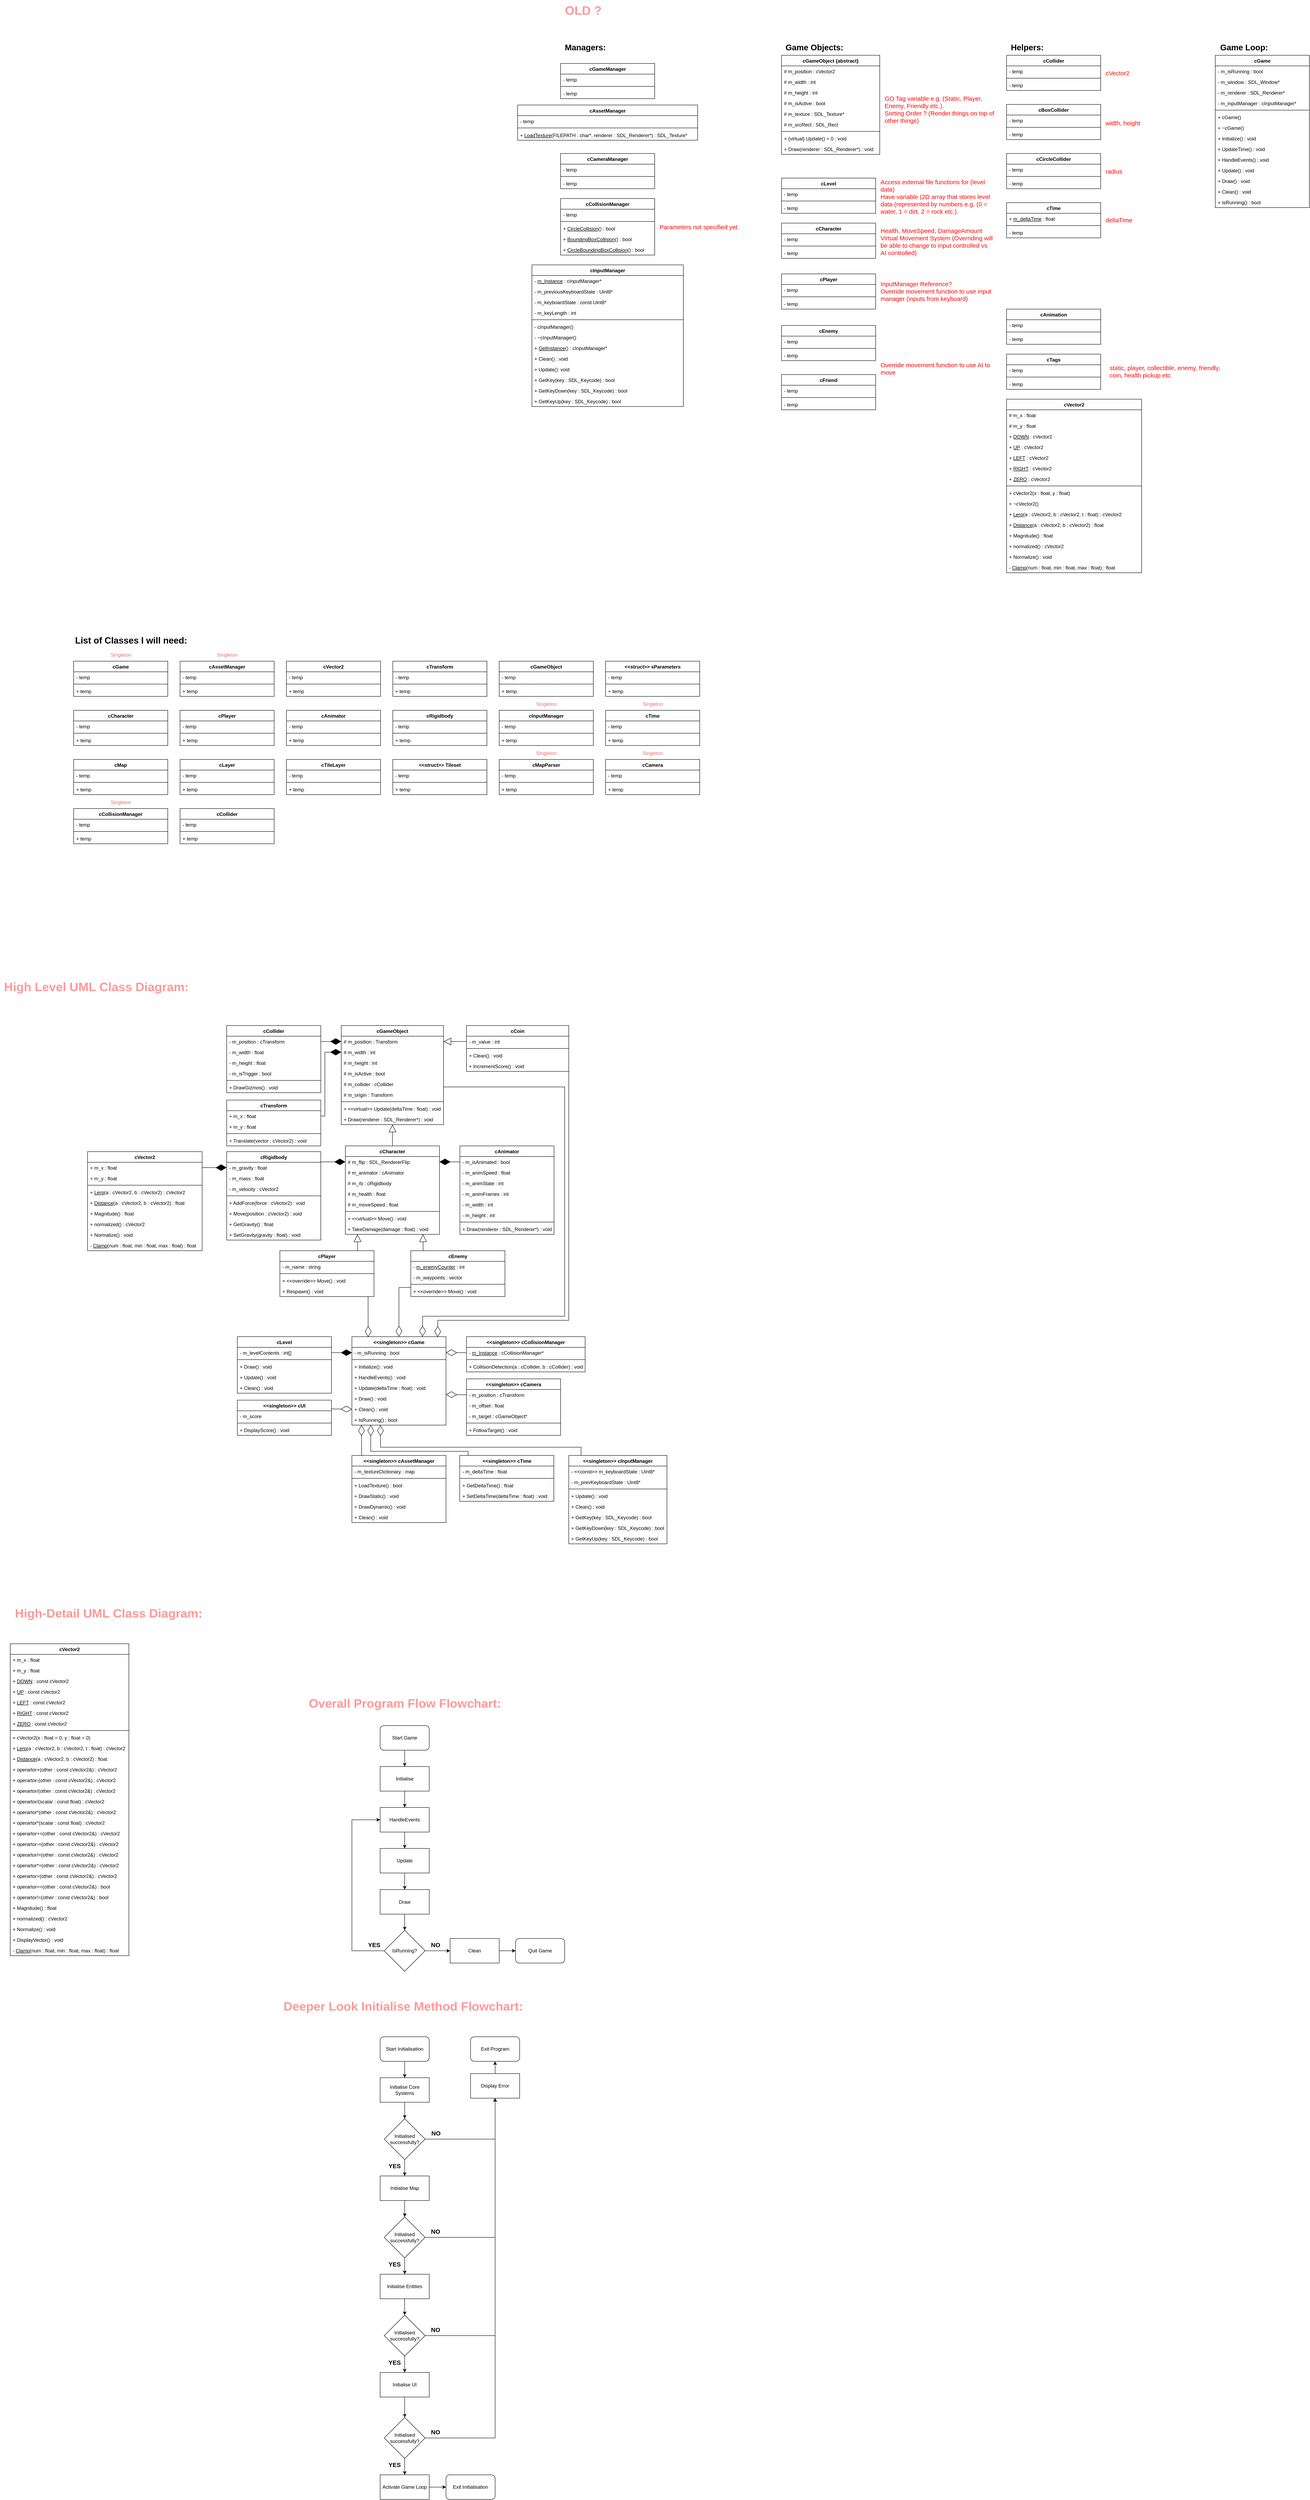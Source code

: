 <mxfile version="22.1.11" type="github">
  <diagram id="1-El4E7-JrEee6S0gWFY" name="Page-1">
    <mxGraphModel dx="3088" dy="784" grid="1" gridSize="10" guides="1" tooltips="1" connect="1" arrows="1" fold="1" page="1" pageScale="1" pageWidth="827" pageHeight="1169" math="0" shadow="0">
      <root>
        <mxCell id="0" />
        <mxCell id="1" parent="0" />
        <mxCell id="ndLOKJd7ozozuO29s9co-1" value="cGame" style="swimlane;fontStyle=1;align=center;verticalAlign=top;childLayout=stackLayout;horizontal=1;startSize=26;horizontalStack=0;resizeParent=1;resizeParentMax=0;resizeLast=0;collapsible=1;marginBottom=0;whiteSpace=wrap;html=1;" parent="1" vertex="1">
          <mxGeometry x="2030" y="720" width="230" height="372" as="geometry" />
        </mxCell>
        <mxCell id="ndLOKJd7ozozuO29s9co-2" value="- m_isRunning : bool" style="text;strokeColor=none;fillColor=none;align=left;verticalAlign=top;spacingLeft=4;spacingRight=4;overflow=hidden;rotatable=0;points=[[0,0.5],[1,0.5]];portConstraint=eastwest;whiteSpace=wrap;html=1;" parent="ndLOKJd7ozozuO29s9co-1" vertex="1">
          <mxGeometry y="26" width="230" height="26" as="geometry" />
        </mxCell>
        <mxCell id="ndLOKJd7ozozuO29s9co-6" value="- m_window : SDL_Window*" style="text;strokeColor=none;fillColor=none;align=left;verticalAlign=top;spacingLeft=4;spacingRight=4;overflow=hidden;rotatable=0;points=[[0,0.5],[1,0.5]];portConstraint=eastwest;whiteSpace=wrap;html=1;" parent="ndLOKJd7ozozuO29s9co-1" vertex="1">
          <mxGeometry y="52" width="230" height="26" as="geometry" />
        </mxCell>
        <mxCell id="sPhPXBdEAtpUB-UTu4pN-1" value="- m_renderer : SDL_Renderer*" style="text;strokeColor=none;fillColor=none;align=left;verticalAlign=top;spacingLeft=4;spacingRight=4;overflow=hidden;rotatable=0;points=[[0,0.5],[1,0.5]];portConstraint=eastwest;whiteSpace=wrap;html=1;" parent="ndLOKJd7ozozuO29s9co-1" vertex="1">
          <mxGeometry y="78" width="230" height="26" as="geometry" />
        </mxCell>
        <mxCell id="ndLOKJd7ozozuO29s9co-7" value="- m_inputManager : cInputManager*" style="text;strokeColor=none;fillColor=none;align=left;verticalAlign=top;spacingLeft=4;spacingRight=4;overflow=hidden;rotatable=0;points=[[0,0.5],[1,0.5]];portConstraint=eastwest;whiteSpace=wrap;html=1;" parent="ndLOKJd7ozozuO29s9co-1" vertex="1">
          <mxGeometry y="104" width="230" height="26" as="geometry" />
        </mxCell>
        <mxCell id="ndLOKJd7ozozuO29s9co-3" value="" style="line;strokeWidth=1;fillColor=none;align=left;verticalAlign=middle;spacingTop=-1;spacingLeft=3;spacingRight=3;rotatable=0;labelPosition=right;points=[];portConstraint=eastwest;strokeColor=inherit;" parent="ndLOKJd7ozozuO29s9co-1" vertex="1">
          <mxGeometry y="130" width="230" height="8" as="geometry" />
        </mxCell>
        <mxCell id="ndLOKJd7ozozuO29s9co-4" value="+ cGame()" style="text;strokeColor=none;fillColor=none;align=left;verticalAlign=top;spacingLeft=4;spacingRight=4;overflow=hidden;rotatable=0;points=[[0,0.5],[1,0.5]];portConstraint=eastwest;whiteSpace=wrap;html=1;" parent="ndLOKJd7ozozuO29s9co-1" vertex="1">
          <mxGeometry y="138" width="230" height="26" as="geometry" />
        </mxCell>
        <mxCell id="ndLOKJd7ozozuO29s9co-8" value="+ ~cGame()" style="text;strokeColor=none;fillColor=none;align=left;verticalAlign=top;spacingLeft=4;spacingRight=4;overflow=hidden;rotatable=0;points=[[0,0.5],[1,0.5]];portConstraint=eastwest;whiteSpace=wrap;html=1;" parent="ndLOKJd7ozozuO29s9co-1" vertex="1">
          <mxGeometry y="164" width="230" height="26" as="geometry" />
        </mxCell>
        <mxCell id="ndLOKJd7ozozuO29s9co-9" value="+ Initialize() : void" style="text;strokeColor=none;fillColor=none;align=left;verticalAlign=top;spacingLeft=4;spacingRight=4;overflow=hidden;rotatable=0;points=[[0,0.5],[1,0.5]];portConstraint=eastwest;whiteSpace=wrap;html=1;" parent="ndLOKJd7ozozuO29s9co-1" vertex="1">
          <mxGeometry y="190" width="230" height="26" as="geometry" />
        </mxCell>
        <mxCell id="ndLOKJd7ozozuO29s9co-34" value="+ UpdateTime() : void" style="text;strokeColor=none;fillColor=none;align=left;verticalAlign=top;spacingLeft=4;spacingRight=4;overflow=hidden;rotatable=0;points=[[0,0.5],[1,0.5]];portConstraint=eastwest;whiteSpace=wrap;html=1;" parent="ndLOKJd7ozozuO29s9co-1" vertex="1">
          <mxGeometry y="216" width="230" height="26" as="geometry" />
        </mxCell>
        <mxCell id="ndLOKJd7ozozuO29s9co-10" value="+ HandleEvents() : void" style="text;strokeColor=none;fillColor=none;align=left;verticalAlign=top;spacingLeft=4;spacingRight=4;overflow=hidden;rotatable=0;points=[[0,0.5],[1,0.5]];portConstraint=eastwest;whiteSpace=wrap;html=1;" parent="ndLOKJd7ozozuO29s9co-1" vertex="1">
          <mxGeometry y="242" width="230" height="26" as="geometry" />
        </mxCell>
        <mxCell id="ndLOKJd7ozozuO29s9co-11" value="+ Update() : void" style="text;strokeColor=none;fillColor=none;align=left;verticalAlign=top;spacingLeft=4;spacingRight=4;overflow=hidden;rotatable=0;points=[[0,0.5],[1,0.5]];portConstraint=eastwest;whiteSpace=wrap;html=1;" parent="ndLOKJd7ozozuO29s9co-1" vertex="1">
          <mxGeometry y="268" width="230" height="26" as="geometry" />
        </mxCell>
        <mxCell id="ndLOKJd7ozozuO29s9co-12" value="+ Draw() : void" style="text;strokeColor=none;fillColor=none;align=left;verticalAlign=top;spacingLeft=4;spacingRight=4;overflow=hidden;rotatable=0;points=[[0,0.5],[1,0.5]];portConstraint=eastwest;whiteSpace=wrap;html=1;" parent="ndLOKJd7ozozuO29s9co-1" vertex="1">
          <mxGeometry y="294" width="230" height="26" as="geometry" />
        </mxCell>
        <mxCell id="ndLOKJd7ozozuO29s9co-14" value="+ Clean() : void" style="text;strokeColor=none;fillColor=none;align=left;verticalAlign=top;spacingLeft=4;spacingRight=4;overflow=hidden;rotatable=0;points=[[0,0.5],[1,0.5]];portConstraint=eastwest;whiteSpace=wrap;html=1;" parent="ndLOKJd7ozozuO29s9co-1" vertex="1">
          <mxGeometry y="320" width="230" height="26" as="geometry" />
        </mxCell>
        <mxCell id="ndLOKJd7ozozuO29s9co-15" value="+ IsRunning() : bool" style="text;strokeColor=none;fillColor=none;align=left;verticalAlign=top;spacingLeft=4;spacingRight=4;overflow=hidden;rotatable=0;points=[[0,0.5],[1,0.5]];portConstraint=eastwest;whiteSpace=wrap;html=1;" parent="ndLOKJd7ozozuO29s9co-1" vertex="1">
          <mxGeometry y="346" width="230" height="26" as="geometry" />
        </mxCell>
        <mxCell id="ndLOKJd7ozozuO29s9co-16" value="cInputManager" style="swimlane;fontStyle=1;align=center;verticalAlign=top;childLayout=stackLayout;horizontal=1;startSize=26;horizontalStack=0;resizeParent=1;resizeParentMax=0;resizeLast=0;collapsible=1;marginBottom=0;whiteSpace=wrap;html=1;" parent="1" vertex="1">
          <mxGeometry x="360" y="1232" width="370" height="346" as="geometry" />
        </mxCell>
        <mxCell id="V_I1Uv3TqYuiJZIdaUTu-5" value="- &lt;u&gt;m_Instance&lt;/u&gt; : cInputManager*" style="text;strokeColor=none;fillColor=none;align=left;verticalAlign=top;spacingLeft=4;spacingRight=4;overflow=hidden;rotatable=0;points=[[0,0.5],[1,0.5]];portConstraint=eastwest;whiteSpace=wrap;html=1;" parent="ndLOKJd7ozozuO29s9co-16" vertex="1">
          <mxGeometry y="26" width="370" height="26" as="geometry" />
        </mxCell>
        <mxCell id="ndLOKJd7ozozuO29s9co-17" value="- m_previousKeyboardState : Uint8*" style="text;strokeColor=none;fillColor=none;align=left;verticalAlign=top;spacingLeft=4;spacingRight=4;overflow=hidden;rotatable=0;points=[[0,0.5],[1,0.5]];portConstraint=eastwest;whiteSpace=wrap;html=1;" parent="ndLOKJd7ozozuO29s9co-16" vertex="1">
          <mxGeometry y="52" width="370" height="26" as="geometry" />
        </mxCell>
        <mxCell id="V_I1Uv3TqYuiJZIdaUTu-6" value="- m_keyboardState : const Uint8*" style="text;strokeColor=none;fillColor=none;align=left;verticalAlign=top;spacingLeft=4;spacingRight=4;overflow=hidden;rotatable=0;points=[[0,0.5],[1,0.5]];portConstraint=eastwest;whiteSpace=wrap;html=1;" parent="ndLOKJd7ozozuO29s9co-16" vertex="1">
          <mxGeometry y="78" width="370" height="26" as="geometry" />
        </mxCell>
        <mxCell id="V_I1Uv3TqYuiJZIdaUTu-7" value="- m_keyLength : int" style="text;strokeColor=none;fillColor=none;align=left;verticalAlign=top;spacingLeft=4;spacingRight=4;overflow=hidden;rotatable=0;points=[[0,0.5],[1,0.5]];portConstraint=eastwest;whiteSpace=wrap;html=1;" parent="ndLOKJd7ozozuO29s9co-16" vertex="1">
          <mxGeometry y="104" width="370" height="26" as="geometry" />
        </mxCell>
        <mxCell id="ndLOKJd7ozozuO29s9co-20" value="" style="line;strokeWidth=1;fillColor=none;align=left;verticalAlign=middle;spacingTop=-1;spacingLeft=3;spacingRight=3;rotatable=0;labelPosition=right;points=[];portConstraint=eastwest;strokeColor=inherit;" parent="ndLOKJd7ozozuO29s9co-16" vertex="1">
          <mxGeometry y="130" width="370" height="8" as="geometry" />
        </mxCell>
        <mxCell id="sPhPXBdEAtpUB-UTu4pN-11" value="- cInputManager()" style="text;strokeColor=none;fillColor=none;align=left;verticalAlign=top;spacingLeft=4;spacingRight=4;overflow=hidden;rotatable=0;points=[[0,0.5],[1,0.5]];portConstraint=eastwest;whiteSpace=wrap;html=1;" parent="ndLOKJd7ozozuO29s9co-16" vertex="1">
          <mxGeometry y="138" width="370" height="26" as="geometry" />
        </mxCell>
        <mxCell id="sPhPXBdEAtpUB-UTu4pN-12" value="- ~cInputManager()" style="text;strokeColor=none;fillColor=none;align=left;verticalAlign=top;spacingLeft=4;spacingRight=4;overflow=hidden;rotatable=0;points=[[0,0.5],[1,0.5]];portConstraint=eastwest;whiteSpace=wrap;html=1;" parent="ndLOKJd7ozozuO29s9co-16" vertex="1">
          <mxGeometry y="164" width="370" height="26" as="geometry" />
        </mxCell>
        <mxCell id="sPhPXBdEAtpUB-UTu4pN-13" value="+ &lt;u&gt;GetInstance&lt;/u&gt;() : cInputManager*" style="text;strokeColor=none;fillColor=none;align=left;verticalAlign=top;spacingLeft=4;spacingRight=4;overflow=hidden;rotatable=0;points=[[0,0.5],[1,0.5]];portConstraint=eastwest;whiteSpace=wrap;html=1;" parent="ndLOKJd7ozozuO29s9co-16" vertex="1">
          <mxGeometry y="190" width="370" height="26" as="geometry" />
        </mxCell>
        <mxCell id="ndLOKJd7ozozuO29s9co-21" value="+ Clean() : void" style="text;strokeColor=none;fillColor=none;align=left;verticalAlign=top;spacingLeft=4;spacingRight=4;overflow=hidden;rotatable=0;points=[[0,0.5],[1,0.5]];portConstraint=eastwest;whiteSpace=wrap;html=1;" parent="ndLOKJd7ozozuO29s9co-16" vertex="1">
          <mxGeometry y="216" width="370" height="26" as="geometry" />
        </mxCell>
        <mxCell id="V_I1Uv3TqYuiJZIdaUTu-1" value="+ Update(): void" style="text;strokeColor=none;fillColor=none;align=left;verticalAlign=top;spacingLeft=4;spacingRight=4;overflow=hidden;rotatable=0;points=[[0,0.5],[1,0.5]];portConstraint=eastwest;whiteSpace=wrap;html=1;" parent="ndLOKJd7ozozuO29s9co-16" vertex="1">
          <mxGeometry y="242" width="370" height="26" as="geometry" />
        </mxCell>
        <mxCell id="V_I1Uv3TqYuiJZIdaUTu-2" value="+ GetKey(key : SDL_Keycode) : bool" style="text;strokeColor=none;fillColor=none;align=left;verticalAlign=top;spacingLeft=4;spacingRight=4;overflow=hidden;rotatable=0;points=[[0,0.5],[1,0.5]];portConstraint=eastwest;whiteSpace=wrap;html=1;" parent="ndLOKJd7ozozuO29s9co-16" vertex="1">
          <mxGeometry y="268" width="370" height="26" as="geometry" />
        </mxCell>
        <mxCell id="V_I1Uv3TqYuiJZIdaUTu-3" value="+ GetKeyDown(key : SDL_Keycode) : bool" style="text;strokeColor=none;fillColor=none;align=left;verticalAlign=top;spacingLeft=4;spacingRight=4;overflow=hidden;rotatable=0;points=[[0,0.5],[1,0.5]];portConstraint=eastwest;whiteSpace=wrap;html=1;" parent="ndLOKJd7ozozuO29s9co-16" vertex="1">
          <mxGeometry y="294" width="370" height="26" as="geometry" />
        </mxCell>
        <mxCell id="V_I1Uv3TqYuiJZIdaUTu-4" value="+ GetKeyUp(key : SDL_Keycode) : bool" style="text;strokeColor=none;fillColor=none;align=left;verticalAlign=top;spacingLeft=4;spacingRight=4;overflow=hidden;rotatable=0;points=[[0,0.5],[1,0.5]];portConstraint=eastwest;whiteSpace=wrap;html=1;" parent="ndLOKJd7ozozuO29s9co-16" vertex="1">
          <mxGeometry y="320" width="370" height="26" as="geometry" />
        </mxCell>
        <mxCell id="ndLOKJd7ozozuO29s9co-36" value="cLevel" style="swimlane;fontStyle=1;align=center;verticalAlign=top;childLayout=stackLayout;horizontal=1;startSize=26;horizontalStack=0;resizeParent=1;resizeParentMax=0;resizeLast=0;collapsible=1;marginBottom=0;whiteSpace=wrap;html=1;" parent="1" vertex="1">
          <mxGeometry x="970" y="1020" width="230" height="86" as="geometry" />
        </mxCell>
        <mxCell id="ndLOKJd7ozozuO29s9co-37" value="- temp" style="text;strokeColor=none;fillColor=none;align=left;verticalAlign=top;spacingLeft=4;spacingRight=4;overflow=hidden;rotatable=0;points=[[0,0.5],[1,0.5]];portConstraint=eastwest;whiteSpace=wrap;html=1;" parent="ndLOKJd7ozozuO29s9co-36" vertex="1">
          <mxGeometry y="26" width="230" height="26" as="geometry" />
        </mxCell>
        <mxCell id="ndLOKJd7ozozuO29s9co-38" value="" style="line;strokeWidth=1;fillColor=none;align=left;verticalAlign=middle;spacingTop=-1;spacingLeft=3;spacingRight=3;rotatable=0;labelPosition=right;points=[];portConstraint=eastwest;strokeColor=inherit;" parent="ndLOKJd7ozozuO29s9co-36" vertex="1">
          <mxGeometry y="52" width="230" height="8" as="geometry" />
        </mxCell>
        <mxCell id="ndLOKJd7ozozuO29s9co-39" value="- temp" style="text;strokeColor=none;fillColor=none;align=left;verticalAlign=top;spacingLeft=4;spacingRight=4;overflow=hidden;rotatable=0;points=[[0,0.5],[1,0.5]];portConstraint=eastwest;whiteSpace=wrap;html=1;" parent="ndLOKJd7ozozuO29s9co-36" vertex="1">
          <mxGeometry y="60" width="230" height="26" as="geometry" />
        </mxCell>
        <mxCell id="ndLOKJd7ozozuO29s9co-40" value="cTime" style="swimlane;fontStyle=1;align=center;verticalAlign=top;childLayout=stackLayout;horizontal=1;startSize=26;horizontalStack=0;resizeParent=1;resizeParentMax=0;resizeLast=0;collapsible=1;marginBottom=0;whiteSpace=wrap;html=1;" parent="1" vertex="1">
          <mxGeometry x="1520" y="1080" width="230" height="86" as="geometry" />
        </mxCell>
        <mxCell id="ndLOKJd7ozozuO29s9co-41" value="+ &lt;u&gt;m_deltaTime&lt;/u&gt; : float&amp;nbsp;" style="text;strokeColor=none;fillColor=none;align=left;verticalAlign=top;spacingLeft=4;spacingRight=4;overflow=hidden;rotatable=0;points=[[0,0.5],[1,0.5]];portConstraint=eastwest;whiteSpace=wrap;html=1;" parent="ndLOKJd7ozozuO29s9co-40" vertex="1">
          <mxGeometry y="26" width="230" height="26" as="geometry" />
        </mxCell>
        <mxCell id="ndLOKJd7ozozuO29s9co-42" value="" style="line;strokeWidth=1;fillColor=none;align=left;verticalAlign=middle;spacingTop=-1;spacingLeft=3;spacingRight=3;rotatable=0;labelPosition=right;points=[];portConstraint=eastwest;strokeColor=inherit;" parent="ndLOKJd7ozozuO29s9co-40" vertex="1">
          <mxGeometry y="52" width="230" height="8" as="geometry" />
        </mxCell>
        <mxCell id="ndLOKJd7ozozuO29s9co-43" value="- temp" style="text;strokeColor=none;fillColor=none;align=left;verticalAlign=top;spacingLeft=4;spacingRight=4;overflow=hidden;rotatable=0;points=[[0,0.5],[1,0.5]];portConstraint=eastwest;whiteSpace=wrap;html=1;" parent="ndLOKJd7ozozuO29s9co-40" vertex="1">
          <mxGeometry y="60" width="230" height="26" as="geometry" />
        </mxCell>
        <mxCell id="ndLOKJd7ozozuO29s9co-44" value="cCollider" style="swimlane;fontStyle=1;align=center;verticalAlign=top;childLayout=stackLayout;horizontal=1;startSize=26;horizontalStack=0;resizeParent=1;resizeParentMax=0;resizeLast=0;collapsible=1;marginBottom=0;whiteSpace=wrap;html=1;" parent="1" vertex="1">
          <mxGeometry x="1520" y="720" width="230" height="86" as="geometry" />
        </mxCell>
        <mxCell id="ndLOKJd7ozozuO29s9co-45" value="- temp" style="text;strokeColor=none;fillColor=none;align=left;verticalAlign=top;spacingLeft=4;spacingRight=4;overflow=hidden;rotatable=0;points=[[0,0.5],[1,0.5]];portConstraint=eastwest;whiteSpace=wrap;html=1;" parent="ndLOKJd7ozozuO29s9co-44" vertex="1">
          <mxGeometry y="26" width="230" height="26" as="geometry" />
        </mxCell>
        <mxCell id="ndLOKJd7ozozuO29s9co-46" value="" style="line;strokeWidth=1;fillColor=none;align=left;verticalAlign=middle;spacingTop=-1;spacingLeft=3;spacingRight=3;rotatable=0;labelPosition=right;points=[];portConstraint=eastwest;strokeColor=inherit;" parent="ndLOKJd7ozozuO29s9co-44" vertex="1">
          <mxGeometry y="52" width="230" height="8" as="geometry" />
        </mxCell>
        <mxCell id="ndLOKJd7ozozuO29s9co-47" value="- temp" style="text;strokeColor=none;fillColor=none;align=left;verticalAlign=top;spacingLeft=4;spacingRight=4;overflow=hidden;rotatable=0;points=[[0,0.5],[1,0.5]];portConstraint=eastwest;whiteSpace=wrap;html=1;" parent="ndLOKJd7ozozuO29s9co-44" vertex="1">
          <mxGeometry y="60" width="230" height="26" as="geometry" />
        </mxCell>
        <mxCell id="ndLOKJd7ozozuO29s9co-48" value="cCircleCollider" style="swimlane;fontStyle=1;align=center;verticalAlign=top;childLayout=stackLayout;horizontal=1;startSize=26;horizontalStack=0;resizeParent=1;resizeParentMax=0;resizeLast=0;collapsible=1;marginBottom=0;whiteSpace=wrap;html=1;" parent="1" vertex="1">
          <mxGeometry x="1520" y="960" width="230" height="86" as="geometry" />
        </mxCell>
        <mxCell id="ndLOKJd7ozozuO29s9co-49" value="- temp" style="text;strokeColor=none;fillColor=none;align=left;verticalAlign=top;spacingLeft=4;spacingRight=4;overflow=hidden;rotatable=0;points=[[0,0.5],[1,0.5]];portConstraint=eastwest;whiteSpace=wrap;html=1;" parent="ndLOKJd7ozozuO29s9co-48" vertex="1">
          <mxGeometry y="26" width="230" height="26" as="geometry" />
        </mxCell>
        <mxCell id="ndLOKJd7ozozuO29s9co-50" value="" style="line;strokeWidth=1;fillColor=none;align=left;verticalAlign=middle;spacingTop=-1;spacingLeft=3;spacingRight=3;rotatable=0;labelPosition=right;points=[];portConstraint=eastwest;strokeColor=inherit;" parent="ndLOKJd7ozozuO29s9co-48" vertex="1">
          <mxGeometry y="52" width="230" height="8" as="geometry" />
        </mxCell>
        <mxCell id="ndLOKJd7ozozuO29s9co-51" value="- temp" style="text;strokeColor=none;fillColor=none;align=left;verticalAlign=top;spacingLeft=4;spacingRight=4;overflow=hidden;rotatable=0;points=[[0,0.5],[1,0.5]];portConstraint=eastwest;whiteSpace=wrap;html=1;" parent="ndLOKJd7ozozuO29s9co-48" vertex="1">
          <mxGeometry y="60" width="230" height="26" as="geometry" />
        </mxCell>
        <mxCell id="ndLOKJd7ozozuO29s9co-52" value="cBoxCollider" style="swimlane;fontStyle=1;align=center;verticalAlign=top;childLayout=stackLayout;horizontal=1;startSize=26;horizontalStack=0;resizeParent=1;resizeParentMax=0;resizeLast=0;collapsible=1;marginBottom=0;whiteSpace=wrap;html=1;" parent="1" vertex="1">
          <mxGeometry x="1520" y="840" width="230" height="86" as="geometry" />
        </mxCell>
        <mxCell id="ndLOKJd7ozozuO29s9co-53" value="- temp" style="text;strokeColor=none;fillColor=none;align=left;verticalAlign=top;spacingLeft=4;spacingRight=4;overflow=hidden;rotatable=0;points=[[0,0.5],[1,0.5]];portConstraint=eastwest;whiteSpace=wrap;html=1;" parent="ndLOKJd7ozozuO29s9co-52" vertex="1">
          <mxGeometry y="26" width="230" height="26" as="geometry" />
        </mxCell>
        <mxCell id="ndLOKJd7ozozuO29s9co-54" value="" style="line;strokeWidth=1;fillColor=none;align=left;verticalAlign=middle;spacingTop=-1;spacingLeft=3;spacingRight=3;rotatable=0;labelPosition=right;points=[];portConstraint=eastwest;strokeColor=inherit;" parent="ndLOKJd7ozozuO29s9co-52" vertex="1">
          <mxGeometry y="52" width="230" height="8" as="geometry" />
        </mxCell>
        <mxCell id="ndLOKJd7ozozuO29s9co-55" value="- temp" style="text;strokeColor=none;fillColor=none;align=left;verticalAlign=top;spacingLeft=4;spacingRight=4;overflow=hidden;rotatable=0;points=[[0,0.5],[1,0.5]];portConstraint=eastwest;whiteSpace=wrap;html=1;" parent="ndLOKJd7ozozuO29s9co-52" vertex="1">
          <mxGeometry y="60" width="230" height="26" as="geometry" />
        </mxCell>
        <mxCell id="ndLOKJd7ozozuO29s9co-56" value="cGameObject {abstract}" style="swimlane;fontStyle=1;align=center;verticalAlign=top;childLayout=stackLayout;horizontal=1;startSize=26;horizontalStack=0;resizeParent=1;resizeParentMax=0;resizeLast=0;collapsible=1;marginBottom=0;" parent="1" vertex="1">
          <mxGeometry x="970" y="720" width="240" height="242" as="geometry">
            <mxRectangle x="970" y="720" width="120" height="30" as="alternateBounds" />
          </mxGeometry>
        </mxCell>
        <mxCell id="ndLOKJd7ozozuO29s9co-57" value="# m_position : cVector2" style="text;strokeColor=none;fillColor=none;align=left;verticalAlign=top;spacingLeft=4;spacingRight=4;overflow=hidden;rotatable=0;points=[[0,0.5],[1,0.5]];portConstraint=eastwest;" parent="ndLOKJd7ozozuO29s9co-56" vertex="1">
          <mxGeometry y="26" width="240" height="26" as="geometry" />
        </mxCell>
        <mxCell id="ndLOKJd7ozozuO29s9co-59" value="# m_width : int" style="text;strokeColor=none;fillColor=none;align=left;verticalAlign=top;spacingLeft=4;spacingRight=4;overflow=hidden;rotatable=0;points=[[0,0.5],[1,0.5]];portConstraint=eastwest;" parent="ndLOKJd7ozozuO29s9co-56" vertex="1">
          <mxGeometry y="52" width="240" height="26" as="geometry" />
        </mxCell>
        <mxCell id="ndLOKJd7ozozuO29s9co-60" value="# m_height : int" style="text;strokeColor=none;fillColor=none;align=left;verticalAlign=top;spacingLeft=4;spacingRight=4;overflow=hidden;rotatable=0;points=[[0,0.5],[1,0.5]];portConstraint=eastwest;" parent="ndLOKJd7ozozuO29s9co-56" vertex="1">
          <mxGeometry y="78" width="240" height="26" as="geometry" />
        </mxCell>
        <mxCell id="ndLOKJd7ozozuO29s9co-61" value="# m_isActive : bool" style="text;strokeColor=none;fillColor=none;align=left;verticalAlign=top;spacingLeft=4;spacingRight=4;overflow=hidden;rotatable=0;points=[[0,0.5],[1,0.5]];portConstraint=eastwest;" parent="ndLOKJd7ozozuO29s9co-56" vertex="1">
          <mxGeometry y="104" width="240" height="26" as="geometry" />
        </mxCell>
        <mxCell id="ndLOKJd7ozozuO29s9co-62" value="# m_texture : SDL_Texture*" style="text;strokeColor=none;fillColor=none;align=left;verticalAlign=top;spacingLeft=4;spacingRight=4;overflow=hidden;rotatable=0;points=[[0,0.5],[1,0.5]];portConstraint=eastwest;" parent="ndLOKJd7ozozuO29s9co-56" vertex="1">
          <mxGeometry y="130" width="240" height="26" as="geometry" />
        </mxCell>
        <mxCell id="ndLOKJd7ozozuO29s9co-64" value="# m_srcRect : SDL_Rect" style="text;strokeColor=none;fillColor=none;align=left;verticalAlign=top;spacingLeft=4;spacingRight=4;overflow=hidden;rotatable=0;points=[[0,0.5],[1,0.5]];portConstraint=eastwest;" parent="ndLOKJd7ozozuO29s9co-56" vertex="1">
          <mxGeometry y="156" width="240" height="26" as="geometry" />
        </mxCell>
        <mxCell id="ndLOKJd7ozozuO29s9co-66" value="" style="line;strokeWidth=1;fillColor=none;align=left;verticalAlign=middle;spacingTop=-1;spacingLeft=3;spacingRight=3;rotatable=0;labelPosition=right;points=[];portConstraint=eastwest;" parent="ndLOKJd7ozozuO29s9co-56" vertex="1">
          <mxGeometry y="182" width="240" height="8" as="geometry" />
        </mxCell>
        <mxCell id="ndLOKJd7ozozuO29s9co-68" value="+ {virtual} Update() = 0 : void" style="text;strokeColor=none;fillColor=none;align=left;verticalAlign=top;spacingLeft=4;spacingRight=4;overflow=hidden;rotatable=0;points=[[0,0.5],[1,0.5]];portConstraint=eastwest;" parent="ndLOKJd7ozozuO29s9co-56" vertex="1">
          <mxGeometry y="190" width="240" height="26" as="geometry" />
        </mxCell>
        <mxCell id="ndLOKJd7ozozuO29s9co-69" value="+ Draw(renderer : SDL_Renderer*) : void" style="text;strokeColor=none;fillColor=none;align=left;verticalAlign=top;spacingLeft=4;spacingRight=4;overflow=hidden;rotatable=0;points=[[0,0.5],[1,0.5]];portConstraint=eastwest;" parent="ndLOKJd7ozozuO29s9co-56" vertex="1">
          <mxGeometry y="216" width="240" height="26" as="geometry" />
        </mxCell>
        <mxCell id="ndLOKJd7ozozuO29s9co-71" value="cAssetManager" style="swimlane;fontStyle=1;align=center;verticalAlign=top;childLayout=stackLayout;horizontal=1;startSize=26;horizontalStack=0;resizeParent=1;resizeParentMax=0;resizeLast=0;collapsible=1;marginBottom=0;whiteSpace=wrap;html=1;" parent="1" vertex="1">
          <mxGeometry x="325" y="841.5" width="440" height="86" as="geometry" />
        </mxCell>
        <mxCell id="ndLOKJd7ozozuO29s9co-72" value="- temp" style="text;strokeColor=none;fillColor=none;align=left;verticalAlign=top;spacingLeft=4;spacingRight=4;overflow=hidden;rotatable=0;points=[[0,0.5],[1,0.5]];portConstraint=eastwest;whiteSpace=wrap;html=1;" parent="ndLOKJd7ozozuO29s9co-71" vertex="1">
          <mxGeometry y="26" width="440" height="26" as="geometry" />
        </mxCell>
        <mxCell id="ndLOKJd7ozozuO29s9co-73" value="" style="line;strokeWidth=1;fillColor=none;align=left;verticalAlign=middle;spacingTop=-1;spacingLeft=3;spacingRight=3;rotatable=0;labelPosition=right;points=[];portConstraint=eastwest;strokeColor=inherit;" parent="ndLOKJd7ozozuO29s9co-71" vertex="1">
          <mxGeometry y="52" width="440" height="8" as="geometry" />
        </mxCell>
        <mxCell id="ndLOKJd7ozozuO29s9co-74" value="+ &lt;u&gt;LoadTexture&lt;/u&gt;(FILEPATH : char*, renderer : SDL_Renderer*) : SDL_Texture*&amp;nbsp;" style="text;strokeColor=none;fillColor=none;align=left;verticalAlign=top;spacingLeft=4;spacingRight=4;overflow=hidden;rotatable=0;points=[[0,0.5],[1,0.5]];portConstraint=eastwest;whiteSpace=wrap;html=1;" parent="ndLOKJd7ozozuO29s9co-71" vertex="1">
          <mxGeometry y="60" width="440" height="26" as="geometry" />
        </mxCell>
        <mxCell id="ndLOKJd7ozozuO29s9co-75" value="cPlayer" style="swimlane;fontStyle=1;align=center;verticalAlign=top;childLayout=stackLayout;horizontal=1;startSize=26;horizontalStack=0;resizeParent=1;resizeParentMax=0;resizeLast=0;collapsible=1;marginBottom=0;whiteSpace=wrap;html=1;" parent="1" vertex="1">
          <mxGeometry x="970" y="1254" width="230" height="86" as="geometry" />
        </mxCell>
        <mxCell id="ndLOKJd7ozozuO29s9co-76" value="- temp" style="text;strokeColor=none;fillColor=none;align=left;verticalAlign=top;spacingLeft=4;spacingRight=4;overflow=hidden;rotatable=0;points=[[0,0.5],[1,0.5]];portConstraint=eastwest;whiteSpace=wrap;html=1;" parent="ndLOKJd7ozozuO29s9co-75" vertex="1">
          <mxGeometry y="26" width="230" height="26" as="geometry" />
        </mxCell>
        <mxCell id="ndLOKJd7ozozuO29s9co-77" value="" style="line;strokeWidth=1;fillColor=none;align=left;verticalAlign=middle;spacingTop=-1;spacingLeft=3;spacingRight=3;rotatable=0;labelPosition=right;points=[];portConstraint=eastwest;strokeColor=inherit;" parent="ndLOKJd7ozozuO29s9co-75" vertex="1">
          <mxGeometry y="52" width="230" height="8" as="geometry" />
        </mxCell>
        <mxCell id="ndLOKJd7ozozuO29s9co-78" value="- temp" style="text;strokeColor=none;fillColor=none;align=left;verticalAlign=top;spacingLeft=4;spacingRight=4;overflow=hidden;rotatable=0;points=[[0,0.5],[1,0.5]];portConstraint=eastwest;whiteSpace=wrap;html=1;" parent="ndLOKJd7ozozuO29s9co-75" vertex="1">
          <mxGeometry y="60" width="230" height="26" as="geometry" />
        </mxCell>
        <mxCell id="ndLOKJd7ozozuO29s9co-79" value="cCharacter" style="swimlane;fontStyle=1;align=center;verticalAlign=top;childLayout=stackLayout;horizontal=1;startSize=26;horizontalStack=0;resizeParent=1;resizeParentMax=0;resizeLast=0;collapsible=1;marginBottom=0;whiteSpace=wrap;html=1;" parent="1" vertex="1">
          <mxGeometry x="970" y="1130" width="230" height="86" as="geometry" />
        </mxCell>
        <mxCell id="ndLOKJd7ozozuO29s9co-80" value="- temp" style="text;strokeColor=none;fillColor=none;align=left;verticalAlign=top;spacingLeft=4;spacingRight=4;overflow=hidden;rotatable=0;points=[[0,0.5],[1,0.5]];portConstraint=eastwest;whiteSpace=wrap;html=1;" parent="ndLOKJd7ozozuO29s9co-79" vertex="1">
          <mxGeometry y="26" width="230" height="26" as="geometry" />
        </mxCell>
        <mxCell id="ndLOKJd7ozozuO29s9co-81" value="" style="line;strokeWidth=1;fillColor=none;align=left;verticalAlign=middle;spacingTop=-1;spacingLeft=3;spacingRight=3;rotatable=0;labelPosition=right;points=[];portConstraint=eastwest;strokeColor=inherit;" parent="ndLOKJd7ozozuO29s9co-79" vertex="1">
          <mxGeometry y="52" width="230" height="8" as="geometry" />
        </mxCell>
        <mxCell id="ndLOKJd7ozozuO29s9co-82" value="- temp" style="text;strokeColor=none;fillColor=none;align=left;verticalAlign=top;spacingLeft=4;spacingRight=4;overflow=hidden;rotatable=0;points=[[0,0.5],[1,0.5]];portConstraint=eastwest;whiteSpace=wrap;html=1;" parent="ndLOKJd7ozozuO29s9co-79" vertex="1">
          <mxGeometry y="60" width="230" height="26" as="geometry" />
        </mxCell>
        <mxCell id="ndLOKJd7ozozuO29s9co-83" value="cEnemy" style="swimlane;fontStyle=1;align=center;verticalAlign=top;childLayout=stackLayout;horizontal=1;startSize=26;horizontalStack=0;resizeParent=1;resizeParentMax=0;resizeLast=0;collapsible=1;marginBottom=0;whiteSpace=wrap;html=1;" parent="1" vertex="1">
          <mxGeometry x="970" y="1380" width="230" height="86" as="geometry" />
        </mxCell>
        <mxCell id="ndLOKJd7ozozuO29s9co-84" value="- temp" style="text;strokeColor=none;fillColor=none;align=left;verticalAlign=top;spacingLeft=4;spacingRight=4;overflow=hidden;rotatable=0;points=[[0,0.5],[1,0.5]];portConstraint=eastwest;whiteSpace=wrap;html=1;" parent="ndLOKJd7ozozuO29s9co-83" vertex="1">
          <mxGeometry y="26" width="230" height="26" as="geometry" />
        </mxCell>
        <mxCell id="ndLOKJd7ozozuO29s9co-85" value="" style="line;strokeWidth=1;fillColor=none;align=left;verticalAlign=middle;spacingTop=-1;spacingLeft=3;spacingRight=3;rotatable=0;labelPosition=right;points=[];portConstraint=eastwest;strokeColor=inherit;" parent="ndLOKJd7ozozuO29s9co-83" vertex="1">
          <mxGeometry y="52" width="230" height="8" as="geometry" />
        </mxCell>
        <mxCell id="ndLOKJd7ozozuO29s9co-86" value="- temp" style="text;strokeColor=none;fillColor=none;align=left;verticalAlign=top;spacingLeft=4;spacingRight=4;overflow=hidden;rotatable=0;points=[[0,0.5],[1,0.5]];portConstraint=eastwest;whiteSpace=wrap;html=1;" parent="ndLOKJd7ozozuO29s9co-83" vertex="1">
          <mxGeometry y="60" width="230" height="26" as="geometry" />
        </mxCell>
        <mxCell id="ndLOKJd7ozozuO29s9co-87" value="cFriend" style="swimlane;fontStyle=1;align=center;verticalAlign=top;childLayout=stackLayout;horizontal=1;startSize=26;horizontalStack=0;resizeParent=1;resizeParentMax=0;resizeLast=0;collapsible=1;marginBottom=0;whiteSpace=wrap;html=1;" parent="1" vertex="1">
          <mxGeometry x="970" y="1500" width="230" height="86" as="geometry" />
        </mxCell>
        <mxCell id="ndLOKJd7ozozuO29s9co-88" value="- temp" style="text;strokeColor=none;fillColor=none;align=left;verticalAlign=top;spacingLeft=4;spacingRight=4;overflow=hidden;rotatable=0;points=[[0,0.5],[1,0.5]];portConstraint=eastwest;whiteSpace=wrap;html=1;" parent="ndLOKJd7ozozuO29s9co-87" vertex="1">
          <mxGeometry y="26" width="230" height="26" as="geometry" />
        </mxCell>
        <mxCell id="ndLOKJd7ozozuO29s9co-89" value="" style="line;strokeWidth=1;fillColor=none;align=left;verticalAlign=middle;spacingTop=-1;spacingLeft=3;spacingRight=3;rotatable=0;labelPosition=right;points=[];portConstraint=eastwest;strokeColor=inherit;" parent="ndLOKJd7ozozuO29s9co-87" vertex="1">
          <mxGeometry y="52" width="230" height="8" as="geometry" />
        </mxCell>
        <mxCell id="ndLOKJd7ozozuO29s9co-90" value="- temp" style="text;strokeColor=none;fillColor=none;align=left;verticalAlign=top;spacingLeft=4;spacingRight=4;overflow=hidden;rotatable=0;points=[[0,0.5],[1,0.5]];portConstraint=eastwest;whiteSpace=wrap;html=1;" parent="ndLOKJd7ozozuO29s9co-87" vertex="1">
          <mxGeometry y="60" width="230" height="26" as="geometry" />
        </mxCell>
        <mxCell id="ndLOKJd7ozozuO29s9co-91" value="&lt;font style=&quot;font-size: 20px;&quot;&gt;&lt;b&gt;Managers:&lt;/b&gt;&lt;/font&gt;" style="text;html=1;align=center;verticalAlign=middle;resizable=0;points=[];autosize=1;strokeColor=none;fillColor=none;" parent="1" vertex="1">
          <mxGeometry x="430" y="680" width="120" height="40" as="geometry" />
        </mxCell>
        <mxCell id="ndLOKJd7ozozuO29s9co-92" value="&lt;font style=&quot;font-size: 20px;&quot;&gt;&lt;b&gt;Game Objects:&lt;/b&gt;&lt;/font&gt;" style="text;html=1;align=center;verticalAlign=middle;resizable=0;points=[];autosize=1;strokeColor=none;fillColor=none;" parent="1" vertex="1">
          <mxGeometry x="970" y="680" width="160" height="40" as="geometry" />
        </mxCell>
        <mxCell id="ndLOKJd7ozozuO29s9co-93" value="&lt;font style=&quot;font-size: 20px;&quot;&gt;&lt;b&gt;Helpers:&lt;/b&gt;&lt;/font&gt;" style="text;html=1;align=center;verticalAlign=middle;resizable=0;points=[];autosize=1;strokeColor=none;fillColor=none;" parent="1" vertex="1">
          <mxGeometry x="1520" y="680" width="100" height="40" as="geometry" />
        </mxCell>
        <mxCell id="ndLOKJd7ozozuO29s9co-94" value="&lt;font style=&quot;font-size: 20px;&quot;&gt;&lt;b&gt;Game Loop:&lt;/b&gt;&lt;/font&gt;" style="text;html=1;align=center;verticalAlign=middle;resizable=0;points=[];autosize=1;strokeColor=none;fillColor=none;" parent="1" vertex="1">
          <mxGeometry x="2030" y="680" width="140" height="40" as="geometry" />
        </mxCell>
        <mxCell id="hrWfHGMHEbM18A8b4Hfv-1" value="cCameraManager" style="swimlane;fontStyle=1;align=center;verticalAlign=top;childLayout=stackLayout;horizontal=1;startSize=26;horizontalStack=0;resizeParent=1;resizeParentMax=0;resizeLast=0;collapsible=1;marginBottom=0;whiteSpace=wrap;html=1;" parent="1" vertex="1">
          <mxGeometry x="430" y="960" width="230" height="86" as="geometry" />
        </mxCell>
        <mxCell id="hrWfHGMHEbM18A8b4Hfv-2" value="- temp" style="text;strokeColor=none;fillColor=none;align=left;verticalAlign=top;spacingLeft=4;spacingRight=4;overflow=hidden;rotatable=0;points=[[0,0.5],[1,0.5]];portConstraint=eastwest;whiteSpace=wrap;html=1;" parent="hrWfHGMHEbM18A8b4Hfv-1" vertex="1">
          <mxGeometry y="26" width="230" height="26" as="geometry" />
        </mxCell>
        <mxCell id="hrWfHGMHEbM18A8b4Hfv-3" value="" style="line;strokeWidth=1;fillColor=none;align=left;verticalAlign=middle;spacingTop=-1;spacingLeft=3;spacingRight=3;rotatable=0;labelPosition=right;points=[];portConstraint=eastwest;strokeColor=inherit;" parent="hrWfHGMHEbM18A8b4Hfv-1" vertex="1">
          <mxGeometry y="52" width="230" height="8" as="geometry" />
        </mxCell>
        <mxCell id="hrWfHGMHEbM18A8b4Hfv-4" value="- temp" style="text;strokeColor=none;fillColor=none;align=left;verticalAlign=top;spacingLeft=4;spacingRight=4;overflow=hidden;rotatable=0;points=[[0,0.5],[1,0.5]];portConstraint=eastwest;whiteSpace=wrap;html=1;" parent="hrWfHGMHEbM18A8b4Hfv-1" vertex="1">
          <mxGeometry y="60" width="230" height="26" as="geometry" />
        </mxCell>
        <mxCell id="hrWfHGMHEbM18A8b4Hfv-5" value="cVector2" style="swimlane;fontStyle=1;align=center;verticalAlign=top;childLayout=stackLayout;horizontal=1;startSize=26;horizontalStack=0;resizeParent=1;resizeParentMax=0;resizeLast=0;collapsible=1;marginBottom=0;whiteSpace=wrap;html=1;" parent="1" vertex="1">
          <mxGeometry x="1520" y="1560" width="330" height="424" as="geometry" />
        </mxCell>
        <mxCell id="hrWfHGMHEbM18A8b4Hfv-6" value="# m_x : float" style="text;strokeColor=none;fillColor=none;align=left;verticalAlign=top;spacingLeft=4;spacingRight=4;overflow=hidden;rotatable=0;points=[[0,0.5],[1,0.5]];portConstraint=eastwest;whiteSpace=wrap;html=1;" parent="hrWfHGMHEbM18A8b4Hfv-5" vertex="1">
          <mxGeometry y="26" width="330" height="26" as="geometry" />
        </mxCell>
        <mxCell id="hrWfHGMHEbM18A8b4Hfv-9" value="# m_y : float" style="text;strokeColor=none;fillColor=none;align=left;verticalAlign=top;spacingLeft=4;spacingRight=4;overflow=hidden;rotatable=0;points=[[0,0.5],[1,0.5]];portConstraint=eastwest;whiteSpace=wrap;html=1;" parent="hrWfHGMHEbM18A8b4Hfv-5" vertex="1">
          <mxGeometry y="52" width="330" height="26" as="geometry" />
        </mxCell>
        <mxCell id="sPhPXBdEAtpUB-UTu4pN-2" value="+ &lt;u&gt;DOWN&lt;/u&gt; : cVector2" style="text;strokeColor=none;fillColor=none;align=left;verticalAlign=top;spacingLeft=4;spacingRight=4;overflow=hidden;rotatable=0;points=[[0,0.5],[1,0.5]];portConstraint=eastwest;whiteSpace=wrap;html=1;" parent="hrWfHGMHEbM18A8b4Hfv-5" vertex="1">
          <mxGeometry y="78" width="330" height="26" as="geometry" />
        </mxCell>
        <mxCell id="sPhPXBdEAtpUB-UTu4pN-7" value="+ &lt;u&gt;UP&lt;/u&gt;&amp;nbsp;: cVector2" style="text;strokeColor=none;fillColor=none;align=left;verticalAlign=top;spacingLeft=4;spacingRight=4;overflow=hidden;rotatable=0;points=[[0,0.5],[1,0.5]];portConstraint=eastwest;whiteSpace=wrap;html=1;" parent="hrWfHGMHEbM18A8b4Hfv-5" vertex="1">
          <mxGeometry y="104" width="330" height="26" as="geometry" />
        </mxCell>
        <mxCell id="sPhPXBdEAtpUB-UTu4pN-8" value="+ &lt;u&gt;LEFT&lt;/u&gt;&amp;nbsp;: cVector2" style="text;strokeColor=none;fillColor=none;align=left;verticalAlign=top;spacingLeft=4;spacingRight=4;overflow=hidden;rotatable=0;points=[[0,0.5],[1,0.5]];portConstraint=eastwest;whiteSpace=wrap;html=1;" parent="hrWfHGMHEbM18A8b4Hfv-5" vertex="1">
          <mxGeometry y="130" width="330" height="26" as="geometry" />
        </mxCell>
        <mxCell id="sPhPXBdEAtpUB-UTu4pN-9" value="+ &lt;u&gt;RIGHT&lt;/u&gt;&amp;nbsp;: cVector2" style="text;strokeColor=none;fillColor=none;align=left;verticalAlign=top;spacingLeft=4;spacingRight=4;overflow=hidden;rotatable=0;points=[[0,0.5],[1,0.5]];portConstraint=eastwest;whiteSpace=wrap;html=1;" parent="hrWfHGMHEbM18A8b4Hfv-5" vertex="1">
          <mxGeometry y="156" width="330" height="26" as="geometry" />
        </mxCell>
        <mxCell id="sPhPXBdEAtpUB-UTu4pN-10" value="+ &lt;u&gt;ZERO&lt;/u&gt;&amp;nbsp;: cVector2" style="text;strokeColor=none;fillColor=none;align=left;verticalAlign=top;spacingLeft=4;spacingRight=4;overflow=hidden;rotatable=0;points=[[0,0.5],[1,0.5]];portConstraint=eastwest;whiteSpace=wrap;html=1;" parent="hrWfHGMHEbM18A8b4Hfv-5" vertex="1">
          <mxGeometry y="182" width="330" height="26" as="geometry" />
        </mxCell>
        <mxCell id="hrWfHGMHEbM18A8b4Hfv-7" value="" style="line;strokeWidth=1;fillColor=none;align=left;verticalAlign=middle;spacingTop=-1;spacingLeft=3;spacingRight=3;rotatable=0;labelPosition=right;points=[];portConstraint=eastwest;strokeColor=inherit;" parent="hrWfHGMHEbM18A8b4Hfv-5" vertex="1">
          <mxGeometry y="208" width="330" height="8" as="geometry" />
        </mxCell>
        <mxCell id="hrWfHGMHEbM18A8b4Hfv-8" value="+ cVector2(x : float, y : float)" style="text;strokeColor=none;fillColor=none;align=left;verticalAlign=top;spacingLeft=4;spacingRight=4;overflow=hidden;rotatable=0;points=[[0,0.5],[1,0.5]];portConstraint=eastwest;whiteSpace=wrap;html=1;" parent="hrWfHGMHEbM18A8b4Hfv-5" vertex="1">
          <mxGeometry y="216" width="330" height="26" as="geometry" />
        </mxCell>
        <mxCell id="sPhPXBdEAtpUB-UTu4pN-14" value="+ ~cVector2()" style="text;strokeColor=none;fillColor=none;align=left;verticalAlign=top;spacingLeft=4;spacingRight=4;overflow=hidden;rotatable=0;points=[[0,0.5],[1,0.5]];portConstraint=eastwest;whiteSpace=wrap;html=1;" parent="hrWfHGMHEbM18A8b4Hfv-5" vertex="1">
          <mxGeometry y="242" width="330" height="26" as="geometry" />
        </mxCell>
        <mxCell id="62nWUs_k8HK8yRj7rKHc-5" value="+ &lt;u&gt;Lerp&lt;/u&gt;(a : cVector2, b : cVector2, t : float) : cVector2" style="text;strokeColor=none;fillColor=none;align=left;verticalAlign=top;spacingLeft=4;spacingRight=4;overflow=hidden;rotatable=0;points=[[0,0.5],[1,0.5]];portConstraint=eastwest;whiteSpace=wrap;html=1;" parent="hrWfHGMHEbM18A8b4Hfv-5" vertex="1">
          <mxGeometry y="268" width="330" height="26" as="geometry" />
        </mxCell>
        <mxCell id="62nWUs_k8HK8yRj7rKHc-6" value="+ &lt;u&gt;Distance&lt;/u&gt;(a : cVector2, b : cVector2) : float" style="text;strokeColor=none;fillColor=none;align=left;verticalAlign=top;spacingLeft=4;spacingRight=4;overflow=hidden;rotatable=0;points=[[0,0.5],[1,0.5]];portConstraint=eastwest;whiteSpace=wrap;html=1;" parent="hrWfHGMHEbM18A8b4Hfv-5" vertex="1">
          <mxGeometry y="294" width="330" height="26" as="geometry" />
        </mxCell>
        <mxCell id="sPhPXBdEAtpUB-UTu4pN-16" value="+ Magnitude() : float" style="text;strokeColor=none;fillColor=none;align=left;verticalAlign=top;spacingLeft=4;spacingRight=4;overflow=hidden;rotatable=0;points=[[0,0.5],[1,0.5]];portConstraint=eastwest;whiteSpace=wrap;html=1;" parent="hrWfHGMHEbM18A8b4Hfv-5" vertex="1">
          <mxGeometry y="320" width="330" height="26" as="geometry" />
        </mxCell>
        <mxCell id="sPhPXBdEAtpUB-UTu4pN-17" value="+ normalized() : cVector2" style="text;strokeColor=none;fillColor=none;align=left;verticalAlign=top;spacingLeft=4;spacingRight=4;overflow=hidden;rotatable=0;points=[[0,0.5],[1,0.5]];portConstraint=eastwest;whiteSpace=wrap;html=1;" parent="hrWfHGMHEbM18A8b4Hfv-5" vertex="1">
          <mxGeometry y="346" width="330" height="26" as="geometry" />
        </mxCell>
        <mxCell id="sPhPXBdEAtpUB-UTu4pN-18" value="+ Normalize() : void" style="text;strokeColor=none;fillColor=none;align=left;verticalAlign=top;spacingLeft=4;spacingRight=4;overflow=hidden;rotatable=0;points=[[0,0.5],[1,0.5]];portConstraint=eastwest;whiteSpace=wrap;html=1;" parent="hrWfHGMHEbM18A8b4Hfv-5" vertex="1">
          <mxGeometry y="372" width="330" height="26" as="geometry" />
        </mxCell>
        <mxCell id="62nWUs_k8HK8yRj7rKHc-7" value="- &lt;u&gt;Clamp&lt;/u&gt;(num : float, min : float, max : float) : float" style="text;strokeColor=none;fillColor=none;align=left;verticalAlign=top;spacingLeft=4;spacingRight=4;overflow=hidden;rotatable=0;points=[[0,0.5],[1,0.5]];portConstraint=eastwest;whiteSpace=wrap;html=1;" parent="hrWfHGMHEbM18A8b4Hfv-5" vertex="1">
          <mxGeometry y="398" width="330" height="26" as="geometry" />
        </mxCell>
        <mxCell id="X_2fYVHCIz48cBnwm0eA-1" value="cAnimation" style="swimlane;fontStyle=1;align=center;verticalAlign=top;childLayout=stackLayout;horizontal=1;startSize=26;horizontalStack=0;resizeParent=1;resizeParentMax=0;resizeLast=0;collapsible=1;marginBottom=0;whiteSpace=wrap;html=1;" parent="1" vertex="1">
          <mxGeometry x="1520" y="1340" width="230" height="86" as="geometry" />
        </mxCell>
        <mxCell id="X_2fYVHCIz48cBnwm0eA-2" value="- temp" style="text;strokeColor=none;fillColor=none;align=left;verticalAlign=top;spacingLeft=4;spacingRight=4;overflow=hidden;rotatable=0;points=[[0,0.5],[1,0.5]];portConstraint=eastwest;whiteSpace=wrap;html=1;" parent="X_2fYVHCIz48cBnwm0eA-1" vertex="1">
          <mxGeometry y="26" width="230" height="26" as="geometry" />
        </mxCell>
        <mxCell id="X_2fYVHCIz48cBnwm0eA-4" value="" style="line;strokeWidth=1;fillColor=none;align=left;verticalAlign=middle;spacingTop=-1;spacingLeft=3;spacingRight=3;rotatable=0;labelPosition=right;points=[];portConstraint=eastwest;strokeColor=inherit;" parent="X_2fYVHCIz48cBnwm0eA-1" vertex="1">
          <mxGeometry y="52" width="230" height="8" as="geometry" />
        </mxCell>
        <mxCell id="X_2fYVHCIz48cBnwm0eA-5" value="- temp" style="text;strokeColor=none;fillColor=none;align=left;verticalAlign=top;spacingLeft=4;spacingRight=4;overflow=hidden;rotatable=0;points=[[0,0.5],[1,0.5]];portConstraint=eastwest;whiteSpace=wrap;html=1;" parent="X_2fYVHCIz48cBnwm0eA-1" vertex="1">
          <mxGeometry y="60" width="230" height="26" as="geometry" />
        </mxCell>
        <mxCell id="5XIr_MTe1HNAsaEMLyVN-6" value="cCollisionManager" style="swimlane;fontStyle=1;align=center;verticalAlign=top;childLayout=stackLayout;horizontal=1;startSize=26;horizontalStack=0;resizeParent=1;resizeParentMax=0;resizeLast=0;collapsible=1;marginBottom=0;whiteSpace=wrap;html=1;" parent="1" vertex="1">
          <mxGeometry x="430" y="1070" width="230" height="138" as="geometry" />
        </mxCell>
        <mxCell id="5XIr_MTe1HNAsaEMLyVN-7" value="- temp" style="text;strokeColor=none;fillColor=none;align=left;verticalAlign=top;spacingLeft=4;spacingRight=4;overflow=hidden;rotatable=0;points=[[0,0.5],[1,0.5]];portConstraint=eastwest;whiteSpace=wrap;html=1;" parent="5XIr_MTe1HNAsaEMLyVN-6" vertex="1">
          <mxGeometry y="26" width="230" height="26" as="geometry" />
        </mxCell>
        <mxCell id="5XIr_MTe1HNAsaEMLyVN-8" value="" style="line;strokeWidth=1;fillColor=none;align=left;verticalAlign=middle;spacingTop=-1;spacingLeft=3;spacingRight=3;rotatable=0;labelPosition=right;points=[];portConstraint=eastwest;strokeColor=inherit;" parent="5XIr_MTe1HNAsaEMLyVN-6" vertex="1">
          <mxGeometry y="52" width="230" height="8" as="geometry" />
        </mxCell>
        <mxCell id="5XIr_MTe1HNAsaEMLyVN-9" value="+ &lt;u&gt;CircleCollision&lt;/u&gt;() : bool" style="text;strokeColor=none;fillColor=none;align=left;verticalAlign=top;spacingLeft=4;spacingRight=4;overflow=hidden;rotatable=0;points=[[0,0.5],[1,0.5]];portConstraint=eastwest;whiteSpace=wrap;html=1;" parent="5XIr_MTe1HNAsaEMLyVN-6" vertex="1">
          <mxGeometry y="60" width="230" height="26" as="geometry" />
        </mxCell>
        <mxCell id="5XIr_MTe1HNAsaEMLyVN-10" value="+ &lt;u&gt;BoundingBoxCollision&lt;/u&gt;() : bool" style="text;strokeColor=none;fillColor=none;align=left;verticalAlign=top;spacingLeft=4;spacingRight=4;overflow=hidden;rotatable=0;points=[[0,0.5],[1,0.5]];portConstraint=eastwest;whiteSpace=wrap;html=1;" parent="5XIr_MTe1HNAsaEMLyVN-6" vertex="1">
          <mxGeometry y="86" width="230" height="26" as="geometry" />
        </mxCell>
        <mxCell id="5XIr_MTe1HNAsaEMLyVN-11" value="+ &lt;u&gt;CircleBoundingBoxCollision&lt;/u&gt;() : bool" style="text;strokeColor=none;fillColor=none;align=left;verticalAlign=top;spacingLeft=4;spacingRight=4;overflow=hidden;rotatable=0;points=[[0,0.5],[1,0.5]];portConstraint=eastwest;whiteSpace=wrap;html=1;" parent="5XIr_MTe1HNAsaEMLyVN-6" vertex="1">
          <mxGeometry y="112" width="230" height="26" as="geometry" />
        </mxCell>
        <mxCell id="5XIr_MTe1HNAsaEMLyVN-13" value="&lt;div style=&quot;&quot;&gt;&lt;span style=&quot;font-size: 15px; color: rgb(255, 0, 0); background-color: initial;&quot;&gt;deltaTime&lt;/span&gt;&lt;/div&gt;" style="text;html=1;strokeColor=none;fillColor=none;align=left;verticalAlign=middle;whiteSpace=wrap;rounded=0;" parent="1" vertex="1">
          <mxGeometry x="1760" y="1077" width="280" height="89" as="geometry" />
        </mxCell>
        <mxCell id="5XIr_MTe1HNAsaEMLyVN-14" value="&lt;div style=&quot;&quot;&gt;&lt;span style=&quot;font-size: 15px; color: rgb(255, 0, 0); background-color: initial;&quot;&gt;radius&lt;/span&gt;&lt;/div&gt;" style="text;html=1;strokeColor=none;fillColor=none;align=left;verticalAlign=middle;whiteSpace=wrap;rounded=0;" parent="1" vertex="1">
          <mxGeometry x="1760" y="958.5" width="280" height="89" as="geometry" />
        </mxCell>
        <mxCell id="5XIr_MTe1HNAsaEMLyVN-15" value="&lt;div style=&quot;&quot;&gt;&lt;span style=&quot;font-size: 15px; color: rgb(255, 0, 0); background-color: initial;&quot;&gt;width, height&lt;/span&gt;&lt;/div&gt;" style="text;html=1;strokeColor=none;fillColor=none;align=left;verticalAlign=middle;whiteSpace=wrap;rounded=0;" parent="1" vertex="1">
          <mxGeometry x="1760" y="840" width="280" height="89" as="geometry" />
        </mxCell>
        <mxCell id="5XIr_MTe1HNAsaEMLyVN-16" value="&lt;div style=&quot;&quot;&gt;&lt;font color=&quot;#ff0000&quot;&gt;&lt;span style=&quot;font-size: 15px;&quot;&gt;cVector2&lt;/span&gt;&lt;/font&gt;&lt;/div&gt;" style="text;html=1;strokeColor=none;fillColor=none;align=left;verticalAlign=middle;whiteSpace=wrap;rounded=0;" parent="1" vertex="1">
          <mxGeometry x="1760" y="718.5" width="280" height="89" as="geometry" />
        </mxCell>
        <mxCell id="5XIr_MTe1HNAsaEMLyVN-17" value="&lt;div style=&quot;&quot;&gt;&lt;span style=&quot;font-size: 15px; color: rgb(255, 0, 0); background-color: initial;&quot;&gt;Access external file functions for (level data)&lt;/span&gt;&lt;/div&gt;&lt;div style=&quot;&quot;&gt;&lt;span style=&quot;font-size: 15px; color: rgb(255, 0, 0); background-color: initial;&quot;&gt;Have variable (2D array that stores level data (represented by numbers e.g. (0 = water, 1 = dirt, 2 = rock etc.).&lt;/span&gt;&lt;/div&gt;" style="text;html=1;strokeColor=none;fillColor=none;align=left;verticalAlign=middle;whiteSpace=wrap;rounded=0;" parent="1" vertex="1">
          <mxGeometry x="1210" y="1020" width="280" height="89" as="geometry" />
        </mxCell>
        <mxCell id="5XIr_MTe1HNAsaEMLyVN-18" value="&lt;div style=&quot;&quot;&gt;&lt;font color=&quot;#ff0000&quot;&gt;&lt;span style=&quot;font-size: 15px;&quot;&gt;Health, MoveSpeed, DamageAmount&lt;/span&gt;&lt;/font&gt;&lt;/div&gt;&lt;div style=&quot;&quot;&gt;&lt;font color=&quot;#ff0000&quot;&gt;&lt;span style=&quot;font-size: 15px;&quot;&gt;Virtual Movement System (Overriding will be able to change to input controlled vs AI controlled)&amp;nbsp;&amp;nbsp;&lt;/span&gt;&lt;/font&gt;&lt;/div&gt;" style="text;html=1;strokeColor=none;fillColor=none;align=left;verticalAlign=middle;whiteSpace=wrap;rounded=0;" parent="1" vertex="1">
          <mxGeometry x="1210" y="1130" width="280" height="89" as="geometry" />
        </mxCell>
        <mxCell id="5XIr_MTe1HNAsaEMLyVN-19" value="&lt;div style=&quot;&quot;&gt;&lt;font color=&quot;#ff0000&quot;&gt;&lt;span style=&quot;font-size: 15px;&quot;&gt;InputManager Reference?&lt;/span&gt;&lt;/font&gt;&lt;/div&gt;&lt;div style=&quot;&quot;&gt;&lt;font color=&quot;#ff0000&quot;&gt;&lt;span style=&quot;font-size: 15px;&quot;&gt;Override movement function to use input manager (inputs from keyboard)&lt;/span&gt;&lt;/font&gt;&lt;/div&gt;" style="text;html=1;strokeColor=none;fillColor=none;align=left;verticalAlign=middle;whiteSpace=wrap;rounded=0;" parent="1" vertex="1">
          <mxGeometry x="1210" y="1251" width="280" height="89" as="geometry" />
        </mxCell>
        <mxCell id="5XIr_MTe1HNAsaEMLyVN-27" value="cTags" style="swimlane;fontStyle=1;align=center;verticalAlign=top;childLayout=stackLayout;horizontal=1;startSize=26;horizontalStack=0;resizeParent=1;resizeParentMax=0;resizeLast=0;collapsible=1;marginBottom=0;whiteSpace=wrap;html=1;" parent="1" vertex="1">
          <mxGeometry x="1520" y="1450" width="230" height="86" as="geometry" />
        </mxCell>
        <mxCell id="5XIr_MTe1HNAsaEMLyVN-28" value="- temp" style="text;strokeColor=none;fillColor=none;align=left;verticalAlign=top;spacingLeft=4;spacingRight=4;overflow=hidden;rotatable=0;points=[[0,0.5],[1,0.5]];portConstraint=eastwest;whiteSpace=wrap;html=1;" parent="5XIr_MTe1HNAsaEMLyVN-27" vertex="1">
          <mxGeometry y="26" width="230" height="26" as="geometry" />
        </mxCell>
        <mxCell id="5XIr_MTe1HNAsaEMLyVN-29" value="" style="line;strokeWidth=1;fillColor=none;align=left;verticalAlign=middle;spacingTop=-1;spacingLeft=3;spacingRight=3;rotatable=0;labelPosition=right;points=[];portConstraint=eastwest;strokeColor=inherit;" parent="5XIr_MTe1HNAsaEMLyVN-27" vertex="1">
          <mxGeometry y="52" width="230" height="8" as="geometry" />
        </mxCell>
        <mxCell id="5XIr_MTe1HNAsaEMLyVN-30" value="- temp" style="text;strokeColor=none;fillColor=none;align=left;verticalAlign=top;spacingLeft=4;spacingRight=4;overflow=hidden;rotatable=0;points=[[0,0.5],[1,0.5]];portConstraint=eastwest;whiteSpace=wrap;html=1;" parent="5XIr_MTe1HNAsaEMLyVN-27" vertex="1">
          <mxGeometry y="60" width="230" height="26" as="geometry" />
        </mxCell>
        <mxCell id="5XIr_MTe1HNAsaEMLyVN-31" value="&lt;div style=&quot;&quot;&gt;&lt;font color=&quot;#ff0000&quot;&gt;&lt;span style=&quot;font-size: 15px;&quot;&gt;GO Tag variable e.g. (Static, Player, Enemy, Friendly etc.).&lt;/span&gt;&lt;/font&gt;&lt;/div&gt;&lt;div style=&quot;&quot;&gt;&lt;font color=&quot;#ff0000&quot;&gt;&lt;span style=&quot;font-size: 15px;&quot;&gt;Sorting Order ? (Render things on top of other things)&lt;/span&gt;&lt;/font&gt;&lt;/div&gt;" style="text;html=1;strokeColor=none;fillColor=none;align=left;verticalAlign=middle;whiteSpace=wrap;rounded=0;" parent="1" vertex="1">
          <mxGeometry x="1220" y="807.5" width="280" height="89" as="geometry" />
        </mxCell>
        <mxCell id="5XIr_MTe1HNAsaEMLyVN-32" value="&lt;div style=&quot;&quot;&gt;&lt;font color=&quot;#ff0000&quot;&gt;&lt;span style=&quot;font-size: 15px;&quot;&gt;static, player, collectible, enemy, friendly, coin, health pickup etc.&lt;/span&gt;&lt;/font&gt;&lt;/div&gt;" style="text;html=1;strokeColor=none;fillColor=none;align=left;verticalAlign=middle;whiteSpace=wrap;rounded=0;" parent="1" vertex="1">
          <mxGeometry x="1770" y="1447" width="280" height="89" as="geometry" />
        </mxCell>
        <mxCell id="5XIr_MTe1HNAsaEMLyVN-33" value="&lt;div style=&quot;&quot;&gt;&lt;font color=&quot;#ff0000&quot;&gt;&lt;span style=&quot;font-size: 15px;&quot;&gt;Override movement function to use AI to move&lt;/span&gt;&lt;/font&gt;&lt;/div&gt;" style="text;html=1;strokeColor=none;fillColor=none;align=left;verticalAlign=middle;whiteSpace=wrap;rounded=0;" parent="1" vertex="1">
          <mxGeometry x="1210" y="1440" width="280" height="89" as="geometry" />
        </mxCell>
        <mxCell id="5XIr_MTe1HNAsaEMLyVN-35" value="&lt;div style=&quot;&quot;&gt;&lt;font color=&quot;#ff0000&quot;&gt;&lt;span style=&quot;font-size: 15px;&quot;&gt;Parameters not specified yet&lt;/span&gt;&lt;/font&gt;&lt;/div&gt;" style="text;html=1;strokeColor=none;fillColor=none;align=left;verticalAlign=middle;whiteSpace=wrap;rounded=0;" parent="1" vertex="1">
          <mxGeometry x="670" y="1094.5" width="280" height="89" as="geometry" />
        </mxCell>
        <mxCell id="62nWUs_k8HK8yRj7rKHc-1" value="cGameManager" style="swimlane;fontStyle=1;align=center;verticalAlign=top;childLayout=stackLayout;horizontal=1;startSize=26;horizontalStack=0;resizeParent=1;resizeParentMax=0;resizeLast=0;collapsible=1;marginBottom=0;whiteSpace=wrap;html=1;" parent="1" vertex="1">
          <mxGeometry x="430" y="740" width="230" height="86" as="geometry" />
        </mxCell>
        <mxCell id="62nWUs_k8HK8yRj7rKHc-2" value="- temp" style="text;strokeColor=none;fillColor=none;align=left;verticalAlign=top;spacingLeft=4;spacingRight=4;overflow=hidden;rotatable=0;points=[[0,0.5],[1,0.5]];portConstraint=eastwest;whiteSpace=wrap;html=1;" parent="62nWUs_k8HK8yRj7rKHc-1" vertex="1">
          <mxGeometry y="26" width="230" height="26" as="geometry" />
        </mxCell>
        <mxCell id="62nWUs_k8HK8yRj7rKHc-3" value="" style="line;strokeWidth=1;fillColor=none;align=left;verticalAlign=middle;spacingTop=-1;spacingLeft=3;spacingRight=3;rotatable=0;labelPosition=right;points=[];portConstraint=eastwest;strokeColor=inherit;" parent="62nWUs_k8HK8yRj7rKHc-1" vertex="1">
          <mxGeometry y="52" width="230" height="8" as="geometry" />
        </mxCell>
        <mxCell id="62nWUs_k8HK8yRj7rKHc-4" value="- temp" style="text;strokeColor=none;fillColor=none;align=left;verticalAlign=top;spacingLeft=4;spacingRight=4;overflow=hidden;rotatable=0;points=[[0,0.5],[1,0.5]];portConstraint=eastwest;whiteSpace=wrap;html=1;" parent="62nWUs_k8HK8yRj7rKHc-1" vertex="1">
          <mxGeometry y="60" width="230" height="26" as="geometry" />
        </mxCell>
        <mxCell id="43UR-GwLdN-lwt9snsDy-1" value="&lt;font style=&quot;font-size: 22px;&quot;&gt;&lt;b&gt;List of Classes I will need:&lt;/b&gt;&lt;/font&gt;" style="text;html=1;align=center;verticalAlign=middle;resizable=0;points=[];autosize=1;strokeColor=none;fillColor=none;" parent="1" vertex="1">
          <mxGeometry x="-770" y="2130" width="300" height="40" as="geometry" />
        </mxCell>
        <mxCell id="43UR-GwLdN-lwt9snsDy-2" value="cGame" style="swimlane;fontStyle=1;align=center;verticalAlign=top;childLayout=stackLayout;horizontal=1;startSize=26;horizontalStack=0;resizeParent=1;resizeParentMax=0;resizeLast=0;collapsible=1;marginBottom=0;whiteSpace=wrap;html=1;" parent="1" vertex="1">
          <mxGeometry x="-760" y="2200" width="230" height="86" as="geometry" />
        </mxCell>
        <mxCell id="43UR-GwLdN-lwt9snsDy-3" value="- temp" style="text;strokeColor=none;fillColor=none;align=left;verticalAlign=top;spacingLeft=4;spacingRight=4;overflow=hidden;rotatable=0;points=[[0,0.5],[1,0.5]];portConstraint=eastwest;whiteSpace=wrap;html=1;" parent="43UR-GwLdN-lwt9snsDy-2" vertex="1">
          <mxGeometry y="26" width="230" height="26" as="geometry" />
        </mxCell>
        <mxCell id="43UR-GwLdN-lwt9snsDy-7" value="" style="line;strokeWidth=1;fillColor=none;align=left;verticalAlign=middle;spacingTop=-1;spacingLeft=3;spacingRight=3;rotatable=0;labelPosition=right;points=[];portConstraint=eastwest;strokeColor=inherit;" parent="43UR-GwLdN-lwt9snsDy-2" vertex="1">
          <mxGeometry y="52" width="230" height="8" as="geometry" />
        </mxCell>
        <mxCell id="43UR-GwLdN-lwt9snsDy-8" value="+ temp" style="text;strokeColor=none;fillColor=none;align=left;verticalAlign=top;spacingLeft=4;spacingRight=4;overflow=hidden;rotatable=0;points=[[0,0.5],[1,0.5]];portConstraint=eastwest;whiteSpace=wrap;html=1;" parent="43UR-GwLdN-lwt9snsDy-2" vertex="1">
          <mxGeometry y="60" width="230" height="26" as="geometry" />
        </mxCell>
        <mxCell id="43UR-GwLdN-lwt9snsDy-17" value="&lt;font color=&quot;#ea6b66&quot;&gt;Singleton&lt;/font&gt;" style="text;html=1;align=center;verticalAlign=middle;resizable=0;points=[];autosize=1;strokeColor=none;fillColor=none;" parent="1" vertex="1">
          <mxGeometry x="-680" y="2170" width="70" height="30" as="geometry" />
        </mxCell>
        <mxCell id="n-GsQeAL0BjR9nJy7NFP-16" value="cAssetManager" style="swimlane;fontStyle=1;align=center;verticalAlign=top;childLayout=stackLayout;horizontal=1;startSize=26;horizontalStack=0;resizeParent=1;resizeParentMax=0;resizeLast=0;collapsible=1;marginBottom=0;whiteSpace=wrap;html=1;" parent="1" vertex="1">
          <mxGeometry x="-500" y="2200" width="230" height="86" as="geometry" />
        </mxCell>
        <mxCell id="n-GsQeAL0BjR9nJy7NFP-17" value="- temp" style="text;strokeColor=none;fillColor=none;align=left;verticalAlign=top;spacingLeft=4;spacingRight=4;overflow=hidden;rotatable=0;points=[[0,0.5],[1,0.5]];portConstraint=eastwest;whiteSpace=wrap;html=1;" parent="n-GsQeAL0BjR9nJy7NFP-16" vertex="1">
          <mxGeometry y="26" width="230" height="26" as="geometry" />
        </mxCell>
        <mxCell id="n-GsQeAL0BjR9nJy7NFP-18" value="" style="line;strokeWidth=1;fillColor=none;align=left;verticalAlign=middle;spacingTop=-1;spacingLeft=3;spacingRight=3;rotatable=0;labelPosition=right;points=[];portConstraint=eastwest;strokeColor=inherit;" parent="n-GsQeAL0BjR9nJy7NFP-16" vertex="1">
          <mxGeometry y="52" width="230" height="8" as="geometry" />
        </mxCell>
        <mxCell id="n-GsQeAL0BjR9nJy7NFP-19" value="+ temp" style="text;strokeColor=none;fillColor=none;align=left;verticalAlign=top;spacingLeft=4;spacingRight=4;overflow=hidden;rotatable=0;points=[[0,0.5],[1,0.5]];portConstraint=eastwest;whiteSpace=wrap;html=1;" parent="n-GsQeAL0BjR9nJy7NFP-16" vertex="1">
          <mxGeometry y="60" width="230" height="26" as="geometry" />
        </mxCell>
        <mxCell id="n-GsQeAL0BjR9nJy7NFP-20" value="&lt;font color=&quot;#ea6b66&quot;&gt;Singleton&lt;/font&gt;" style="text;html=1;align=center;verticalAlign=middle;resizable=0;points=[];autosize=1;strokeColor=none;fillColor=none;" parent="1" vertex="1">
          <mxGeometry x="-420" y="2170" width="70" height="30" as="geometry" />
        </mxCell>
        <mxCell id="n-GsQeAL0BjR9nJy7NFP-21" value="cVector2" style="swimlane;fontStyle=1;align=center;verticalAlign=top;childLayout=stackLayout;horizontal=1;startSize=26;horizontalStack=0;resizeParent=1;resizeParentMax=0;resizeLast=0;collapsible=1;marginBottom=0;whiteSpace=wrap;html=1;" parent="1" vertex="1">
          <mxGeometry x="-240" y="2200" width="230" height="86" as="geometry" />
        </mxCell>
        <mxCell id="n-GsQeAL0BjR9nJy7NFP-22" value="- temp" style="text;strokeColor=none;fillColor=none;align=left;verticalAlign=top;spacingLeft=4;spacingRight=4;overflow=hidden;rotatable=0;points=[[0,0.5],[1,0.5]];portConstraint=eastwest;whiteSpace=wrap;html=1;" parent="n-GsQeAL0BjR9nJy7NFP-21" vertex="1">
          <mxGeometry y="26" width="230" height="26" as="geometry" />
        </mxCell>
        <mxCell id="n-GsQeAL0BjR9nJy7NFP-23" value="" style="line;strokeWidth=1;fillColor=none;align=left;verticalAlign=middle;spacingTop=-1;spacingLeft=3;spacingRight=3;rotatable=0;labelPosition=right;points=[];portConstraint=eastwest;strokeColor=inherit;" parent="n-GsQeAL0BjR9nJy7NFP-21" vertex="1">
          <mxGeometry y="52" width="230" height="8" as="geometry" />
        </mxCell>
        <mxCell id="n-GsQeAL0BjR9nJy7NFP-24" value="+ temp" style="text;strokeColor=none;fillColor=none;align=left;verticalAlign=top;spacingLeft=4;spacingRight=4;overflow=hidden;rotatable=0;points=[[0,0.5],[1,0.5]];portConstraint=eastwest;whiteSpace=wrap;html=1;" parent="n-GsQeAL0BjR9nJy7NFP-21" vertex="1">
          <mxGeometry y="60" width="230" height="26" as="geometry" />
        </mxCell>
        <mxCell id="n-GsQeAL0BjR9nJy7NFP-25" value="cTransform" style="swimlane;fontStyle=1;align=center;verticalAlign=top;childLayout=stackLayout;horizontal=1;startSize=26;horizontalStack=0;resizeParent=1;resizeParentMax=0;resizeLast=0;collapsible=1;marginBottom=0;whiteSpace=wrap;html=1;" parent="1" vertex="1">
          <mxGeometry x="20" y="2200" width="230" height="86" as="geometry" />
        </mxCell>
        <mxCell id="n-GsQeAL0BjR9nJy7NFP-26" value="- temp" style="text;strokeColor=none;fillColor=none;align=left;verticalAlign=top;spacingLeft=4;spacingRight=4;overflow=hidden;rotatable=0;points=[[0,0.5],[1,0.5]];portConstraint=eastwest;whiteSpace=wrap;html=1;" parent="n-GsQeAL0BjR9nJy7NFP-25" vertex="1">
          <mxGeometry y="26" width="230" height="26" as="geometry" />
        </mxCell>
        <mxCell id="n-GsQeAL0BjR9nJy7NFP-27" value="" style="line;strokeWidth=1;fillColor=none;align=left;verticalAlign=middle;spacingTop=-1;spacingLeft=3;spacingRight=3;rotatable=0;labelPosition=right;points=[];portConstraint=eastwest;strokeColor=inherit;" parent="n-GsQeAL0BjR9nJy7NFP-25" vertex="1">
          <mxGeometry y="52" width="230" height="8" as="geometry" />
        </mxCell>
        <mxCell id="n-GsQeAL0BjR9nJy7NFP-28" value="+ temp" style="text;strokeColor=none;fillColor=none;align=left;verticalAlign=top;spacingLeft=4;spacingRight=4;overflow=hidden;rotatable=0;points=[[0,0.5],[1,0.5]];portConstraint=eastwest;whiteSpace=wrap;html=1;" parent="n-GsQeAL0BjR9nJy7NFP-25" vertex="1">
          <mxGeometry y="60" width="230" height="26" as="geometry" />
        </mxCell>
        <mxCell id="n-GsQeAL0BjR9nJy7NFP-29" value="cGameObject" style="swimlane;fontStyle=1;align=center;verticalAlign=top;childLayout=stackLayout;horizontal=1;startSize=26;horizontalStack=0;resizeParent=1;resizeParentMax=0;resizeLast=0;collapsible=1;marginBottom=0;whiteSpace=wrap;html=1;" parent="1" vertex="1">
          <mxGeometry x="280" y="2200" width="230" height="86" as="geometry" />
        </mxCell>
        <mxCell id="n-GsQeAL0BjR9nJy7NFP-30" value="- temp" style="text;strokeColor=none;fillColor=none;align=left;verticalAlign=top;spacingLeft=4;spacingRight=4;overflow=hidden;rotatable=0;points=[[0,0.5],[1,0.5]];portConstraint=eastwest;whiteSpace=wrap;html=1;" parent="n-GsQeAL0BjR9nJy7NFP-29" vertex="1">
          <mxGeometry y="26" width="230" height="26" as="geometry" />
        </mxCell>
        <mxCell id="n-GsQeAL0BjR9nJy7NFP-31" value="" style="line;strokeWidth=1;fillColor=none;align=left;verticalAlign=middle;spacingTop=-1;spacingLeft=3;spacingRight=3;rotatable=0;labelPosition=right;points=[];portConstraint=eastwest;strokeColor=inherit;" parent="n-GsQeAL0BjR9nJy7NFP-29" vertex="1">
          <mxGeometry y="52" width="230" height="8" as="geometry" />
        </mxCell>
        <mxCell id="n-GsQeAL0BjR9nJy7NFP-32" value="+ temp" style="text;strokeColor=none;fillColor=none;align=left;verticalAlign=top;spacingLeft=4;spacingRight=4;overflow=hidden;rotatable=0;points=[[0,0.5],[1,0.5]];portConstraint=eastwest;whiteSpace=wrap;html=1;" parent="n-GsQeAL0BjR9nJy7NFP-29" vertex="1">
          <mxGeometry y="60" width="230" height="26" as="geometry" />
        </mxCell>
        <mxCell id="n-GsQeAL0BjR9nJy7NFP-33" value="&amp;lt;&amp;lt;struct&amp;gt;&amp;gt; sParameters" style="swimlane;fontStyle=1;align=center;verticalAlign=top;childLayout=stackLayout;horizontal=1;startSize=26;horizontalStack=0;resizeParent=1;resizeParentMax=0;resizeLast=0;collapsible=1;marginBottom=0;whiteSpace=wrap;html=1;" parent="1" vertex="1">
          <mxGeometry x="540" y="2200" width="230" height="86" as="geometry" />
        </mxCell>
        <mxCell id="n-GsQeAL0BjR9nJy7NFP-34" value="- temp" style="text;strokeColor=none;fillColor=none;align=left;verticalAlign=top;spacingLeft=4;spacingRight=4;overflow=hidden;rotatable=0;points=[[0,0.5],[1,0.5]];portConstraint=eastwest;whiteSpace=wrap;html=1;" parent="n-GsQeAL0BjR9nJy7NFP-33" vertex="1">
          <mxGeometry y="26" width="230" height="26" as="geometry" />
        </mxCell>
        <mxCell id="n-GsQeAL0BjR9nJy7NFP-35" value="" style="line;strokeWidth=1;fillColor=none;align=left;verticalAlign=middle;spacingTop=-1;spacingLeft=3;spacingRight=3;rotatable=0;labelPosition=right;points=[];portConstraint=eastwest;strokeColor=inherit;" parent="n-GsQeAL0BjR9nJy7NFP-33" vertex="1">
          <mxGeometry y="52" width="230" height="8" as="geometry" />
        </mxCell>
        <mxCell id="n-GsQeAL0BjR9nJy7NFP-36" value="+ temp" style="text;strokeColor=none;fillColor=none;align=left;verticalAlign=top;spacingLeft=4;spacingRight=4;overflow=hidden;rotatable=0;points=[[0,0.5],[1,0.5]];portConstraint=eastwest;whiteSpace=wrap;html=1;" parent="n-GsQeAL0BjR9nJy7NFP-33" vertex="1">
          <mxGeometry y="60" width="230" height="26" as="geometry" />
        </mxCell>
        <mxCell id="n-GsQeAL0BjR9nJy7NFP-37" value="cCharacter" style="swimlane;fontStyle=1;align=center;verticalAlign=top;childLayout=stackLayout;horizontal=1;startSize=26;horizontalStack=0;resizeParent=1;resizeParentMax=0;resizeLast=0;collapsible=1;marginBottom=0;whiteSpace=wrap;html=1;" parent="1" vertex="1">
          <mxGeometry x="-760" y="2320" width="230" height="86" as="geometry" />
        </mxCell>
        <mxCell id="n-GsQeAL0BjR9nJy7NFP-38" value="- temp" style="text;strokeColor=none;fillColor=none;align=left;verticalAlign=top;spacingLeft=4;spacingRight=4;overflow=hidden;rotatable=0;points=[[0,0.5],[1,0.5]];portConstraint=eastwest;whiteSpace=wrap;html=1;" parent="n-GsQeAL0BjR9nJy7NFP-37" vertex="1">
          <mxGeometry y="26" width="230" height="26" as="geometry" />
        </mxCell>
        <mxCell id="n-GsQeAL0BjR9nJy7NFP-39" value="" style="line;strokeWidth=1;fillColor=none;align=left;verticalAlign=middle;spacingTop=-1;spacingLeft=3;spacingRight=3;rotatable=0;labelPosition=right;points=[];portConstraint=eastwest;strokeColor=inherit;" parent="n-GsQeAL0BjR9nJy7NFP-37" vertex="1">
          <mxGeometry y="52" width="230" height="8" as="geometry" />
        </mxCell>
        <mxCell id="n-GsQeAL0BjR9nJy7NFP-40" value="+ temp" style="text;strokeColor=none;fillColor=none;align=left;verticalAlign=top;spacingLeft=4;spacingRight=4;overflow=hidden;rotatable=0;points=[[0,0.5],[1,0.5]];portConstraint=eastwest;whiteSpace=wrap;html=1;" parent="n-GsQeAL0BjR9nJy7NFP-37" vertex="1">
          <mxGeometry y="60" width="230" height="26" as="geometry" />
        </mxCell>
        <mxCell id="n-GsQeAL0BjR9nJy7NFP-41" value="cPlayer" style="swimlane;fontStyle=1;align=center;verticalAlign=top;childLayout=stackLayout;horizontal=1;startSize=26;horizontalStack=0;resizeParent=1;resizeParentMax=0;resizeLast=0;collapsible=1;marginBottom=0;whiteSpace=wrap;html=1;" parent="1" vertex="1">
          <mxGeometry x="-500" y="2320" width="230" height="86" as="geometry" />
        </mxCell>
        <mxCell id="n-GsQeAL0BjR9nJy7NFP-42" value="- temp" style="text;strokeColor=none;fillColor=none;align=left;verticalAlign=top;spacingLeft=4;spacingRight=4;overflow=hidden;rotatable=0;points=[[0,0.5],[1,0.5]];portConstraint=eastwest;whiteSpace=wrap;html=1;" parent="n-GsQeAL0BjR9nJy7NFP-41" vertex="1">
          <mxGeometry y="26" width="230" height="26" as="geometry" />
        </mxCell>
        <mxCell id="n-GsQeAL0BjR9nJy7NFP-43" value="" style="line;strokeWidth=1;fillColor=none;align=left;verticalAlign=middle;spacingTop=-1;spacingLeft=3;spacingRight=3;rotatable=0;labelPosition=right;points=[];portConstraint=eastwest;strokeColor=inherit;" parent="n-GsQeAL0BjR9nJy7NFP-41" vertex="1">
          <mxGeometry y="52" width="230" height="8" as="geometry" />
        </mxCell>
        <mxCell id="n-GsQeAL0BjR9nJy7NFP-44" value="+ temp" style="text;strokeColor=none;fillColor=none;align=left;verticalAlign=top;spacingLeft=4;spacingRight=4;overflow=hidden;rotatable=0;points=[[0,0.5],[1,0.5]];portConstraint=eastwest;whiteSpace=wrap;html=1;" parent="n-GsQeAL0BjR9nJy7NFP-41" vertex="1">
          <mxGeometry y="60" width="230" height="26" as="geometry" />
        </mxCell>
        <mxCell id="n-GsQeAL0BjR9nJy7NFP-45" value="cAnimator" style="swimlane;fontStyle=1;align=center;verticalAlign=top;childLayout=stackLayout;horizontal=1;startSize=26;horizontalStack=0;resizeParent=1;resizeParentMax=0;resizeLast=0;collapsible=1;marginBottom=0;whiteSpace=wrap;html=1;" parent="1" vertex="1">
          <mxGeometry x="-240" y="2320" width="230" height="86" as="geometry" />
        </mxCell>
        <mxCell id="n-GsQeAL0BjR9nJy7NFP-46" value="- temp" style="text;strokeColor=none;fillColor=none;align=left;verticalAlign=top;spacingLeft=4;spacingRight=4;overflow=hidden;rotatable=0;points=[[0,0.5],[1,0.5]];portConstraint=eastwest;whiteSpace=wrap;html=1;" parent="n-GsQeAL0BjR9nJy7NFP-45" vertex="1">
          <mxGeometry y="26" width="230" height="26" as="geometry" />
        </mxCell>
        <mxCell id="n-GsQeAL0BjR9nJy7NFP-47" value="" style="line;strokeWidth=1;fillColor=none;align=left;verticalAlign=middle;spacingTop=-1;spacingLeft=3;spacingRight=3;rotatable=0;labelPosition=right;points=[];portConstraint=eastwest;strokeColor=inherit;" parent="n-GsQeAL0BjR9nJy7NFP-45" vertex="1">
          <mxGeometry y="52" width="230" height="8" as="geometry" />
        </mxCell>
        <mxCell id="n-GsQeAL0BjR9nJy7NFP-48" value="+ temp" style="text;strokeColor=none;fillColor=none;align=left;verticalAlign=top;spacingLeft=4;spacingRight=4;overflow=hidden;rotatable=0;points=[[0,0.5],[1,0.5]];portConstraint=eastwest;whiteSpace=wrap;html=1;" parent="n-GsQeAL0BjR9nJy7NFP-45" vertex="1">
          <mxGeometry y="60" width="230" height="26" as="geometry" />
        </mxCell>
        <mxCell id="n-GsQeAL0BjR9nJy7NFP-49" value="cRigidbody" style="swimlane;fontStyle=1;align=center;verticalAlign=top;childLayout=stackLayout;horizontal=1;startSize=26;horizontalStack=0;resizeParent=1;resizeParentMax=0;resizeLast=0;collapsible=1;marginBottom=0;whiteSpace=wrap;html=1;" parent="1" vertex="1">
          <mxGeometry x="20" y="2320" width="230" height="86" as="geometry" />
        </mxCell>
        <mxCell id="n-GsQeAL0BjR9nJy7NFP-50" value="- temp" style="text;strokeColor=none;fillColor=none;align=left;verticalAlign=top;spacingLeft=4;spacingRight=4;overflow=hidden;rotatable=0;points=[[0,0.5],[1,0.5]];portConstraint=eastwest;whiteSpace=wrap;html=1;" parent="n-GsQeAL0BjR9nJy7NFP-49" vertex="1">
          <mxGeometry y="26" width="230" height="26" as="geometry" />
        </mxCell>
        <mxCell id="n-GsQeAL0BjR9nJy7NFP-51" value="" style="line;strokeWidth=1;fillColor=none;align=left;verticalAlign=middle;spacingTop=-1;spacingLeft=3;spacingRight=3;rotatable=0;labelPosition=right;points=[];portConstraint=eastwest;strokeColor=inherit;" parent="n-GsQeAL0BjR9nJy7NFP-49" vertex="1">
          <mxGeometry y="52" width="230" height="8" as="geometry" />
        </mxCell>
        <mxCell id="n-GsQeAL0BjR9nJy7NFP-52" value="+ temp" style="text;strokeColor=none;fillColor=none;align=left;verticalAlign=top;spacingLeft=4;spacingRight=4;overflow=hidden;rotatable=0;points=[[0,0.5],[1,0.5]];portConstraint=eastwest;whiteSpace=wrap;html=1;" parent="n-GsQeAL0BjR9nJy7NFP-49" vertex="1">
          <mxGeometry y="60" width="230" height="26" as="geometry" />
        </mxCell>
        <mxCell id="n-GsQeAL0BjR9nJy7NFP-53" value="cInputManager" style="swimlane;fontStyle=1;align=center;verticalAlign=top;childLayout=stackLayout;horizontal=1;startSize=26;horizontalStack=0;resizeParent=1;resizeParentMax=0;resizeLast=0;collapsible=1;marginBottom=0;whiteSpace=wrap;html=1;" parent="1" vertex="1">
          <mxGeometry x="280" y="2320" width="230" height="86" as="geometry" />
        </mxCell>
        <mxCell id="n-GsQeAL0BjR9nJy7NFP-54" value="- temp" style="text;strokeColor=none;fillColor=none;align=left;verticalAlign=top;spacingLeft=4;spacingRight=4;overflow=hidden;rotatable=0;points=[[0,0.5],[1,0.5]];portConstraint=eastwest;whiteSpace=wrap;html=1;" parent="n-GsQeAL0BjR9nJy7NFP-53" vertex="1">
          <mxGeometry y="26" width="230" height="26" as="geometry" />
        </mxCell>
        <mxCell id="n-GsQeAL0BjR9nJy7NFP-55" value="" style="line;strokeWidth=1;fillColor=none;align=left;verticalAlign=middle;spacingTop=-1;spacingLeft=3;spacingRight=3;rotatable=0;labelPosition=right;points=[];portConstraint=eastwest;strokeColor=inherit;" parent="n-GsQeAL0BjR9nJy7NFP-53" vertex="1">
          <mxGeometry y="52" width="230" height="8" as="geometry" />
        </mxCell>
        <mxCell id="n-GsQeAL0BjR9nJy7NFP-56" value="+ temp" style="text;strokeColor=none;fillColor=none;align=left;verticalAlign=top;spacingLeft=4;spacingRight=4;overflow=hidden;rotatable=0;points=[[0,0.5],[1,0.5]];portConstraint=eastwest;whiteSpace=wrap;html=1;" parent="n-GsQeAL0BjR9nJy7NFP-53" vertex="1">
          <mxGeometry y="60" width="230" height="26" as="geometry" />
        </mxCell>
        <mxCell id="n-GsQeAL0BjR9nJy7NFP-57" value="&lt;font color=&quot;#ea6b66&quot;&gt;Singleton&lt;/font&gt;" style="text;html=1;align=center;verticalAlign=middle;resizable=0;points=[];autosize=1;strokeColor=none;fillColor=none;" parent="1" vertex="1">
          <mxGeometry x="360" y="2290" width="70" height="30" as="geometry" />
        </mxCell>
        <mxCell id="BDt-7msxT6uKLukj5SDi-1" value="cTime" style="swimlane;fontStyle=1;align=center;verticalAlign=top;childLayout=stackLayout;horizontal=1;startSize=26;horizontalStack=0;resizeParent=1;resizeParentMax=0;resizeLast=0;collapsible=1;marginBottom=0;whiteSpace=wrap;html=1;" parent="1" vertex="1">
          <mxGeometry x="540" y="2320" width="230" height="86" as="geometry" />
        </mxCell>
        <mxCell id="BDt-7msxT6uKLukj5SDi-2" value="- temp" style="text;strokeColor=none;fillColor=none;align=left;verticalAlign=top;spacingLeft=4;spacingRight=4;overflow=hidden;rotatable=0;points=[[0,0.5],[1,0.5]];portConstraint=eastwest;whiteSpace=wrap;html=1;" parent="BDt-7msxT6uKLukj5SDi-1" vertex="1">
          <mxGeometry y="26" width="230" height="26" as="geometry" />
        </mxCell>
        <mxCell id="BDt-7msxT6uKLukj5SDi-3" value="" style="line;strokeWidth=1;fillColor=none;align=left;verticalAlign=middle;spacingTop=-1;spacingLeft=3;spacingRight=3;rotatable=0;labelPosition=right;points=[];portConstraint=eastwest;strokeColor=inherit;" parent="BDt-7msxT6uKLukj5SDi-1" vertex="1">
          <mxGeometry y="52" width="230" height="8" as="geometry" />
        </mxCell>
        <mxCell id="BDt-7msxT6uKLukj5SDi-4" value="+ temp" style="text;strokeColor=none;fillColor=none;align=left;verticalAlign=top;spacingLeft=4;spacingRight=4;overflow=hidden;rotatable=0;points=[[0,0.5],[1,0.5]];portConstraint=eastwest;whiteSpace=wrap;html=1;" parent="BDt-7msxT6uKLukj5SDi-1" vertex="1">
          <mxGeometry y="60" width="230" height="26" as="geometry" />
        </mxCell>
        <mxCell id="BDt-7msxT6uKLukj5SDi-5" value="&lt;font color=&quot;#ea6b66&quot;&gt;Singleton&lt;/font&gt;" style="text;html=1;align=center;verticalAlign=middle;resizable=0;points=[];autosize=1;strokeColor=none;fillColor=none;" parent="1" vertex="1">
          <mxGeometry x="620" y="2290" width="70" height="30" as="geometry" />
        </mxCell>
        <mxCell id="BDt-7msxT6uKLukj5SDi-6" value="cMap" style="swimlane;fontStyle=1;align=center;verticalAlign=top;childLayout=stackLayout;horizontal=1;startSize=26;horizontalStack=0;resizeParent=1;resizeParentMax=0;resizeLast=0;collapsible=1;marginBottom=0;whiteSpace=wrap;html=1;" parent="1" vertex="1">
          <mxGeometry x="-760" y="2440" width="230" height="86" as="geometry" />
        </mxCell>
        <mxCell id="BDt-7msxT6uKLukj5SDi-7" value="- temp" style="text;strokeColor=none;fillColor=none;align=left;verticalAlign=top;spacingLeft=4;spacingRight=4;overflow=hidden;rotatable=0;points=[[0,0.5],[1,0.5]];portConstraint=eastwest;whiteSpace=wrap;html=1;" parent="BDt-7msxT6uKLukj5SDi-6" vertex="1">
          <mxGeometry y="26" width="230" height="26" as="geometry" />
        </mxCell>
        <mxCell id="BDt-7msxT6uKLukj5SDi-8" value="" style="line;strokeWidth=1;fillColor=none;align=left;verticalAlign=middle;spacingTop=-1;spacingLeft=3;spacingRight=3;rotatable=0;labelPosition=right;points=[];portConstraint=eastwest;strokeColor=inherit;" parent="BDt-7msxT6uKLukj5SDi-6" vertex="1">
          <mxGeometry y="52" width="230" height="8" as="geometry" />
        </mxCell>
        <mxCell id="BDt-7msxT6uKLukj5SDi-9" value="+ temp" style="text;strokeColor=none;fillColor=none;align=left;verticalAlign=top;spacingLeft=4;spacingRight=4;overflow=hidden;rotatable=0;points=[[0,0.5],[1,0.5]];portConstraint=eastwest;whiteSpace=wrap;html=1;" parent="BDt-7msxT6uKLukj5SDi-6" vertex="1">
          <mxGeometry y="60" width="230" height="26" as="geometry" />
        </mxCell>
        <mxCell id="BDt-7msxT6uKLukj5SDi-10" value="cLayer" style="swimlane;fontStyle=1;align=center;verticalAlign=top;childLayout=stackLayout;horizontal=1;startSize=26;horizontalStack=0;resizeParent=1;resizeParentMax=0;resizeLast=0;collapsible=1;marginBottom=0;whiteSpace=wrap;html=1;" parent="1" vertex="1">
          <mxGeometry x="-500" y="2440" width="230" height="86" as="geometry" />
        </mxCell>
        <mxCell id="BDt-7msxT6uKLukj5SDi-11" value="- temp" style="text;strokeColor=none;fillColor=none;align=left;verticalAlign=top;spacingLeft=4;spacingRight=4;overflow=hidden;rotatable=0;points=[[0,0.5],[1,0.5]];portConstraint=eastwest;whiteSpace=wrap;html=1;" parent="BDt-7msxT6uKLukj5SDi-10" vertex="1">
          <mxGeometry y="26" width="230" height="26" as="geometry" />
        </mxCell>
        <mxCell id="BDt-7msxT6uKLukj5SDi-12" value="" style="line;strokeWidth=1;fillColor=none;align=left;verticalAlign=middle;spacingTop=-1;spacingLeft=3;spacingRight=3;rotatable=0;labelPosition=right;points=[];portConstraint=eastwest;strokeColor=inherit;" parent="BDt-7msxT6uKLukj5SDi-10" vertex="1">
          <mxGeometry y="52" width="230" height="8" as="geometry" />
        </mxCell>
        <mxCell id="BDt-7msxT6uKLukj5SDi-13" value="+ temp" style="text;strokeColor=none;fillColor=none;align=left;verticalAlign=top;spacingLeft=4;spacingRight=4;overflow=hidden;rotatable=0;points=[[0,0.5],[1,0.5]];portConstraint=eastwest;whiteSpace=wrap;html=1;" parent="BDt-7msxT6uKLukj5SDi-10" vertex="1">
          <mxGeometry y="60" width="230" height="26" as="geometry" />
        </mxCell>
        <mxCell id="BDt-7msxT6uKLukj5SDi-14" value="cTileLayer" style="swimlane;fontStyle=1;align=center;verticalAlign=top;childLayout=stackLayout;horizontal=1;startSize=26;horizontalStack=0;resizeParent=1;resizeParentMax=0;resizeLast=0;collapsible=1;marginBottom=0;whiteSpace=wrap;html=1;" parent="1" vertex="1">
          <mxGeometry x="-240" y="2440" width="230" height="86" as="geometry" />
        </mxCell>
        <mxCell id="BDt-7msxT6uKLukj5SDi-15" value="- temp" style="text;strokeColor=none;fillColor=none;align=left;verticalAlign=top;spacingLeft=4;spacingRight=4;overflow=hidden;rotatable=0;points=[[0,0.5],[1,0.5]];portConstraint=eastwest;whiteSpace=wrap;html=1;" parent="BDt-7msxT6uKLukj5SDi-14" vertex="1">
          <mxGeometry y="26" width="230" height="26" as="geometry" />
        </mxCell>
        <mxCell id="BDt-7msxT6uKLukj5SDi-16" value="" style="line;strokeWidth=1;fillColor=none;align=left;verticalAlign=middle;spacingTop=-1;spacingLeft=3;spacingRight=3;rotatable=0;labelPosition=right;points=[];portConstraint=eastwest;strokeColor=inherit;" parent="BDt-7msxT6uKLukj5SDi-14" vertex="1">
          <mxGeometry y="52" width="230" height="8" as="geometry" />
        </mxCell>
        <mxCell id="BDt-7msxT6uKLukj5SDi-17" value="+ temp" style="text;strokeColor=none;fillColor=none;align=left;verticalAlign=top;spacingLeft=4;spacingRight=4;overflow=hidden;rotatable=0;points=[[0,0.5],[1,0.5]];portConstraint=eastwest;whiteSpace=wrap;html=1;" parent="BDt-7msxT6uKLukj5SDi-14" vertex="1">
          <mxGeometry y="60" width="230" height="26" as="geometry" />
        </mxCell>
        <mxCell id="BDt-7msxT6uKLukj5SDi-18" value="&amp;lt;&amp;lt;struct&amp;gt;&amp;gt; Tileset" style="swimlane;fontStyle=1;align=center;verticalAlign=top;childLayout=stackLayout;horizontal=1;startSize=26;horizontalStack=0;resizeParent=1;resizeParentMax=0;resizeLast=0;collapsible=1;marginBottom=0;whiteSpace=wrap;html=1;" parent="1" vertex="1">
          <mxGeometry x="20" y="2440" width="230" height="86" as="geometry" />
        </mxCell>
        <mxCell id="BDt-7msxT6uKLukj5SDi-19" value="- temp" style="text;strokeColor=none;fillColor=none;align=left;verticalAlign=top;spacingLeft=4;spacingRight=4;overflow=hidden;rotatable=0;points=[[0,0.5],[1,0.5]];portConstraint=eastwest;whiteSpace=wrap;html=1;" parent="BDt-7msxT6uKLukj5SDi-18" vertex="1">
          <mxGeometry y="26" width="230" height="26" as="geometry" />
        </mxCell>
        <mxCell id="BDt-7msxT6uKLukj5SDi-20" value="" style="line;strokeWidth=1;fillColor=none;align=left;verticalAlign=middle;spacingTop=-1;spacingLeft=3;spacingRight=3;rotatable=0;labelPosition=right;points=[];portConstraint=eastwest;strokeColor=inherit;" parent="BDt-7msxT6uKLukj5SDi-18" vertex="1">
          <mxGeometry y="52" width="230" height="8" as="geometry" />
        </mxCell>
        <mxCell id="BDt-7msxT6uKLukj5SDi-21" value="+ temp" style="text;strokeColor=none;fillColor=none;align=left;verticalAlign=top;spacingLeft=4;spacingRight=4;overflow=hidden;rotatable=0;points=[[0,0.5],[1,0.5]];portConstraint=eastwest;whiteSpace=wrap;html=1;" parent="BDt-7msxT6uKLukj5SDi-18" vertex="1">
          <mxGeometry y="60" width="230" height="26" as="geometry" />
        </mxCell>
        <mxCell id="BDt-7msxT6uKLukj5SDi-22" value="cMapParser" style="swimlane;fontStyle=1;align=center;verticalAlign=top;childLayout=stackLayout;horizontal=1;startSize=26;horizontalStack=0;resizeParent=1;resizeParentMax=0;resizeLast=0;collapsible=1;marginBottom=0;whiteSpace=wrap;html=1;" parent="1" vertex="1">
          <mxGeometry x="280" y="2440" width="230" height="86" as="geometry" />
        </mxCell>
        <mxCell id="BDt-7msxT6uKLukj5SDi-23" value="- temp" style="text;strokeColor=none;fillColor=none;align=left;verticalAlign=top;spacingLeft=4;spacingRight=4;overflow=hidden;rotatable=0;points=[[0,0.5],[1,0.5]];portConstraint=eastwest;whiteSpace=wrap;html=1;" parent="BDt-7msxT6uKLukj5SDi-22" vertex="1">
          <mxGeometry y="26" width="230" height="26" as="geometry" />
        </mxCell>
        <mxCell id="BDt-7msxT6uKLukj5SDi-24" value="" style="line;strokeWidth=1;fillColor=none;align=left;verticalAlign=middle;spacingTop=-1;spacingLeft=3;spacingRight=3;rotatable=0;labelPosition=right;points=[];portConstraint=eastwest;strokeColor=inherit;" parent="BDt-7msxT6uKLukj5SDi-22" vertex="1">
          <mxGeometry y="52" width="230" height="8" as="geometry" />
        </mxCell>
        <mxCell id="BDt-7msxT6uKLukj5SDi-25" value="+ temp" style="text;strokeColor=none;fillColor=none;align=left;verticalAlign=top;spacingLeft=4;spacingRight=4;overflow=hidden;rotatable=0;points=[[0,0.5],[1,0.5]];portConstraint=eastwest;whiteSpace=wrap;html=1;" parent="BDt-7msxT6uKLukj5SDi-22" vertex="1">
          <mxGeometry y="60" width="230" height="26" as="geometry" />
        </mxCell>
        <mxCell id="8tictJsLKrKP5EJGbRLt-1" value="&lt;font color=&quot;#ea6b66&quot;&gt;Singleton&lt;/font&gt;" style="text;html=1;align=center;verticalAlign=middle;resizable=0;points=[];autosize=1;strokeColor=none;fillColor=none;" parent="1" vertex="1">
          <mxGeometry x="360" y="2410" width="70" height="30" as="geometry" />
        </mxCell>
        <mxCell id="UjTB219cIXCd446wH4lh-1" value="cCamera" style="swimlane;fontStyle=1;align=center;verticalAlign=top;childLayout=stackLayout;horizontal=1;startSize=26;horizontalStack=0;resizeParent=1;resizeParentMax=0;resizeLast=0;collapsible=1;marginBottom=0;whiteSpace=wrap;html=1;" parent="1" vertex="1">
          <mxGeometry x="540" y="2440" width="230" height="86" as="geometry" />
        </mxCell>
        <mxCell id="UjTB219cIXCd446wH4lh-2" value="- temp" style="text;strokeColor=none;fillColor=none;align=left;verticalAlign=top;spacingLeft=4;spacingRight=4;overflow=hidden;rotatable=0;points=[[0,0.5],[1,0.5]];portConstraint=eastwest;whiteSpace=wrap;html=1;" parent="UjTB219cIXCd446wH4lh-1" vertex="1">
          <mxGeometry y="26" width="230" height="26" as="geometry" />
        </mxCell>
        <mxCell id="UjTB219cIXCd446wH4lh-3" value="" style="line;strokeWidth=1;fillColor=none;align=left;verticalAlign=middle;spacingTop=-1;spacingLeft=3;spacingRight=3;rotatable=0;labelPosition=right;points=[];portConstraint=eastwest;strokeColor=inherit;" parent="UjTB219cIXCd446wH4lh-1" vertex="1">
          <mxGeometry y="52" width="230" height="8" as="geometry" />
        </mxCell>
        <mxCell id="UjTB219cIXCd446wH4lh-4" value="+ temp" style="text;strokeColor=none;fillColor=none;align=left;verticalAlign=top;spacingLeft=4;spacingRight=4;overflow=hidden;rotatable=0;points=[[0,0.5],[1,0.5]];portConstraint=eastwest;whiteSpace=wrap;html=1;" parent="UjTB219cIXCd446wH4lh-1" vertex="1">
          <mxGeometry y="60" width="230" height="26" as="geometry" />
        </mxCell>
        <mxCell id="UjTB219cIXCd446wH4lh-5" value="&lt;font color=&quot;#ea6b66&quot;&gt;Singleton&lt;/font&gt;" style="text;html=1;align=center;verticalAlign=middle;resizable=0;points=[];autosize=1;strokeColor=none;fillColor=none;" parent="1" vertex="1">
          <mxGeometry x="620" y="2410" width="70" height="30" as="geometry" />
        </mxCell>
        <mxCell id="UjTB219cIXCd446wH4lh-8" value="cCollisionManager" style="swimlane;fontStyle=1;align=center;verticalAlign=top;childLayout=stackLayout;horizontal=1;startSize=26;horizontalStack=0;resizeParent=1;resizeParentMax=0;resizeLast=0;collapsible=1;marginBottom=0;whiteSpace=wrap;html=1;" parent="1" vertex="1">
          <mxGeometry x="-760" y="2560" width="230" height="86" as="geometry" />
        </mxCell>
        <mxCell id="UjTB219cIXCd446wH4lh-9" value="- temp" style="text;strokeColor=none;fillColor=none;align=left;verticalAlign=top;spacingLeft=4;spacingRight=4;overflow=hidden;rotatable=0;points=[[0,0.5],[1,0.5]];portConstraint=eastwest;whiteSpace=wrap;html=1;" parent="UjTB219cIXCd446wH4lh-8" vertex="1">
          <mxGeometry y="26" width="230" height="26" as="geometry" />
        </mxCell>
        <mxCell id="UjTB219cIXCd446wH4lh-10" value="" style="line;strokeWidth=1;fillColor=none;align=left;verticalAlign=middle;spacingTop=-1;spacingLeft=3;spacingRight=3;rotatable=0;labelPosition=right;points=[];portConstraint=eastwest;strokeColor=inherit;" parent="UjTB219cIXCd446wH4lh-8" vertex="1">
          <mxGeometry y="52" width="230" height="8" as="geometry" />
        </mxCell>
        <mxCell id="UjTB219cIXCd446wH4lh-11" value="+ temp" style="text;strokeColor=none;fillColor=none;align=left;verticalAlign=top;spacingLeft=4;spacingRight=4;overflow=hidden;rotatable=0;points=[[0,0.5],[1,0.5]];portConstraint=eastwest;whiteSpace=wrap;html=1;" parent="UjTB219cIXCd446wH4lh-8" vertex="1">
          <mxGeometry y="60" width="230" height="26" as="geometry" />
        </mxCell>
        <mxCell id="UjTB219cIXCd446wH4lh-12" value="&lt;font color=&quot;#ea6b66&quot;&gt;Singleton&lt;/font&gt;" style="text;html=1;align=center;verticalAlign=middle;resizable=0;points=[];autosize=1;strokeColor=none;fillColor=none;" parent="1" vertex="1">
          <mxGeometry x="-680" y="2530" width="70" height="30" as="geometry" />
        </mxCell>
        <mxCell id="UjTB219cIXCd446wH4lh-13" value="cCollider" style="swimlane;fontStyle=1;align=center;verticalAlign=top;childLayout=stackLayout;horizontal=1;startSize=26;horizontalStack=0;resizeParent=1;resizeParentMax=0;resizeLast=0;collapsible=1;marginBottom=0;whiteSpace=wrap;html=1;" parent="1" vertex="1">
          <mxGeometry x="-500" y="2560" width="230" height="86" as="geometry" />
        </mxCell>
        <mxCell id="UjTB219cIXCd446wH4lh-14" value="- temp" style="text;strokeColor=none;fillColor=none;align=left;verticalAlign=top;spacingLeft=4;spacingRight=4;overflow=hidden;rotatable=0;points=[[0,0.5],[1,0.5]];portConstraint=eastwest;whiteSpace=wrap;html=1;" parent="UjTB219cIXCd446wH4lh-13" vertex="1">
          <mxGeometry y="26" width="230" height="26" as="geometry" />
        </mxCell>
        <mxCell id="UjTB219cIXCd446wH4lh-15" value="" style="line;strokeWidth=1;fillColor=none;align=left;verticalAlign=middle;spacingTop=-1;spacingLeft=3;spacingRight=3;rotatable=0;labelPosition=right;points=[];portConstraint=eastwest;strokeColor=inherit;" parent="UjTB219cIXCd446wH4lh-13" vertex="1">
          <mxGeometry y="52" width="230" height="8" as="geometry" />
        </mxCell>
        <mxCell id="UjTB219cIXCd446wH4lh-16" value="+ temp" style="text;strokeColor=none;fillColor=none;align=left;verticalAlign=top;spacingLeft=4;spacingRight=4;overflow=hidden;rotatable=0;points=[[0,0.5],[1,0.5]];portConstraint=eastwest;whiteSpace=wrap;html=1;" parent="UjTB219cIXCd446wH4lh-13" vertex="1">
          <mxGeometry y="60" width="230" height="26" as="geometry" />
        </mxCell>
        <mxCell id="9OC_dfxMhOFUNNJjUkun-1" value="&amp;lt;&amp;lt;singleton&amp;gt;&amp;gt; cGame" style="swimlane;fontStyle=1;align=center;verticalAlign=top;childLayout=stackLayout;horizontal=1;startSize=26;horizontalStack=0;resizeParent=1;resizeParentMax=0;resizeLast=0;collapsible=1;marginBottom=0;whiteSpace=wrap;html=1;" parent="1" vertex="1">
          <mxGeometry x="-80" y="3850" width="230" height="216" as="geometry" />
        </mxCell>
        <mxCell id="9OC_dfxMhOFUNNJjUkun-2" value="- m_isRunning : bool" style="text;strokeColor=none;fillColor=none;align=left;verticalAlign=top;spacingLeft=4;spacingRight=4;overflow=hidden;rotatable=0;points=[[0,0.5],[1,0.5]];portConstraint=eastwest;whiteSpace=wrap;html=1;" parent="9OC_dfxMhOFUNNJjUkun-1" vertex="1">
          <mxGeometry y="26" width="230" height="26" as="geometry" />
        </mxCell>
        <mxCell id="9OC_dfxMhOFUNNJjUkun-6" value="" style="line;strokeWidth=1;fillColor=none;align=left;verticalAlign=middle;spacingTop=-1;spacingLeft=3;spacingRight=3;rotatable=0;labelPosition=right;points=[];portConstraint=eastwest;strokeColor=inherit;" parent="9OC_dfxMhOFUNNJjUkun-1" vertex="1">
          <mxGeometry y="52" width="230" height="8" as="geometry" />
        </mxCell>
        <mxCell id="9OC_dfxMhOFUNNJjUkun-9" value="+ Initialize() : void" style="text;strokeColor=none;fillColor=none;align=left;verticalAlign=top;spacingLeft=4;spacingRight=4;overflow=hidden;rotatable=0;points=[[0,0.5],[1,0.5]];portConstraint=eastwest;whiteSpace=wrap;html=1;" parent="9OC_dfxMhOFUNNJjUkun-1" vertex="1">
          <mxGeometry y="60" width="230" height="26" as="geometry" />
        </mxCell>
        <mxCell id="9OC_dfxMhOFUNNJjUkun-11" value="+ HandleEvents() : void" style="text;strokeColor=none;fillColor=none;align=left;verticalAlign=top;spacingLeft=4;spacingRight=4;overflow=hidden;rotatable=0;points=[[0,0.5],[1,0.5]];portConstraint=eastwest;whiteSpace=wrap;html=1;" parent="9OC_dfxMhOFUNNJjUkun-1" vertex="1">
          <mxGeometry y="86" width="230" height="26" as="geometry" />
        </mxCell>
        <mxCell id="9OC_dfxMhOFUNNJjUkun-12" value="+ Update(deltaTime : float) : void" style="text;strokeColor=none;fillColor=none;align=left;verticalAlign=top;spacingLeft=4;spacingRight=4;overflow=hidden;rotatable=0;points=[[0,0.5],[1,0.5]];portConstraint=eastwest;whiteSpace=wrap;html=1;" parent="9OC_dfxMhOFUNNJjUkun-1" vertex="1">
          <mxGeometry y="112" width="230" height="26" as="geometry" />
        </mxCell>
        <mxCell id="9OC_dfxMhOFUNNJjUkun-13" value="+ Draw() : void" style="text;strokeColor=none;fillColor=none;align=left;verticalAlign=top;spacingLeft=4;spacingRight=4;overflow=hidden;rotatable=0;points=[[0,0.5],[1,0.5]];portConstraint=eastwest;whiteSpace=wrap;html=1;" parent="9OC_dfxMhOFUNNJjUkun-1" vertex="1">
          <mxGeometry y="138" width="230" height="26" as="geometry" />
        </mxCell>
        <mxCell id="9OC_dfxMhOFUNNJjUkun-14" value="+ Clean() : void" style="text;strokeColor=none;fillColor=none;align=left;verticalAlign=top;spacingLeft=4;spacingRight=4;overflow=hidden;rotatable=0;points=[[0,0.5],[1,0.5]];portConstraint=eastwest;whiteSpace=wrap;html=1;" parent="9OC_dfxMhOFUNNJjUkun-1" vertex="1">
          <mxGeometry y="164" width="230" height="26" as="geometry" />
        </mxCell>
        <mxCell id="9OC_dfxMhOFUNNJjUkun-15" value="+ IsRunning() : bool" style="text;strokeColor=none;fillColor=none;align=left;verticalAlign=top;spacingLeft=4;spacingRight=4;overflow=hidden;rotatable=0;points=[[0,0.5],[1,0.5]];portConstraint=eastwest;whiteSpace=wrap;html=1;" parent="9OC_dfxMhOFUNNJjUkun-1" vertex="1">
          <mxGeometry y="190" width="230" height="26" as="geometry" />
        </mxCell>
        <mxCell id="9OC_dfxMhOFUNNJjUkun-16" value="&amp;lt;&amp;lt;singleton&amp;gt;&amp;gt; cAssetManager" style="swimlane;fontStyle=1;align=center;verticalAlign=top;childLayout=stackLayout;horizontal=1;startSize=26;horizontalStack=0;resizeParent=1;resizeParentMax=0;resizeLast=0;collapsible=1;marginBottom=0;whiteSpace=wrap;html=1;" parent="1" vertex="1">
          <mxGeometry x="-80" y="4140" width="230" height="164" as="geometry" />
        </mxCell>
        <mxCell id="9OC_dfxMhOFUNNJjUkun-17" value="- m_textureDictionary : map" style="text;strokeColor=none;fillColor=none;align=left;verticalAlign=top;spacingLeft=4;spacingRight=4;overflow=hidden;rotatable=0;points=[[0,0.5],[1,0.5]];portConstraint=eastwest;whiteSpace=wrap;html=1;" parent="9OC_dfxMhOFUNNJjUkun-16" vertex="1">
          <mxGeometry y="26" width="230" height="26" as="geometry" />
        </mxCell>
        <mxCell id="9OC_dfxMhOFUNNJjUkun-18" value="" style="line;strokeWidth=1;fillColor=none;align=left;verticalAlign=middle;spacingTop=-1;spacingLeft=3;spacingRight=3;rotatable=0;labelPosition=right;points=[];portConstraint=eastwest;strokeColor=inherit;" parent="9OC_dfxMhOFUNNJjUkun-16" vertex="1">
          <mxGeometry y="52" width="230" height="8" as="geometry" />
        </mxCell>
        <mxCell id="9OC_dfxMhOFUNNJjUkun-19" value="+ LoadTexture() : bool" style="text;strokeColor=none;fillColor=none;align=left;verticalAlign=top;spacingLeft=4;spacingRight=4;overflow=hidden;rotatable=0;points=[[0,0.5],[1,0.5]];portConstraint=eastwest;whiteSpace=wrap;html=1;" parent="9OC_dfxMhOFUNNJjUkun-16" vertex="1">
          <mxGeometry y="60" width="230" height="26" as="geometry" />
        </mxCell>
        <mxCell id="9OC_dfxMhOFUNNJjUkun-20" value="+ DrawStatic() : void" style="text;strokeColor=none;fillColor=none;align=left;verticalAlign=top;spacingLeft=4;spacingRight=4;overflow=hidden;rotatable=0;points=[[0,0.5],[1,0.5]];portConstraint=eastwest;whiteSpace=wrap;html=1;" parent="9OC_dfxMhOFUNNJjUkun-16" vertex="1">
          <mxGeometry y="86" width="230" height="26" as="geometry" />
        </mxCell>
        <mxCell id="9OC_dfxMhOFUNNJjUkun-21" value="+ DrawDynamic() : void" style="text;strokeColor=none;fillColor=none;align=left;verticalAlign=top;spacingLeft=4;spacingRight=4;overflow=hidden;rotatable=0;points=[[0,0.5],[1,0.5]];portConstraint=eastwest;whiteSpace=wrap;html=1;" parent="9OC_dfxMhOFUNNJjUkun-16" vertex="1">
          <mxGeometry y="112" width="230" height="26" as="geometry" />
        </mxCell>
        <mxCell id="9OC_dfxMhOFUNNJjUkun-108" value="+ Clean() : void" style="text;strokeColor=none;fillColor=none;align=left;verticalAlign=top;spacingLeft=4;spacingRight=4;overflow=hidden;rotatable=0;points=[[0,0.5],[1,0.5]];portConstraint=eastwest;whiteSpace=wrap;html=1;" parent="9OC_dfxMhOFUNNJjUkun-16" vertex="1">
          <mxGeometry y="138" width="230" height="26" as="geometry" />
        </mxCell>
        <mxCell id="9OC_dfxMhOFUNNJjUkun-22" value="cVector2" style="swimlane;fontStyle=1;align=center;verticalAlign=top;childLayout=stackLayout;horizontal=1;startSize=26;horizontalStack=0;resizeParent=1;resizeParentMax=0;resizeLast=0;collapsible=1;marginBottom=0;whiteSpace=wrap;html=1;" parent="1" vertex="1">
          <mxGeometry x="-726" y="3398" width="280" height="242" as="geometry" />
        </mxCell>
        <mxCell id="9OC_dfxMhOFUNNJjUkun-23" value="+ m_x : float" style="text;strokeColor=none;fillColor=none;align=left;verticalAlign=top;spacingLeft=4;spacingRight=4;overflow=hidden;rotatable=0;points=[[0,0.5],[1,0.5]];portConstraint=eastwest;whiteSpace=wrap;html=1;" parent="9OC_dfxMhOFUNNJjUkun-22" vertex="1">
          <mxGeometry y="26" width="280" height="26" as="geometry" />
        </mxCell>
        <mxCell id="9OC_dfxMhOFUNNJjUkun-26" value="+ m_y : float" style="text;strokeColor=none;fillColor=none;align=left;verticalAlign=top;spacingLeft=4;spacingRight=4;overflow=hidden;rotatable=0;points=[[0,0.5],[1,0.5]];portConstraint=eastwest;whiteSpace=wrap;html=1;" parent="9OC_dfxMhOFUNNJjUkun-22" vertex="1">
          <mxGeometry y="52" width="280" height="26" as="geometry" />
        </mxCell>
        <mxCell id="9OC_dfxMhOFUNNJjUkun-24" value="" style="line;strokeWidth=1;fillColor=none;align=left;verticalAlign=middle;spacingTop=-1;spacingLeft=3;spacingRight=3;rotatable=0;labelPosition=right;points=[];portConstraint=eastwest;strokeColor=inherit;" parent="9OC_dfxMhOFUNNJjUkun-22" vertex="1">
          <mxGeometry y="78" width="280" height="8" as="geometry" />
        </mxCell>
        <mxCell id="9OC_dfxMhOFUNNJjUkun-25" value="+ &lt;u&gt;Lerp&lt;/u&gt;(a : cVector2, b : cVector2) : cVector2" style="text;strokeColor=none;fillColor=none;align=left;verticalAlign=top;spacingLeft=4;spacingRight=4;overflow=hidden;rotatable=0;points=[[0,0.5],[1,0.5]];portConstraint=eastwest;whiteSpace=wrap;html=1;" parent="9OC_dfxMhOFUNNJjUkun-22" vertex="1">
          <mxGeometry y="86" width="280" height="26" as="geometry" />
        </mxCell>
        <mxCell id="9OC_dfxMhOFUNNJjUkun-27" value="+ &lt;u&gt;Distance&lt;/u&gt;(a : cVector2, b : cVector2) : float" style="text;strokeColor=none;fillColor=none;align=left;verticalAlign=top;spacingLeft=4;spacingRight=4;overflow=hidden;rotatable=0;points=[[0,0.5],[1,0.5]];portConstraint=eastwest;whiteSpace=wrap;html=1;" parent="9OC_dfxMhOFUNNJjUkun-22" vertex="1">
          <mxGeometry y="112" width="280" height="26" as="geometry" />
        </mxCell>
        <mxCell id="9OC_dfxMhOFUNNJjUkun-28" value="+ Magnitude() : float" style="text;strokeColor=none;fillColor=none;align=left;verticalAlign=top;spacingLeft=4;spacingRight=4;overflow=hidden;rotatable=0;points=[[0,0.5],[1,0.5]];portConstraint=eastwest;whiteSpace=wrap;html=1;" parent="9OC_dfxMhOFUNNJjUkun-22" vertex="1">
          <mxGeometry y="138" width="280" height="26" as="geometry" />
        </mxCell>
        <mxCell id="9OC_dfxMhOFUNNJjUkun-29" value="+ normalized() : cVector2" style="text;strokeColor=none;fillColor=none;align=left;verticalAlign=top;spacingLeft=4;spacingRight=4;overflow=hidden;rotatable=0;points=[[0,0.5],[1,0.5]];portConstraint=eastwest;whiteSpace=wrap;html=1;" parent="9OC_dfxMhOFUNNJjUkun-22" vertex="1">
          <mxGeometry y="164" width="280" height="26" as="geometry" />
        </mxCell>
        <mxCell id="9OC_dfxMhOFUNNJjUkun-30" value="+ Normalize() : void" style="text;strokeColor=none;fillColor=none;align=left;verticalAlign=top;spacingLeft=4;spacingRight=4;overflow=hidden;rotatable=0;points=[[0,0.5],[1,0.5]];portConstraint=eastwest;whiteSpace=wrap;html=1;" parent="9OC_dfxMhOFUNNJjUkun-22" vertex="1">
          <mxGeometry y="190" width="280" height="26" as="geometry" />
        </mxCell>
        <mxCell id="9OC_dfxMhOFUNNJjUkun-31" value="- &lt;u&gt;Clamp&lt;/u&gt;(num : float, min : float, max : float) : float" style="text;strokeColor=none;fillColor=none;align=left;verticalAlign=top;spacingLeft=4;spacingRight=4;overflow=hidden;rotatable=0;points=[[0,0.5],[1,0.5]];portConstraint=eastwest;whiteSpace=wrap;html=1;" parent="9OC_dfxMhOFUNNJjUkun-22" vertex="1">
          <mxGeometry y="216" width="280" height="26" as="geometry" />
        </mxCell>
        <mxCell id="9OC_dfxMhOFUNNJjUkun-33" value="cTransform" style="swimlane;fontStyle=1;align=center;verticalAlign=top;childLayout=stackLayout;horizontal=1;startSize=26;horizontalStack=0;resizeParent=1;resizeParentMax=0;resizeLast=0;collapsible=1;marginBottom=0;whiteSpace=wrap;html=1;" parent="1" vertex="1">
          <mxGeometry x="-386" y="3272" width="230" height="112" as="geometry" />
        </mxCell>
        <mxCell id="9OC_dfxMhOFUNNJjUkun-34" value="+ m_x : float" style="text;strokeColor=none;fillColor=none;align=left;verticalAlign=top;spacingLeft=4;spacingRight=4;overflow=hidden;rotatable=0;points=[[0,0.5],[1,0.5]];portConstraint=eastwest;whiteSpace=wrap;html=1;" parent="9OC_dfxMhOFUNNJjUkun-33" vertex="1">
          <mxGeometry y="26" width="230" height="26" as="geometry" />
        </mxCell>
        <mxCell id="9OC_dfxMhOFUNNJjUkun-37" value="+ m_y : float" style="text;strokeColor=none;fillColor=none;align=left;verticalAlign=top;spacingLeft=4;spacingRight=4;overflow=hidden;rotatable=0;points=[[0,0.5],[1,0.5]];portConstraint=eastwest;whiteSpace=wrap;html=1;" parent="9OC_dfxMhOFUNNJjUkun-33" vertex="1">
          <mxGeometry y="52" width="230" height="26" as="geometry" />
        </mxCell>
        <mxCell id="9OC_dfxMhOFUNNJjUkun-35" value="" style="line;strokeWidth=1;fillColor=none;align=left;verticalAlign=middle;spacingTop=-1;spacingLeft=3;spacingRight=3;rotatable=0;labelPosition=right;points=[];portConstraint=eastwest;strokeColor=inherit;" parent="9OC_dfxMhOFUNNJjUkun-33" vertex="1">
          <mxGeometry y="78" width="230" height="8" as="geometry" />
        </mxCell>
        <mxCell id="9OC_dfxMhOFUNNJjUkun-36" value="+ Translate(vector : cVector2) : void" style="text;strokeColor=none;fillColor=none;align=left;verticalAlign=top;spacingLeft=4;spacingRight=4;overflow=hidden;rotatable=0;points=[[0,0.5],[1,0.5]];portConstraint=eastwest;whiteSpace=wrap;html=1;" parent="9OC_dfxMhOFUNNJjUkun-33" vertex="1">
          <mxGeometry y="86" width="230" height="26" as="geometry" />
        </mxCell>
        <mxCell id="9OC_dfxMhOFUNNJjUkun-44" value="cGameObject" style="swimlane;fontStyle=1;align=center;verticalAlign=top;childLayout=stackLayout;horizontal=1;startSize=26;horizontalStack=0;resizeParent=1;resizeParentMax=0;resizeLast=0;collapsible=1;marginBottom=0;" parent="1" vertex="1">
          <mxGeometry x="-106" y="3090" width="250" height="242" as="geometry">
            <mxRectangle x="970" y="720" width="120" height="30" as="alternateBounds" />
          </mxGeometry>
        </mxCell>
        <mxCell id="9OC_dfxMhOFUNNJjUkun-45" value="# m_position : Transform" style="text;strokeColor=none;fillColor=none;align=left;verticalAlign=top;spacingLeft=4;spacingRight=4;overflow=hidden;rotatable=0;points=[[0,0.5],[1,0.5]];portConstraint=eastwest;" parent="9OC_dfxMhOFUNNJjUkun-44" vertex="1">
          <mxGeometry y="26" width="250" height="26" as="geometry" />
        </mxCell>
        <mxCell id="9OC_dfxMhOFUNNJjUkun-46" value="# m_width : int" style="text;strokeColor=none;fillColor=none;align=left;verticalAlign=top;spacingLeft=4;spacingRight=4;overflow=hidden;rotatable=0;points=[[0,0.5],[1,0.5]];portConstraint=eastwest;" parent="9OC_dfxMhOFUNNJjUkun-44" vertex="1">
          <mxGeometry y="52" width="250" height="26" as="geometry" />
        </mxCell>
        <mxCell id="9OC_dfxMhOFUNNJjUkun-47" value="# m_height : int" style="text;strokeColor=none;fillColor=none;align=left;verticalAlign=top;spacingLeft=4;spacingRight=4;overflow=hidden;rotatable=0;points=[[0,0.5],[1,0.5]];portConstraint=eastwest;" parent="9OC_dfxMhOFUNNJjUkun-44" vertex="1">
          <mxGeometry y="78" width="250" height="26" as="geometry" />
        </mxCell>
        <mxCell id="9OC_dfxMhOFUNNJjUkun-48" value="# m_isActive : bool" style="text;strokeColor=none;fillColor=none;align=left;verticalAlign=top;spacingLeft=4;spacingRight=4;overflow=hidden;rotatable=0;points=[[0,0.5],[1,0.5]];portConstraint=eastwest;" parent="9OC_dfxMhOFUNNJjUkun-44" vertex="1">
          <mxGeometry y="104" width="250" height="26" as="geometry" />
        </mxCell>
        <mxCell id="9OC_dfxMhOFUNNJjUkun-64" value="# m_collider : cCollider" style="text;strokeColor=none;fillColor=none;align=left;verticalAlign=top;spacingLeft=4;spacingRight=4;overflow=hidden;rotatable=0;points=[[0,0.5],[1,0.5]];portConstraint=eastwest;" parent="9OC_dfxMhOFUNNJjUkun-44" vertex="1">
          <mxGeometry y="130" width="250" height="26" as="geometry" />
        </mxCell>
        <mxCell id="9OC_dfxMhOFUNNJjUkun-71" value="# m_origin : Transform" style="text;strokeColor=none;fillColor=none;align=left;verticalAlign=top;spacingLeft=4;spacingRight=4;overflow=hidden;rotatable=0;points=[[0,0.5],[1,0.5]];portConstraint=eastwest;" parent="9OC_dfxMhOFUNNJjUkun-44" vertex="1">
          <mxGeometry y="156" width="250" height="26" as="geometry" />
        </mxCell>
        <mxCell id="9OC_dfxMhOFUNNJjUkun-51" value="" style="line;strokeWidth=1;fillColor=none;align=left;verticalAlign=middle;spacingTop=-1;spacingLeft=3;spacingRight=3;rotatable=0;labelPosition=right;points=[];portConstraint=eastwest;" parent="9OC_dfxMhOFUNNJjUkun-44" vertex="1">
          <mxGeometry y="182" width="250" height="8" as="geometry" />
        </mxCell>
        <mxCell id="9OC_dfxMhOFUNNJjUkun-52" value="+ &lt;&lt;virtual&gt;&gt; Update(deltaTime : float) : void" style="text;strokeColor=none;fillColor=none;align=left;verticalAlign=top;spacingLeft=4;spacingRight=4;overflow=hidden;rotatable=0;points=[[0,0.5],[1,0.5]];portConstraint=eastwest;" parent="9OC_dfxMhOFUNNJjUkun-44" vertex="1">
          <mxGeometry y="190" width="250" height="26" as="geometry" />
        </mxCell>
        <mxCell id="9OC_dfxMhOFUNNJjUkun-53" value="+ Draw(renderer : SDL_Renderer*) : void" style="text;strokeColor=none;fillColor=none;align=left;verticalAlign=top;spacingLeft=4;spacingRight=4;overflow=hidden;rotatable=0;points=[[0,0.5],[1,0.5]];portConstraint=eastwest;" parent="9OC_dfxMhOFUNNJjUkun-44" vertex="1">
          <mxGeometry y="216" width="250" height="26" as="geometry" />
        </mxCell>
        <mxCell id="9OC_dfxMhOFUNNJjUkun-58" value="cCharacter" style="swimlane;fontStyle=1;align=center;verticalAlign=top;childLayout=stackLayout;horizontal=1;startSize=26;horizontalStack=0;resizeParent=1;resizeParentMax=0;resizeLast=0;collapsible=1;marginBottom=0;whiteSpace=wrap;html=1;" parent="1" vertex="1">
          <mxGeometry x="-96" y="3384" width="230" height="216" as="geometry" />
        </mxCell>
        <mxCell id="9OC_dfxMhOFUNNJjUkun-59" value="# m_flip : SDL_RendererFlip" style="text;strokeColor=none;fillColor=none;align=left;verticalAlign=top;spacingLeft=4;spacingRight=4;overflow=hidden;rotatable=0;points=[[0,0.5],[1,0.5]];portConstraint=eastwest;whiteSpace=wrap;html=1;" parent="9OC_dfxMhOFUNNJjUkun-58" vertex="1">
          <mxGeometry y="26" width="230" height="26" as="geometry" />
        </mxCell>
        <mxCell id="9OC_dfxMhOFUNNJjUkun-63" value="# m_animator : cAnimator" style="text;strokeColor=none;fillColor=none;align=left;verticalAlign=top;spacingLeft=4;spacingRight=4;overflow=hidden;rotatable=0;points=[[0,0.5],[1,0.5]];portConstraint=eastwest;whiteSpace=wrap;html=1;" parent="9OC_dfxMhOFUNNJjUkun-58" vertex="1">
          <mxGeometry y="52" width="230" height="26" as="geometry" />
        </mxCell>
        <mxCell id="9OC_dfxMhOFUNNJjUkun-62" value="# m_rb : cRigidbody" style="text;strokeColor=none;fillColor=none;align=left;verticalAlign=top;spacingLeft=4;spacingRight=4;overflow=hidden;rotatable=0;points=[[0,0.5],[1,0.5]];portConstraint=eastwest;whiteSpace=wrap;html=1;" parent="9OC_dfxMhOFUNNJjUkun-58" vertex="1">
          <mxGeometry y="78" width="230" height="26" as="geometry" />
        </mxCell>
        <mxCell id="9OC_dfxMhOFUNNJjUkun-66" value="# m_health : float" style="text;strokeColor=none;fillColor=none;align=left;verticalAlign=top;spacingLeft=4;spacingRight=4;overflow=hidden;rotatable=0;points=[[0,0.5],[1,0.5]];portConstraint=eastwest;whiteSpace=wrap;html=1;" parent="9OC_dfxMhOFUNNJjUkun-58" vertex="1">
          <mxGeometry y="104" width="230" height="26" as="geometry" />
        </mxCell>
        <mxCell id="9OC_dfxMhOFUNNJjUkun-77" value="# m_moveSpeed : float" style="text;strokeColor=none;fillColor=none;align=left;verticalAlign=top;spacingLeft=4;spacingRight=4;overflow=hidden;rotatable=0;points=[[0,0.5],[1,0.5]];portConstraint=eastwest;whiteSpace=wrap;html=1;" parent="9OC_dfxMhOFUNNJjUkun-58" vertex="1">
          <mxGeometry y="130" width="230" height="26" as="geometry" />
        </mxCell>
        <mxCell id="9OC_dfxMhOFUNNJjUkun-60" value="" style="line;strokeWidth=1;fillColor=none;align=left;verticalAlign=middle;spacingTop=-1;spacingLeft=3;spacingRight=3;rotatable=0;labelPosition=right;points=[];portConstraint=eastwest;strokeColor=inherit;" parent="9OC_dfxMhOFUNNJjUkun-58" vertex="1">
          <mxGeometry y="156" width="230" height="8" as="geometry" />
        </mxCell>
        <mxCell id="9OC_dfxMhOFUNNJjUkun-61" value="+ &amp;lt;&amp;lt;virtual&amp;gt;&amp;gt; Move() : void" style="text;strokeColor=none;fillColor=none;align=left;verticalAlign=top;spacingLeft=4;spacingRight=4;overflow=hidden;rotatable=0;points=[[0,0.5],[1,0.5]];portConstraint=eastwest;whiteSpace=wrap;html=1;" parent="9OC_dfxMhOFUNNJjUkun-58" vertex="1">
          <mxGeometry y="164" width="230" height="26" as="geometry" />
        </mxCell>
        <mxCell id="9OC_dfxMhOFUNNJjUkun-76" value="+ TakeDamage(damage : float) : void" style="text;strokeColor=none;fillColor=none;align=left;verticalAlign=top;spacingLeft=4;spacingRight=4;overflow=hidden;rotatable=0;points=[[0,0.5],[1,0.5]];portConstraint=eastwest;whiteSpace=wrap;html=1;" parent="9OC_dfxMhOFUNNJjUkun-58" vertex="1">
          <mxGeometry y="190" width="230" height="26" as="geometry" />
        </mxCell>
        <mxCell id="9OC_dfxMhOFUNNJjUkun-67" value="cPlayer" style="swimlane;fontStyle=1;align=center;verticalAlign=top;childLayout=stackLayout;horizontal=1;startSize=26;horizontalStack=0;resizeParent=1;resizeParentMax=0;resizeLast=0;collapsible=1;marginBottom=0;whiteSpace=wrap;html=1;" parent="1" vertex="1">
          <mxGeometry x="-256" y="3640" width="230" height="112" as="geometry" />
        </mxCell>
        <mxCell id="9OC_dfxMhOFUNNJjUkun-68" value="- m_name : string" style="text;strokeColor=none;fillColor=none;align=left;verticalAlign=top;spacingLeft=4;spacingRight=4;overflow=hidden;rotatable=0;points=[[0,0.5],[1,0.5]];portConstraint=eastwest;whiteSpace=wrap;html=1;" parent="9OC_dfxMhOFUNNJjUkun-67" vertex="1">
          <mxGeometry y="26" width="230" height="26" as="geometry" />
        </mxCell>
        <mxCell id="9OC_dfxMhOFUNNJjUkun-69" value="" style="line;strokeWidth=1;fillColor=none;align=left;verticalAlign=middle;spacingTop=-1;spacingLeft=3;spacingRight=3;rotatable=0;labelPosition=right;points=[];portConstraint=eastwest;strokeColor=inherit;" parent="9OC_dfxMhOFUNNJjUkun-67" vertex="1">
          <mxGeometry y="52" width="230" height="8" as="geometry" />
        </mxCell>
        <mxCell id="9OC_dfxMhOFUNNJjUkun-70" value="+ &amp;lt;&amp;lt;override&amp;gt;&amp;gt; Move() : void" style="text;strokeColor=none;fillColor=none;align=left;verticalAlign=top;spacingLeft=4;spacingRight=4;overflow=hidden;rotatable=0;points=[[0,0.5],[1,0.5]];portConstraint=eastwest;whiteSpace=wrap;html=1;" parent="9OC_dfxMhOFUNNJjUkun-67" vertex="1">
          <mxGeometry y="60" width="230" height="26" as="geometry" />
        </mxCell>
        <mxCell id="9OC_dfxMhOFUNNJjUkun-78" value="+ Respawn() : void" style="text;strokeColor=none;fillColor=none;align=left;verticalAlign=top;spacingLeft=4;spacingRight=4;overflow=hidden;rotatable=0;points=[[0,0.5],[1,0.5]];portConstraint=eastwest;whiteSpace=wrap;html=1;" parent="9OC_dfxMhOFUNNJjUkun-67" vertex="1">
          <mxGeometry y="86" width="230" height="26" as="geometry" />
        </mxCell>
        <mxCell id="9OC_dfxMhOFUNNJjUkun-72" value="cEnemy" style="swimlane;fontStyle=1;align=center;verticalAlign=top;childLayout=stackLayout;horizontal=1;startSize=26;horizontalStack=0;resizeParent=1;resizeParentMax=0;resizeLast=0;collapsible=1;marginBottom=0;whiteSpace=wrap;html=1;" parent="1" vertex="1">
          <mxGeometry x="64" y="3640" width="230" height="112" as="geometry" />
        </mxCell>
        <mxCell id="9OC_dfxMhOFUNNJjUkun-73" value="- &lt;u style=&quot;&quot;&gt;m_enemyCounter&lt;/u&gt; : int" style="text;strokeColor=none;fillColor=none;align=left;verticalAlign=top;spacingLeft=4;spacingRight=4;overflow=hidden;rotatable=0;points=[[0,0.5],[1,0.5]];portConstraint=eastwest;whiteSpace=wrap;html=1;" parent="9OC_dfxMhOFUNNJjUkun-72" vertex="1">
          <mxGeometry y="26" width="230" height="26" as="geometry" />
        </mxCell>
        <mxCell id="9OC_dfxMhOFUNNJjUkun-80" value="- m_waypoints : vector" style="text;strokeColor=none;fillColor=none;align=left;verticalAlign=top;spacingLeft=4;spacingRight=4;overflow=hidden;rotatable=0;points=[[0,0.5],[1,0.5]];portConstraint=eastwest;whiteSpace=wrap;html=1;" parent="9OC_dfxMhOFUNNJjUkun-72" vertex="1">
          <mxGeometry y="52" width="230" height="26" as="geometry" />
        </mxCell>
        <mxCell id="9OC_dfxMhOFUNNJjUkun-74" value="" style="line;strokeWidth=1;fillColor=none;align=left;verticalAlign=middle;spacingTop=-1;spacingLeft=3;spacingRight=3;rotatable=0;labelPosition=right;points=[];portConstraint=eastwest;strokeColor=inherit;" parent="9OC_dfxMhOFUNNJjUkun-72" vertex="1">
          <mxGeometry y="78" width="230" height="8" as="geometry" />
        </mxCell>
        <mxCell id="9OC_dfxMhOFUNNJjUkun-79" value="+ &amp;lt;&amp;lt;override&amp;gt;&amp;gt; Move() : void" style="text;strokeColor=none;fillColor=none;align=left;verticalAlign=top;spacingLeft=4;spacingRight=4;overflow=hidden;rotatable=0;points=[[0,0.5],[1,0.5]];portConstraint=eastwest;whiteSpace=wrap;html=1;" parent="9OC_dfxMhOFUNNJjUkun-72" vertex="1">
          <mxGeometry y="86" width="230" height="26" as="geometry" />
        </mxCell>
        <mxCell id="9OC_dfxMhOFUNNJjUkun-81" value="cAnimator" style="swimlane;fontStyle=1;align=center;verticalAlign=top;childLayout=stackLayout;horizontal=1;startSize=26;horizontalStack=0;resizeParent=1;resizeParentMax=0;resizeLast=0;collapsible=1;marginBottom=0;whiteSpace=wrap;html=1;" parent="1" vertex="1">
          <mxGeometry x="184" y="3384" width="230" height="216" as="geometry" />
        </mxCell>
        <mxCell id="9OC_dfxMhOFUNNJjUkun-86" value="- m_isAnimated : bool" style="text;strokeColor=none;fillColor=none;align=left;verticalAlign=top;spacingLeft=4;spacingRight=4;overflow=hidden;rotatable=0;points=[[0,0.5],[1,0.5]];portConstraint=eastwest;whiteSpace=wrap;html=1;" parent="9OC_dfxMhOFUNNJjUkun-81" vertex="1">
          <mxGeometry y="26" width="230" height="26" as="geometry" />
        </mxCell>
        <mxCell id="9OC_dfxMhOFUNNJjUkun-82" value="- m_animSpeed : float" style="text;strokeColor=none;fillColor=none;align=left;verticalAlign=top;spacingLeft=4;spacingRight=4;overflow=hidden;rotatable=0;points=[[0,0.5],[1,0.5]];portConstraint=eastwest;whiteSpace=wrap;html=1;" parent="9OC_dfxMhOFUNNJjUkun-81" vertex="1">
          <mxGeometry y="52" width="230" height="26" as="geometry" />
        </mxCell>
        <mxCell id="9OC_dfxMhOFUNNJjUkun-87" value="- m_animState : int" style="text;strokeColor=none;fillColor=none;align=left;verticalAlign=top;spacingLeft=4;spacingRight=4;overflow=hidden;rotatable=0;points=[[0,0.5],[1,0.5]];portConstraint=eastwest;whiteSpace=wrap;html=1;" parent="9OC_dfxMhOFUNNJjUkun-81" vertex="1">
          <mxGeometry y="78" width="230" height="26" as="geometry" />
        </mxCell>
        <mxCell id="9OC_dfxMhOFUNNJjUkun-88" value="- m_animFrames : int" style="text;strokeColor=none;fillColor=none;align=left;verticalAlign=top;spacingLeft=4;spacingRight=4;overflow=hidden;rotatable=0;points=[[0,0.5],[1,0.5]];portConstraint=eastwest;whiteSpace=wrap;html=1;" parent="9OC_dfxMhOFUNNJjUkun-81" vertex="1">
          <mxGeometry y="104" width="230" height="26" as="geometry" />
        </mxCell>
        <mxCell id="9OC_dfxMhOFUNNJjUkun-89" value="- m_width : int" style="text;strokeColor=none;fillColor=none;align=left;verticalAlign=top;spacingLeft=4;spacingRight=4;overflow=hidden;rotatable=0;points=[[0,0.5],[1,0.5]];portConstraint=eastwest;whiteSpace=wrap;html=1;" parent="9OC_dfxMhOFUNNJjUkun-81" vertex="1">
          <mxGeometry y="130" width="230" height="26" as="geometry" />
        </mxCell>
        <mxCell id="9OC_dfxMhOFUNNJjUkun-90" value="- m_height : int" style="text;strokeColor=none;fillColor=none;align=left;verticalAlign=top;spacingLeft=4;spacingRight=4;overflow=hidden;rotatable=0;points=[[0,0.5],[1,0.5]];portConstraint=eastwest;whiteSpace=wrap;html=1;" parent="9OC_dfxMhOFUNNJjUkun-81" vertex="1">
          <mxGeometry y="156" width="230" height="26" as="geometry" />
        </mxCell>
        <mxCell id="9OC_dfxMhOFUNNJjUkun-83" value="" style="line;strokeWidth=1;fillColor=none;align=left;verticalAlign=middle;spacingTop=-1;spacingLeft=3;spacingRight=3;rotatable=0;labelPosition=right;points=[];portConstraint=eastwest;strokeColor=inherit;" parent="9OC_dfxMhOFUNNJjUkun-81" vertex="1">
          <mxGeometry y="182" width="230" height="8" as="geometry" />
        </mxCell>
        <mxCell id="9OC_dfxMhOFUNNJjUkun-85" value="+ Draw(renderer : SDL_Renderer*) : void" style="text;strokeColor=none;fillColor=none;align=left;verticalAlign=top;spacingLeft=4;spacingRight=4;overflow=hidden;rotatable=0;points=[[0,0.5],[1,0.5]];portConstraint=eastwest;" parent="9OC_dfxMhOFUNNJjUkun-81" vertex="1">
          <mxGeometry y="190" width="230" height="26" as="geometry" />
        </mxCell>
        <mxCell id="9OC_dfxMhOFUNNJjUkun-91" value="cRigidbody" style="swimlane;fontStyle=1;align=center;verticalAlign=top;childLayout=stackLayout;horizontal=1;startSize=26;horizontalStack=0;resizeParent=1;resizeParentMax=0;resizeLast=0;collapsible=1;marginBottom=0;whiteSpace=wrap;html=1;" parent="1" vertex="1">
          <mxGeometry x="-386" y="3398" width="230" height="216" as="geometry" />
        </mxCell>
        <mxCell id="9OC_dfxMhOFUNNJjUkun-92" value="- m_gravity : float" style="text;strokeColor=none;fillColor=none;align=left;verticalAlign=top;spacingLeft=4;spacingRight=4;overflow=hidden;rotatable=0;points=[[0,0.5],[1,0.5]];portConstraint=eastwest;whiteSpace=wrap;html=1;" parent="9OC_dfxMhOFUNNJjUkun-91" vertex="1">
          <mxGeometry y="26" width="230" height="26" as="geometry" />
        </mxCell>
        <mxCell id="9OC_dfxMhOFUNNJjUkun-98" value="- m_mass : float" style="text;strokeColor=none;fillColor=none;align=left;verticalAlign=top;spacingLeft=4;spacingRight=4;overflow=hidden;rotatable=0;points=[[0,0.5],[1,0.5]];portConstraint=eastwest;whiteSpace=wrap;html=1;" parent="9OC_dfxMhOFUNNJjUkun-91" vertex="1">
          <mxGeometry y="52" width="230" height="26" as="geometry" />
        </mxCell>
        <mxCell id="9OC_dfxMhOFUNNJjUkun-96" value="- m_velocity : cVector2" style="text;strokeColor=none;fillColor=none;align=left;verticalAlign=top;spacingLeft=4;spacingRight=4;overflow=hidden;rotatable=0;points=[[0,0.5],[1,0.5]];portConstraint=eastwest;whiteSpace=wrap;html=1;" parent="9OC_dfxMhOFUNNJjUkun-91" vertex="1">
          <mxGeometry y="78" width="230" height="26" as="geometry" />
        </mxCell>
        <mxCell id="9OC_dfxMhOFUNNJjUkun-93" value="" style="line;strokeWidth=1;fillColor=none;align=left;verticalAlign=middle;spacingTop=-1;spacingLeft=3;spacingRight=3;rotatable=0;labelPosition=right;points=[];portConstraint=eastwest;strokeColor=inherit;" parent="9OC_dfxMhOFUNNJjUkun-91" vertex="1">
          <mxGeometry y="104" width="230" height="8" as="geometry" />
        </mxCell>
        <mxCell id="9OC_dfxMhOFUNNJjUkun-94" value="+ AddForce(force : cVector2) : void" style="text;strokeColor=none;fillColor=none;align=left;verticalAlign=top;spacingLeft=4;spacingRight=4;overflow=hidden;rotatable=0;points=[[0,0.5],[1,0.5]];portConstraint=eastwest;whiteSpace=wrap;html=1;" parent="9OC_dfxMhOFUNNJjUkun-91" vertex="1">
          <mxGeometry y="112" width="230" height="26" as="geometry" />
        </mxCell>
        <mxCell id="9OC_dfxMhOFUNNJjUkun-97" value="+ Move(position : cVector2) : void" style="text;strokeColor=none;fillColor=none;align=left;verticalAlign=top;spacingLeft=4;spacingRight=4;overflow=hidden;rotatable=0;points=[[0,0.5],[1,0.5]];portConstraint=eastwest;whiteSpace=wrap;html=1;" parent="9OC_dfxMhOFUNNJjUkun-91" vertex="1">
          <mxGeometry y="138" width="230" height="26" as="geometry" />
        </mxCell>
        <mxCell id="9OC_dfxMhOFUNNJjUkun-99" value="+ GetGravity() : float" style="text;strokeColor=none;fillColor=none;align=left;verticalAlign=top;spacingLeft=4;spacingRight=4;overflow=hidden;rotatable=0;points=[[0,0.5],[1,0.5]];portConstraint=eastwest;whiteSpace=wrap;html=1;" parent="9OC_dfxMhOFUNNJjUkun-91" vertex="1">
          <mxGeometry y="164" width="230" height="26" as="geometry" />
        </mxCell>
        <mxCell id="9OC_dfxMhOFUNNJjUkun-100" value="+ SetGravity(gravity : float) : void" style="text;strokeColor=none;fillColor=none;align=left;verticalAlign=top;spacingLeft=4;spacingRight=4;overflow=hidden;rotatable=0;points=[[0,0.5],[1,0.5]];portConstraint=eastwest;whiteSpace=wrap;html=1;" parent="9OC_dfxMhOFUNNJjUkun-91" vertex="1">
          <mxGeometry y="190" width="230" height="26" as="geometry" />
        </mxCell>
        <mxCell id="9OC_dfxMhOFUNNJjUkun-101" value="&amp;lt;&amp;lt;singleton&amp;gt;&amp;gt; cInputManager" style="swimlane;fontStyle=1;align=center;verticalAlign=top;childLayout=stackLayout;horizontal=1;startSize=26;horizontalStack=0;resizeParent=1;resizeParentMax=0;resizeLast=0;collapsible=1;marginBottom=0;whiteSpace=wrap;html=1;" parent="1" vertex="1">
          <mxGeometry x="450" y="4140" width="240" height="216" as="geometry" />
        </mxCell>
        <mxCell id="9OC_dfxMhOFUNNJjUkun-105" value="- &amp;lt;&amp;lt;const&amp;gt;&amp;gt; m_keyboardState : Uint8*" style="text;strokeColor=none;fillColor=none;align=left;verticalAlign=top;spacingLeft=4;spacingRight=4;overflow=hidden;rotatable=0;points=[[0,0.5],[1,0.5]];portConstraint=eastwest;whiteSpace=wrap;html=1;" parent="9OC_dfxMhOFUNNJjUkun-101" vertex="1">
          <mxGeometry y="26" width="240" height="26" as="geometry" />
        </mxCell>
        <mxCell id="9OC_dfxMhOFUNNJjUkun-102" value="- m_prevKeyboardState : Uint8*" style="text;strokeColor=none;fillColor=none;align=left;verticalAlign=top;spacingLeft=4;spacingRight=4;overflow=hidden;rotatable=0;points=[[0,0.5],[1,0.5]];portConstraint=eastwest;whiteSpace=wrap;html=1;" parent="9OC_dfxMhOFUNNJjUkun-101" vertex="1">
          <mxGeometry y="52" width="240" height="26" as="geometry" />
        </mxCell>
        <mxCell id="9OC_dfxMhOFUNNJjUkun-103" value="" style="line;strokeWidth=1;fillColor=none;align=left;verticalAlign=middle;spacingTop=-1;spacingLeft=3;spacingRight=3;rotatable=0;labelPosition=right;points=[];portConstraint=eastwest;strokeColor=inherit;" parent="9OC_dfxMhOFUNNJjUkun-101" vertex="1">
          <mxGeometry y="78" width="240" height="8" as="geometry" />
        </mxCell>
        <mxCell id="9OC_dfxMhOFUNNJjUkun-104" value="+ Update() : void" style="text;strokeColor=none;fillColor=none;align=left;verticalAlign=top;spacingLeft=4;spacingRight=4;overflow=hidden;rotatable=0;points=[[0,0.5],[1,0.5]];portConstraint=eastwest;whiteSpace=wrap;html=1;" parent="9OC_dfxMhOFUNNJjUkun-101" vertex="1">
          <mxGeometry y="86" width="240" height="26" as="geometry" />
        </mxCell>
        <mxCell id="9OC_dfxMhOFUNNJjUkun-106" value="+ Clean() : void" style="text;strokeColor=none;fillColor=none;align=left;verticalAlign=top;spacingLeft=4;spacingRight=4;overflow=hidden;rotatable=0;points=[[0,0.5],[1,0.5]];portConstraint=eastwest;whiteSpace=wrap;html=1;" parent="9OC_dfxMhOFUNNJjUkun-101" vertex="1">
          <mxGeometry y="112" width="240" height="26" as="geometry" />
        </mxCell>
        <mxCell id="9OC_dfxMhOFUNNJjUkun-107" value="+ GetKey(key : SDL_Keycode) : bool" style="text;strokeColor=none;fillColor=none;align=left;verticalAlign=top;spacingLeft=4;spacingRight=4;overflow=hidden;rotatable=0;points=[[0,0.5],[1,0.5]];portConstraint=eastwest;whiteSpace=wrap;html=1;" parent="9OC_dfxMhOFUNNJjUkun-101" vertex="1">
          <mxGeometry y="138" width="240" height="26" as="geometry" />
        </mxCell>
        <mxCell id="9OC_dfxMhOFUNNJjUkun-109" value="+ GetKeyDown(key : SDL_Keycode) : bool" style="text;strokeColor=none;fillColor=none;align=left;verticalAlign=top;spacingLeft=4;spacingRight=4;overflow=hidden;rotatable=0;points=[[0,0.5],[1,0.5]];portConstraint=eastwest;whiteSpace=wrap;html=1;" parent="9OC_dfxMhOFUNNJjUkun-101" vertex="1">
          <mxGeometry y="164" width="240" height="26" as="geometry" />
        </mxCell>
        <mxCell id="9OC_dfxMhOFUNNJjUkun-110" value="+ GetKeyUp(key : SDL_Keycode) : bool" style="text;strokeColor=none;fillColor=none;align=left;verticalAlign=top;spacingLeft=4;spacingRight=4;overflow=hidden;rotatable=0;points=[[0,0.5],[1,0.5]];portConstraint=eastwest;whiteSpace=wrap;html=1;" parent="9OC_dfxMhOFUNNJjUkun-101" vertex="1">
          <mxGeometry y="190" width="240" height="26" as="geometry" />
        </mxCell>
        <mxCell id="9OC_dfxMhOFUNNJjUkun-111" value="&amp;lt;&amp;lt;singleton&amp;gt;&amp;gt; cTime" style="swimlane;fontStyle=1;align=center;verticalAlign=top;childLayout=stackLayout;horizontal=1;startSize=26;horizontalStack=0;resizeParent=1;resizeParentMax=0;resizeLast=0;collapsible=1;marginBottom=0;whiteSpace=wrap;html=1;" parent="1" vertex="1">
          <mxGeometry x="183.5" y="4140" width="230" height="112" as="geometry" />
        </mxCell>
        <mxCell id="9OC_dfxMhOFUNNJjUkun-112" value="- m_deltaTime : float" style="text;strokeColor=none;fillColor=none;align=left;verticalAlign=top;spacingLeft=4;spacingRight=4;overflow=hidden;rotatable=0;points=[[0,0.5],[1,0.5]];portConstraint=eastwest;whiteSpace=wrap;html=1;" parent="9OC_dfxMhOFUNNJjUkun-111" vertex="1">
          <mxGeometry y="26" width="230" height="26" as="geometry" />
        </mxCell>
        <mxCell id="9OC_dfxMhOFUNNJjUkun-113" value="" style="line;strokeWidth=1;fillColor=none;align=left;verticalAlign=middle;spacingTop=-1;spacingLeft=3;spacingRight=3;rotatable=0;labelPosition=right;points=[];portConstraint=eastwest;strokeColor=inherit;" parent="9OC_dfxMhOFUNNJjUkun-111" vertex="1">
          <mxGeometry y="52" width="230" height="8" as="geometry" />
        </mxCell>
        <mxCell id="9OC_dfxMhOFUNNJjUkun-114" value="+ GetDeltaTime() : float" style="text;strokeColor=none;fillColor=none;align=left;verticalAlign=top;spacingLeft=4;spacingRight=4;overflow=hidden;rotatable=0;points=[[0,0.5],[1,0.5]];portConstraint=eastwest;whiteSpace=wrap;html=1;" parent="9OC_dfxMhOFUNNJjUkun-111" vertex="1">
          <mxGeometry y="60" width="230" height="26" as="geometry" />
        </mxCell>
        <mxCell id="9OC_dfxMhOFUNNJjUkun-115" value="+ SetDeltaTime(deltaTime : float) : void" style="text;strokeColor=none;fillColor=none;align=left;verticalAlign=top;spacingLeft=4;spacingRight=4;overflow=hidden;rotatable=0;points=[[0,0.5],[1,0.5]];portConstraint=eastwest;whiteSpace=wrap;html=1;" parent="9OC_dfxMhOFUNNJjUkun-111" vertex="1">
          <mxGeometry y="86" width="230" height="26" as="geometry" />
        </mxCell>
        <mxCell id="9OC_dfxMhOFUNNJjUkun-116" value="cLevel" style="swimlane;fontStyle=1;align=center;verticalAlign=top;childLayout=stackLayout;horizontal=1;startSize=26;horizontalStack=0;resizeParent=1;resizeParentMax=0;resizeLast=0;collapsible=1;marginBottom=0;whiteSpace=wrap;html=1;" parent="1" vertex="1">
          <mxGeometry x="-360" y="3850" width="230" height="138" as="geometry" />
        </mxCell>
        <mxCell id="9OC_dfxMhOFUNNJjUkun-117" value="- m_levelContents : int[]" style="text;strokeColor=none;fillColor=none;align=left;verticalAlign=top;spacingLeft=4;spacingRight=4;overflow=hidden;rotatable=0;points=[[0,0.5],[1,0.5]];portConstraint=eastwest;whiteSpace=wrap;html=1;" parent="9OC_dfxMhOFUNNJjUkun-116" vertex="1">
          <mxGeometry y="26" width="230" height="26" as="geometry" />
        </mxCell>
        <mxCell id="9OC_dfxMhOFUNNJjUkun-118" value="" style="line;strokeWidth=1;fillColor=none;align=left;verticalAlign=middle;spacingTop=-1;spacingLeft=3;spacingRight=3;rotatable=0;labelPosition=right;points=[];portConstraint=eastwest;strokeColor=inherit;" parent="9OC_dfxMhOFUNNJjUkun-116" vertex="1">
          <mxGeometry y="52" width="230" height="8" as="geometry" />
        </mxCell>
        <mxCell id="9OC_dfxMhOFUNNJjUkun-119" value="+ Draw() : void" style="text;strokeColor=none;fillColor=none;align=left;verticalAlign=top;spacingLeft=4;spacingRight=4;overflow=hidden;rotatable=0;points=[[0,0.5],[1,0.5]];portConstraint=eastwest;whiteSpace=wrap;html=1;" parent="9OC_dfxMhOFUNNJjUkun-116" vertex="1">
          <mxGeometry y="60" width="230" height="26" as="geometry" />
        </mxCell>
        <mxCell id="9OC_dfxMhOFUNNJjUkun-120" value="+ Update() : void" style="text;strokeColor=none;fillColor=none;align=left;verticalAlign=top;spacingLeft=4;spacingRight=4;overflow=hidden;rotatable=0;points=[[0,0.5],[1,0.5]];portConstraint=eastwest;whiteSpace=wrap;html=1;" parent="9OC_dfxMhOFUNNJjUkun-116" vertex="1">
          <mxGeometry y="86" width="230" height="26" as="geometry" />
        </mxCell>
        <mxCell id="9OC_dfxMhOFUNNJjUkun-121" value="+ Clean() : void" style="text;strokeColor=none;fillColor=none;align=left;verticalAlign=top;spacingLeft=4;spacingRight=4;overflow=hidden;rotatable=0;points=[[0,0.5],[1,0.5]];portConstraint=eastwest;whiteSpace=wrap;html=1;" parent="9OC_dfxMhOFUNNJjUkun-116" vertex="1">
          <mxGeometry y="112" width="230" height="26" as="geometry" />
        </mxCell>
        <mxCell id="9OC_dfxMhOFUNNJjUkun-122" value="&amp;lt;&amp;lt;singleton&amp;gt;&amp;gt; cCamera" style="swimlane;fontStyle=1;align=center;verticalAlign=top;childLayout=stackLayout;horizontal=1;startSize=26;horizontalStack=0;resizeParent=1;resizeParentMax=0;resizeLast=0;collapsible=1;marginBottom=0;whiteSpace=wrap;html=1;" parent="1" vertex="1">
          <mxGeometry x="200" y="3953" width="230" height="138" as="geometry" />
        </mxCell>
        <mxCell id="9OC_dfxMhOFUNNJjUkun-123" value="- m_position : cTransform" style="text;strokeColor=none;fillColor=none;align=left;verticalAlign=top;spacingLeft=4;spacingRight=4;overflow=hidden;rotatable=0;points=[[0,0.5],[1,0.5]];portConstraint=eastwest;whiteSpace=wrap;html=1;" parent="9OC_dfxMhOFUNNJjUkun-122" vertex="1">
          <mxGeometry y="26" width="230" height="26" as="geometry" />
        </mxCell>
        <mxCell id="9OC_dfxMhOFUNNJjUkun-127" value="- m_offset : float" style="text;strokeColor=none;fillColor=none;align=left;verticalAlign=top;spacingLeft=4;spacingRight=4;overflow=hidden;rotatable=0;points=[[0,0.5],[1,0.5]];portConstraint=eastwest;whiteSpace=wrap;html=1;" parent="9OC_dfxMhOFUNNJjUkun-122" vertex="1">
          <mxGeometry y="52" width="230" height="26" as="geometry" />
        </mxCell>
        <mxCell id="9OC_dfxMhOFUNNJjUkun-126" value="- m_target : cGameObject*" style="text;strokeColor=none;fillColor=none;align=left;verticalAlign=top;spacingLeft=4;spacingRight=4;overflow=hidden;rotatable=0;points=[[0,0.5],[1,0.5]];portConstraint=eastwest;whiteSpace=wrap;html=1;" parent="9OC_dfxMhOFUNNJjUkun-122" vertex="1">
          <mxGeometry y="78" width="230" height="26" as="geometry" />
        </mxCell>
        <mxCell id="9OC_dfxMhOFUNNJjUkun-124" value="" style="line;strokeWidth=1;fillColor=none;align=left;verticalAlign=middle;spacingTop=-1;spacingLeft=3;spacingRight=3;rotatable=0;labelPosition=right;points=[];portConstraint=eastwest;strokeColor=inherit;" parent="9OC_dfxMhOFUNNJjUkun-122" vertex="1">
          <mxGeometry y="104" width="230" height="8" as="geometry" />
        </mxCell>
        <mxCell id="9OC_dfxMhOFUNNJjUkun-125" value="+ FollowTarget() : void" style="text;strokeColor=none;fillColor=none;align=left;verticalAlign=top;spacingLeft=4;spacingRight=4;overflow=hidden;rotatable=0;points=[[0,0.5],[1,0.5]];portConstraint=eastwest;whiteSpace=wrap;html=1;" parent="9OC_dfxMhOFUNNJjUkun-122" vertex="1">
          <mxGeometry y="112" width="230" height="26" as="geometry" />
        </mxCell>
        <mxCell id="9OC_dfxMhOFUNNJjUkun-128" value="&amp;lt;&amp;lt;singleton&amp;gt;&amp;gt; cCollisionManager" style="swimlane;fontStyle=1;align=center;verticalAlign=top;childLayout=stackLayout;horizontal=1;startSize=26;horizontalStack=0;resizeParent=1;resizeParentMax=0;resizeLast=0;collapsible=1;marginBottom=0;whiteSpace=wrap;html=1;" parent="1" vertex="1">
          <mxGeometry x="200" y="3850" width="290" height="86" as="geometry" />
        </mxCell>
        <mxCell id="9OC_dfxMhOFUNNJjUkun-129" value="- &lt;u&gt;m_Instance&lt;/u&gt; : cCollisionManager*" style="text;strokeColor=none;fillColor=none;align=left;verticalAlign=top;spacingLeft=4;spacingRight=4;overflow=hidden;rotatable=0;points=[[0,0.5],[1,0.5]];portConstraint=eastwest;whiteSpace=wrap;html=1;" parent="9OC_dfxMhOFUNNJjUkun-128" vertex="1">
          <mxGeometry y="26" width="290" height="26" as="geometry" />
        </mxCell>
        <mxCell id="9OC_dfxMhOFUNNJjUkun-130" value="" style="line;strokeWidth=1;fillColor=none;align=left;verticalAlign=middle;spacingTop=-1;spacingLeft=3;spacingRight=3;rotatable=0;labelPosition=right;points=[];portConstraint=eastwest;strokeColor=inherit;" parent="9OC_dfxMhOFUNNJjUkun-128" vertex="1">
          <mxGeometry y="52" width="290" height="8" as="geometry" />
        </mxCell>
        <mxCell id="9OC_dfxMhOFUNNJjUkun-131" value="+ CollisionDetection(a : cCollider, b : cCollider) : void" style="text;strokeColor=none;fillColor=none;align=left;verticalAlign=top;spacingLeft=4;spacingRight=4;overflow=hidden;rotatable=0;points=[[0,0.5],[1,0.5]];portConstraint=eastwest;whiteSpace=wrap;html=1;" parent="9OC_dfxMhOFUNNJjUkun-128" vertex="1">
          <mxGeometry y="60" width="290" height="26" as="geometry" />
        </mxCell>
        <mxCell id="9OC_dfxMhOFUNNJjUkun-132" value="cCollider" style="swimlane;fontStyle=1;align=center;verticalAlign=top;childLayout=stackLayout;horizontal=1;startSize=26;horizontalStack=0;resizeParent=1;resizeParentMax=0;resizeLast=0;collapsible=1;marginBottom=0;whiteSpace=wrap;html=1;" parent="1" vertex="1">
          <mxGeometry x="-386" y="3090" width="230" height="164" as="geometry" />
        </mxCell>
        <mxCell id="9OC_dfxMhOFUNNJjUkun-133" value="- m_position : cTransform" style="text;strokeColor=none;fillColor=none;align=left;verticalAlign=top;spacingLeft=4;spacingRight=4;overflow=hidden;rotatable=0;points=[[0,0.5],[1,0.5]];portConstraint=eastwest;whiteSpace=wrap;html=1;" parent="9OC_dfxMhOFUNNJjUkun-132" vertex="1">
          <mxGeometry y="26" width="230" height="26" as="geometry" />
        </mxCell>
        <mxCell id="9OC_dfxMhOFUNNJjUkun-136" value="- m_width : float" style="text;strokeColor=none;fillColor=none;align=left;verticalAlign=top;spacingLeft=4;spacingRight=4;overflow=hidden;rotatable=0;points=[[0,0.5],[1,0.5]];portConstraint=eastwest;whiteSpace=wrap;html=1;" parent="9OC_dfxMhOFUNNJjUkun-132" vertex="1">
          <mxGeometry y="52" width="230" height="26" as="geometry" />
        </mxCell>
        <mxCell id="9OC_dfxMhOFUNNJjUkun-137" value="- m_height : float" style="text;strokeColor=none;fillColor=none;align=left;verticalAlign=top;spacingLeft=4;spacingRight=4;overflow=hidden;rotatable=0;points=[[0,0.5],[1,0.5]];portConstraint=eastwest;whiteSpace=wrap;html=1;" parent="9OC_dfxMhOFUNNJjUkun-132" vertex="1">
          <mxGeometry y="78" width="230" height="26" as="geometry" />
        </mxCell>
        <mxCell id="9OC_dfxMhOFUNNJjUkun-138" value="- m_isTrigger : bool" style="text;strokeColor=none;fillColor=none;align=left;verticalAlign=top;spacingLeft=4;spacingRight=4;overflow=hidden;rotatable=0;points=[[0,0.5],[1,0.5]];portConstraint=eastwest;whiteSpace=wrap;html=1;" parent="9OC_dfxMhOFUNNJjUkun-132" vertex="1">
          <mxGeometry y="104" width="230" height="26" as="geometry" />
        </mxCell>
        <mxCell id="9OC_dfxMhOFUNNJjUkun-134" value="" style="line;strokeWidth=1;fillColor=none;align=left;verticalAlign=middle;spacingTop=-1;spacingLeft=3;spacingRight=3;rotatable=0;labelPosition=right;points=[];portConstraint=eastwest;strokeColor=inherit;" parent="9OC_dfxMhOFUNNJjUkun-132" vertex="1">
          <mxGeometry y="130" width="230" height="8" as="geometry" />
        </mxCell>
        <mxCell id="9OC_dfxMhOFUNNJjUkun-135" value="+ DrawGizmos() : void" style="text;strokeColor=none;fillColor=none;align=left;verticalAlign=top;spacingLeft=4;spacingRight=4;overflow=hidden;rotatable=0;points=[[0,0.5],[1,0.5]];portConstraint=eastwest;whiteSpace=wrap;html=1;" parent="9OC_dfxMhOFUNNJjUkun-132" vertex="1">
          <mxGeometry y="138" width="230" height="26" as="geometry" />
        </mxCell>
        <mxCell id="9OC_dfxMhOFUNNJjUkun-139" value="&lt;b&gt;&lt;font color=&quot;#ff9999&quot; style=&quot;font-size: 30px;&quot;&gt;High Level UML Class Diagram:&lt;/font&gt;&lt;/b&gt;" style="text;html=1;align=center;verticalAlign=middle;resizable=0;points=[];autosize=1;strokeColor=none;fillColor=none;" parent="1" vertex="1">
          <mxGeometry x="-940" y="2970" width="470" height="50" as="geometry" />
        </mxCell>
        <mxCell id="9OC_dfxMhOFUNNJjUkun-140" value="" style="endArrow=diamondThin;endFill=0;endSize=24;html=1;rounded=0;entryX=0.102;entryY=1.002;entryDx=0;entryDy=0;entryPerimeter=0;exitX=0.103;exitY=0.001;exitDx=0;exitDy=0;exitPerimeter=0;" parent="1" source="9OC_dfxMhOFUNNJjUkun-16" target="9OC_dfxMhOFUNNJjUkun-15" edge="1">
          <mxGeometry width="160" relative="1" as="geometry">
            <mxPoint x="-270" y="4170" as="sourcePoint" />
            <mxPoint x="-110" y="4170" as="targetPoint" />
          </mxGeometry>
        </mxCell>
        <mxCell id="9OC_dfxMhOFUNNJjUkun-141" value="" style="endArrow=diamondThin;endFill=0;endSize=24;html=1;rounded=0;entryX=0.201;entryY=1;entryDx=0;entryDy=0;entryPerimeter=0;exitX=0.089;exitY=0.004;exitDx=0;exitDy=0;exitPerimeter=0;" parent="1" source="9OC_dfxMhOFUNNJjUkun-111" target="9OC_dfxMhOFUNNJjUkun-15" edge="1">
          <mxGeometry width="160" relative="1" as="geometry">
            <mxPoint x="204" y="4130" as="sourcePoint" />
            <mxPoint x="440" y="4040" as="targetPoint" />
            <Array as="points">
              <mxPoint x="204" y="4130" />
              <mxPoint x="-34" y="4130" />
            </Array>
          </mxGeometry>
        </mxCell>
        <mxCell id="9OC_dfxMhOFUNNJjUkun-142" value="" style="endArrow=diamondThin;endFill=0;endSize=24;html=1;rounded=0;exitX=0.125;exitY=-0.002;exitDx=0;exitDy=0;exitPerimeter=0;entryX=0.303;entryY=1.006;entryDx=0;entryDy=0;entryPerimeter=0;" parent="1" source="9OC_dfxMhOFUNNJjUkun-101" target="9OC_dfxMhOFUNNJjUkun-15" edge="1">
          <mxGeometry width="160" relative="1" as="geometry">
            <mxPoint x="380" y="4080" as="sourcePoint" />
            <mxPoint x="540" y="4080" as="targetPoint" />
            <Array as="points">
              <mxPoint x="480" y="4120" />
              <mxPoint x="-10" y="4120" />
            </Array>
          </mxGeometry>
        </mxCell>
        <mxCell id="9OC_dfxMhOFUNNJjUkun-143" value="" style="endArrow=diamondThin;endFill=0;endSize=24;html=1;rounded=0;entryX=1;entryY=0.5;entryDx=0;entryDy=0;exitX=0;exitY=0.5;exitDx=0;exitDy=0;" parent="1" source="9OC_dfxMhOFUNNJjUkun-129" target="9OC_dfxMhOFUNNJjUkun-2" edge="1">
          <mxGeometry width="160" relative="1" as="geometry">
            <mxPoint x="210" y="3970" as="sourcePoint" />
            <mxPoint x="370" y="3970" as="targetPoint" />
          </mxGeometry>
        </mxCell>
        <mxCell id="9OC_dfxMhOFUNNJjUkun-144" value="" style="endArrow=diamondThin;endFill=0;endSize=24;html=1;rounded=0;exitX=0;exitY=0.5;exitDx=0;exitDy=0;entryX=1;entryY=0.131;entryDx=0;entryDy=0;entryPerimeter=0;" parent="1" source="9OC_dfxMhOFUNNJjUkun-123" target="9OC_dfxMhOFUNNJjUkun-13" edge="1">
          <mxGeometry width="160" relative="1" as="geometry">
            <mxPoint x="210" y="3899" as="sourcePoint" />
            <mxPoint x="160" y="3992" as="targetPoint" />
          </mxGeometry>
        </mxCell>
        <mxCell id="9OC_dfxMhOFUNNJjUkun-145" value="" style="endArrow=diamondThin;endFill=1;endSize=24;html=1;rounded=0;entryX=0;entryY=0.5;entryDx=0;entryDy=0;exitX=1;exitY=0.5;exitDx=0;exitDy=0;" parent="1" source="9OC_dfxMhOFUNNJjUkun-117" target="9OC_dfxMhOFUNNJjUkun-2" edge="1">
          <mxGeometry width="160" relative="1" as="geometry">
            <mxPoint x="-180" y="3880" as="sourcePoint" />
            <mxPoint x="-50" y="3890" as="targetPoint" />
          </mxGeometry>
        </mxCell>
        <mxCell id="9OC_dfxMhOFUNNJjUkun-146" value="" style="endArrow=diamondThin;endFill=1;endSize=24;html=1;rounded=0;entryX=0;entryY=0.5;entryDx=0;entryDy=0;exitX=1;exitY=0.5;exitDx=0;exitDy=0;" parent="1" source="9OC_dfxMhOFUNNJjUkun-133" target="9OC_dfxMhOFUNNJjUkun-45" edge="1">
          <mxGeometry width="160" relative="1" as="geometry">
            <mxPoint x="774" y="3519" as="sourcePoint" />
            <mxPoint x="824" y="3519" as="targetPoint" />
          </mxGeometry>
        </mxCell>
        <mxCell id="9OC_dfxMhOFUNNJjUkun-147" value="" style="endArrow=diamondThin;endFill=1;endSize=24;html=1;rounded=0;entryX=0;entryY=0.5;entryDx=0;entryDy=0;exitX=1;exitY=0.5;exitDx=0;exitDy=0;" parent="1" source="9OC_dfxMhOFUNNJjUkun-34" target="9OC_dfxMhOFUNNJjUkun-46" edge="1">
          <mxGeometry width="160" relative="1" as="geometry">
            <mxPoint x="-146" y="3139" as="sourcePoint" />
            <mxPoint x="-96" y="3139" as="targetPoint" />
            <Array as="points">
              <mxPoint x="-146" y="3311" />
              <mxPoint x="-146" y="3155" />
            </Array>
          </mxGeometry>
        </mxCell>
        <mxCell id="9OC_dfxMhOFUNNJjUkun-148" value="" style="endArrow=diamondThin;endFill=1;endSize=24;html=1;rounded=0;exitX=1;exitY=0.5;exitDx=0;exitDy=0;entryX=0;entryY=0.5;entryDx=0;entryDy=0;" parent="1" source="9OC_dfxMhOFUNNJjUkun-23" target="9OC_dfxMhOFUNNJjUkun-92" edge="1">
          <mxGeometry width="160" relative="1" as="geometry">
            <mxPoint x="-161" y="3718" as="sourcePoint" />
            <mxPoint x="-416" y="3338" as="targetPoint" />
          </mxGeometry>
        </mxCell>
        <mxCell id="9OC_dfxMhOFUNNJjUkun-149" value="" style="endArrow=block;endSize=16;endFill=0;html=1;rounded=0;entryX=0.501;entryY=1;entryDx=0;entryDy=0;entryPerimeter=0;exitX=0.5;exitY=0;exitDx=0;exitDy=0;" parent="1" source="9OC_dfxMhOFUNNJjUkun-58" target="9OC_dfxMhOFUNNJjUkun-53" edge="1">
          <mxGeometry width="160" relative="1" as="geometry">
            <mxPoint x="-286" y="3500" as="sourcePoint" />
            <mxPoint x="-126" y="3500" as="targetPoint" />
          </mxGeometry>
        </mxCell>
        <mxCell id="9OC_dfxMhOFUNNJjUkun-150" value="" style="endArrow=diamondThin;endFill=1;endSize=24;html=1;rounded=0;entryX=1;entryY=0.5;entryDx=0;entryDy=0;exitX=0;exitY=0.5;exitDx=0;exitDy=0;" parent="1" source="9OC_dfxMhOFUNNJjUkun-86" target="9OC_dfxMhOFUNNJjUkun-59" edge="1">
          <mxGeometry width="160" relative="1" as="geometry">
            <mxPoint x="-146" y="3139" as="sourcePoint" />
            <mxPoint x="-96" y="3139" as="targetPoint" />
          </mxGeometry>
        </mxCell>
        <mxCell id="9OC_dfxMhOFUNNJjUkun-151" value="" style="endArrow=block;endSize=16;endFill=0;html=1;rounded=0;exitX=0.75;exitY=0;exitDx=0;exitDy=0;entryX=0.129;entryY=1.002;entryDx=0;entryDy=0;entryPerimeter=0;" parent="1" source="9OC_dfxMhOFUNNJjUkun-67" target="9OC_dfxMhOFUNNJjUkun-76" edge="1">
          <mxGeometry width="160" relative="1" as="geometry">
            <mxPoint x="29" y="3394" as="sourcePoint" />
            <mxPoint x="-6" y="3630" as="targetPoint" />
            <Array as="points">
              <mxPoint x="-66" y="3640" />
            </Array>
          </mxGeometry>
        </mxCell>
        <mxCell id="9OC_dfxMhOFUNNJjUkun-152" value="" style="endArrow=block;endSize=16;endFill=0;html=1;rounded=0;exitX=0.25;exitY=0;exitDx=0;exitDy=0;entryX=0.825;entryY=0.996;entryDx=0;entryDy=0;entryPerimeter=0;" parent="1" source="9OC_dfxMhOFUNNJjUkun-72" target="9OC_dfxMhOFUNNJjUkun-76" edge="1">
          <mxGeometry width="160" relative="1" as="geometry">
            <mxPoint x="-73" y="3650" as="sourcePoint" />
            <mxPoint x="-56" y="3610" as="targetPoint" />
            <Array as="points">
              <mxPoint x="94" y="3640" />
            </Array>
          </mxGeometry>
        </mxCell>
        <mxCell id="9OC_dfxMhOFUNNJjUkun-154" value="" style="endArrow=diamondThin;endFill=1;endSize=24;html=1;rounded=0;exitX=1;exitY=0.5;exitDx=0;exitDy=0;entryX=0;entryY=0.5;entryDx=0;entryDy=0;" parent="1" source="9OC_dfxMhOFUNNJjUkun-92" target="9OC_dfxMhOFUNNJjUkun-59" edge="1">
          <mxGeometry width="160" relative="1" as="geometry">
            <mxPoint x="-436" y="3447" as="sourcePoint" />
            <mxPoint x="-376" y="3447" as="targetPoint" />
            <Array as="points">
              <mxPoint x="-156" y="3423" />
            </Array>
          </mxGeometry>
        </mxCell>
        <mxCell id="9OC_dfxMhOFUNNJjUkun-156" value="" style="endArrow=diamondThin;endFill=0;endSize=24;html=1;rounded=0;exitX=0.937;exitY=0.998;exitDx=0;exitDy=0;exitPerimeter=0;entryX=0.173;entryY=0.004;entryDx=0;entryDy=0;entryPerimeter=0;" parent="1" source="9OC_dfxMhOFUNNJjUkun-78" target="9OC_dfxMhOFUNNJjUkun-1" edge="1">
          <mxGeometry width="160" relative="1" as="geometry">
            <mxPoint x="210" y="3899" as="sourcePoint" />
            <mxPoint x="-80" y="3800" as="targetPoint" />
          </mxGeometry>
        </mxCell>
        <mxCell id="9OC_dfxMhOFUNNJjUkun-157" value="" style="endArrow=diamondThin;endFill=0;endSize=24;html=1;rounded=0;entryX=0.5;entryY=0;entryDx=0;entryDy=0;exitX=0;exitY=0.137;exitDx=0;exitDy=0;exitPerimeter=0;" parent="1" source="9OC_dfxMhOFUNNJjUkun-79" target="9OC_dfxMhOFUNNJjUkun-1" edge="1">
          <mxGeometry width="160" relative="1" as="geometry">
            <mxPoint x="60" y="3730" as="sourcePoint" />
            <mxPoint x="-30" y="3861" as="targetPoint" />
            <Array as="points">
              <mxPoint x="35" y="3730" />
            </Array>
          </mxGeometry>
        </mxCell>
        <mxCell id="9OC_dfxMhOFUNNJjUkun-158" value="" style="endArrow=diamondThin;endFill=0;endSize=24;html=1;rounded=0;entryX=0.75;entryY=0;entryDx=0;entryDy=0;exitX=1;exitY=0.5;exitDx=0;exitDy=0;" parent="1" source="9OC_dfxMhOFUNNJjUkun-48" target="9OC_dfxMhOFUNNJjUkun-1" edge="1">
          <mxGeometry width="160" relative="1" as="geometry">
            <mxPoint x="210" y="3899" as="sourcePoint" />
            <mxPoint x="160" y="3899" as="targetPoint" />
            <Array as="points">
              <mxPoint x="144" y="3240" />
              <mxPoint x="440" y="3240" />
              <mxPoint x="440" y="3800" />
              <mxPoint x="93" y="3800" />
            </Array>
          </mxGeometry>
        </mxCell>
        <mxCell id="9OC_dfxMhOFUNNJjUkun-159" value="cCoin" style="swimlane;fontStyle=1;align=center;verticalAlign=top;childLayout=stackLayout;horizontal=1;startSize=26;horizontalStack=0;resizeParent=1;resizeParentMax=0;resizeLast=0;collapsible=1;marginBottom=0;" parent="1" vertex="1">
          <mxGeometry x="200" y="3090" width="250" height="112" as="geometry">
            <mxRectangle x="970" y="720" width="120" height="30" as="alternateBounds" />
          </mxGeometry>
        </mxCell>
        <mxCell id="9OC_dfxMhOFUNNJjUkun-160" value="- m_value : int" style="text;strokeColor=none;fillColor=none;align=left;verticalAlign=top;spacingLeft=4;spacingRight=4;overflow=hidden;rotatable=0;points=[[0,0.5],[1,0.5]];portConstraint=eastwest;" parent="9OC_dfxMhOFUNNJjUkun-159" vertex="1">
          <mxGeometry y="26" width="250" height="26" as="geometry" />
        </mxCell>
        <mxCell id="9OC_dfxMhOFUNNJjUkun-166" value="" style="line;strokeWidth=1;fillColor=none;align=left;verticalAlign=middle;spacingTop=-1;spacingLeft=3;spacingRight=3;rotatable=0;labelPosition=right;points=[];portConstraint=eastwest;" parent="9OC_dfxMhOFUNNJjUkun-159" vertex="1">
          <mxGeometry y="52" width="250" height="8" as="geometry" />
        </mxCell>
        <mxCell id="9OC_dfxMhOFUNNJjUkun-167" value="+ Clean() : void" style="text;strokeColor=none;fillColor=none;align=left;verticalAlign=top;spacingLeft=4;spacingRight=4;overflow=hidden;rotatable=0;points=[[0,0.5],[1,0.5]];portConstraint=eastwest;" parent="9OC_dfxMhOFUNNJjUkun-159" vertex="1">
          <mxGeometry y="60" width="250" height="26" as="geometry" />
        </mxCell>
        <mxCell id="9OC_dfxMhOFUNNJjUkun-168" value="+ IncrementScore() : void" style="text;strokeColor=none;fillColor=none;align=left;verticalAlign=top;spacingLeft=4;spacingRight=4;overflow=hidden;rotatable=0;points=[[0,0.5],[1,0.5]];portConstraint=eastwest;" parent="9OC_dfxMhOFUNNJjUkun-159" vertex="1">
          <mxGeometry y="86" width="250" height="26" as="geometry" />
        </mxCell>
        <mxCell id="9OC_dfxMhOFUNNJjUkun-169" value="" style="endArrow=block;endSize=16;endFill=0;html=1;rounded=0;entryX=1;entryY=0.5;entryDx=0;entryDy=0;exitX=0;exitY=0.5;exitDx=0;exitDy=0;" parent="1" source="9OC_dfxMhOFUNNJjUkun-160" target="9OC_dfxMhOFUNNJjUkun-45" edge="1">
          <mxGeometry width="160" relative="1" as="geometry">
            <mxPoint x="450" y="3160" as="sourcePoint" />
            <mxPoint x="250" y="3100" as="targetPoint" />
          </mxGeometry>
        </mxCell>
        <mxCell id="9OC_dfxMhOFUNNJjUkun-174" value="&amp;lt;&amp;lt;singleton&amp;gt;&amp;gt; cUI" style="swimlane;fontStyle=1;align=center;verticalAlign=top;childLayout=stackLayout;horizontal=1;startSize=26;horizontalStack=0;resizeParent=1;resizeParentMax=0;resizeLast=0;collapsible=1;marginBottom=0;whiteSpace=wrap;html=1;" parent="1" vertex="1">
          <mxGeometry x="-360" y="4005" width="230" height="86" as="geometry" />
        </mxCell>
        <mxCell id="9OC_dfxMhOFUNNJjUkun-175" value="- m_score" style="text;strokeColor=none;fillColor=none;align=left;verticalAlign=top;spacingLeft=4;spacingRight=4;overflow=hidden;rotatable=0;points=[[0,0.5],[1,0.5]];portConstraint=eastwest;whiteSpace=wrap;html=1;" parent="9OC_dfxMhOFUNNJjUkun-174" vertex="1">
          <mxGeometry y="26" width="230" height="26" as="geometry" />
        </mxCell>
        <mxCell id="9OC_dfxMhOFUNNJjUkun-178" value="" style="line;strokeWidth=1;fillColor=none;align=left;verticalAlign=middle;spacingTop=-1;spacingLeft=3;spacingRight=3;rotatable=0;labelPosition=right;points=[];portConstraint=eastwest;strokeColor=inherit;" parent="9OC_dfxMhOFUNNJjUkun-174" vertex="1">
          <mxGeometry y="52" width="230" height="8" as="geometry" />
        </mxCell>
        <mxCell id="9OC_dfxMhOFUNNJjUkun-179" value="+ DisplayScore() : void" style="text;strokeColor=none;fillColor=none;align=left;verticalAlign=top;spacingLeft=4;spacingRight=4;overflow=hidden;rotatable=0;points=[[0,0.5],[1,0.5]];portConstraint=eastwest;whiteSpace=wrap;html=1;" parent="9OC_dfxMhOFUNNJjUkun-174" vertex="1">
          <mxGeometry y="60" width="230" height="26" as="geometry" />
        </mxCell>
        <mxCell id="9OC_dfxMhOFUNNJjUkun-182" value="" style="endArrow=diamondThin;endFill=0;endSize=24;html=1;rounded=0;exitX=1;exitY=0.25;exitDx=0;exitDy=0;entryX=0;entryY=0.5;entryDx=0;entryDy=0;" parent="1" source="9OC_dfxMhOFUNNJjUkun-174" target="9OC_dfxMhOFUNNJjUkun-14" edge="1">
          <mxGeometry width="160" relative="1" as="geometry">
            <mxPoint x="210" y="4002" as="sourcePoint" />
            <mxPoint x="160" y="4001" as="targetPoint" />
          </mxGeometry>
        </mxCell>
        <mxCell id="9OC_dfxMhOFUNNJjUkun-184" value="" style="endArrow=diamondThin;endFill=0;endSize=24;html=1;rounded=0;exitX=1;exitY=0.989;exitDx=0;exitDy=0;entryX=0.911;entryY=0.004;entryDx=0;entryDy=0;entryPerimeter=0;exitPerimeter=0;" parent="1" source="9OC_dfxMhOFUNNJjUkun-168" target="9OC_dfxMhOFUNNJjUkun-1" edge="1">
          <mxGeometry width="160" relative="1" as="geometry">
            <mxPoint x="-30" y="3762" as="sourcePoint" />
            <mxPoint x="-30" y="3861" as="targetPoint" />
            <Array as="points">
              <mxPoint x="450" y="3810" />
              <mxPoint x="130" y="3810" />
            </Array>
          </mxGeometry>
        </mxCell>
        <mxCell id="G5YnvlBuS5D548dlFt0d-1" value="&lt;b&gt;&lt;font color=&quot;#ff9999&quot; style=&quot;font-size: 30px;&quot;&gt;OLD ?&lt;/font&gt;&lt;/b&gt;" style="text;html=1;align=center;verticalAlign=middle;resizable=0;points=[];autosize=1;strokeColor=none;fillColor=none;" vertex="1" parent="1">
          <mxGeometry x="430" y="585" width="110" height="50" as="geometry" />
        </mxCell>
        <mxCell id="G5YnvlBuS5D548dlFt0d-2" value="&lt;b&gt;&lt;font color=&quot;#ff9999&quot; style=&quot;font-size: 30px;&quot;&gt;High-Detail UML Class Diagram:&lt;/font&gt;&lt;/b&gt;" style="text;html=1;align=center;verticalAlign=middle;resizable=0;points=[];autosize=1;strokeColor=none;fillColor=none;" vertex="1" parent="1">
          <mxGeometry x="-915" y="4500" width="480" height="50" as="geometry" />
        </mxCell>
        <mxCell id="G5YnvlBuS5D548dlFt0d-3" value="cVector2" style="swimlane;fontStyle=1;align=center;verticalAlign=top;childLayout=stackLayout;horizontal=1;startSize=26;horizontalStack=0;resizeParent=1;resizeParentMax=0;resizeLast=0;collapsible=1;marginBottom=0;whiteSpace=wrap;html=1;" vertex="1" parent="1">
          <mxGeometry x="-915" y="4600" width="290" height="762" as="geometry" />
        </mxCell>
        <mxCell id="G5YnvlBuS5D548dlFt0d-4" value="+ m_x : float" style="text;strokeColor=none;fillColor=none;align=left;verticalAlign=top;spacingLeft=4;spacingRight=4;overflow=hidden;rotatable=0;points=[[0,0.5],[1,0.5]];portConstraint=eastwest;whiteSpace=wrap;html=1;" vertex="1" parent="G5YnvlBuS5D548dlFt0d-3">
          <mxGeometry y="26" width="290" height="26" as="geometry" />
        </mxCell>
        <mxCell id="G5YnvlBuS5D548dlFt0d-5" value="+ m_y : float" style="text;strokeColor=none;fillColor=none;align=left;verticalAlign=top;spacingLeft=4;spacingRight=4;overflow=hidden;rotatable=0;points=[[0,0.5],[1,0.5]];portConstraint=eastwest;whiteSpace=wrap;html=1;" vertex="1" parent="G5YnvlBuS5D548dlFt0d-3">
          <mxGeometry y="52" width="290" height="26" as="geometry" />
        </mxCell>
        <mxCell id="G5YnvlBuS5D548dlFt0d-13" value="+ &lt;u&gt;DOWN&lt;/u&gt; : const cVector2" style="text;strokeColor=none;fillColor=none;align=left;verticalAlign=top;spacingLeft=4;spacingRight=4;overflow=hidden;rotatable=0;points=[[0,0.5],[1,0.5]];portConstraint=eastwest;whiteSpace=wrap;html=1;" vertex="1" parent="G5YnvlBuS5D548dlFt0d-3">
          <mxGeometry y="78" width="290" height="26" as="geometry" />
        </mxCell>
        <mxCell id="G5YnvlBuS5D548dlFt0d-14" value="+ &lt;u&gt;UP&lt;/u&gt;&amp;nbsp;: const cVector2" style="text;strokeColor=none;fillColor=none;align=left;verticalAlign=top;spacingLeft=4;spacingRight=4;overflow=hidden;rotatable=0;points=[[0,0.5],[1,0.5]];portConstraint=eastwest;whiteSpace=wrap;html=1;" vertex="1" parent="G5YnvlBuS5D548dlFt0d-3">
          <mxGeometry y="104" width="290" height="26" as="geometry" />
        </mxCell>
        <mxCell id="G5YnvlBuS5D548dlFt0d-15" value="+ &lt;u&gt;LEFT&lt;/u&gt;&amp;nbsp;: const cVector2" style="text;strokeColor=none;fillColor=none;align=left;verticalAlign=top;spacingLeft=4;spacingRight=4;overflow=hidden;rotatable=0;points=[[0,0.5],[1,0.5]];portConstraint=eastwest;whiteSpace=wrap;html=1;" vertex="1" parent="G5YnvlBuS5D548dlFt0d-3">
          <mxGeometry y="130" width="290" height="26" as="geometry" />
        </mxCell>
        <mxCell id="G5YnvlBuS5D548dlFt0d-16" value="+ &lt;u&gt;RIGHT&lt;/u&gt;&amp;nbsp;: const cVector2" style="text;strokeColor=none;fillColor=none;align=left;verticalAlign=top;spacingLeft=4;spacingRight=4;overflow=hidden;rotatable=0;points=[[0,0.5],[1,0.5]];portConstraint=eastwest;whiteSpace=wrap;html=1;" vertex="1" parent="G5YnvlBuS5D548dlFt0d-3">
          <mxGeometry y="156" width="290" height="26" as="geometry" />
        </mxCell>
        <mxCell id="G5YnvlBuS5D548dlFt0d-17" value="+ &lt;u&gt;ZERO&lt;/u&gt;&amp;nbsp;: const cVector2" style="text;strokeColor=none;fillColor=none;align=left;verticalAlign=top;spacingLeft=4;spacingRight=4;overflow=hidden;rotatable=0;points=[[0,0.5],[1,0.5]];portConstraint=eastwest;whiteSpace=wrap;html=1;" vertex="1" parent="G5YnvlBuS5D548dlFt0d-3">
          <mxGeometry y="182" width="290" height="26" as="geometry" />
        </mxCell>
        <mxCell id="G5YnvlBuS5D548dlFt0d-6" value="" style="line;strokeWidth=1;fillColor=none;align=left;verticalAlign=middle;spacingTop=-1;spacingLeft=3;spacingRight=3;rotatable=0;labelPosition=right;points=[];portConstraint=eastwest;strokeColor=inherit;" vertex="1" parent="G5YnvlBuS5D548dlFt0d-3">
          <mxGeometry y="208" width="290" height="8" as="geometry" />
        </mxCell>
        <mxCell id="G5YnvlBuS5D548dlFt0d-18" value="+ cVector2(x : float = 0, y : float = 0)&amp;nbsp;" style="text;strokeColor=none;fillColor=none;align=left;verticalAlign=top;spacingLeft=4;spacingRight=4;overflow=hidden;rotatable=0;points=[[0,0.5],[1,0.5]];portConstraint=eastwest;whiteSpace=wrap;html=1;" vertex="1" parent="G5YnvlBuS5D548dlFt0d-3">
          <mxGeometry y="216" width="290" height="26" as="geometry" />
        </mxCell>
        <mxCell id="G5YnvlBuS5D548dlFt0d-7" value="+ &lt;u&gt;Lerp&lt;/u&gt;(a : cVector2, b : cVector2, t : float) : cVector2" style="text;strokeColor=none;fillColor=none;align=left;verticalAlign=top;spacingLeft=4;spacingRight=4;overflow=hidden;rotatable=0;points=[[0,0.5],[1,0.5]];portConstraint=eastwest;whiteSpace=wrap;html=1;" vertex="1" parent="G5YnvlBuS5D548dlFt0d-3">
          <mxGeometry y="242" width="290" height="26" as="geometry" />
        </mxCell>
        <mxCell id="G5YnvlBuS5D548dlFt0d-8" value="+ &lt;u&gt;Distance&lt;/u&gt;(a : cVector2, b : cVector2) : float" style="text;strokeColor=none;fillColor=none;align=left;verticalAlign=top;spacingLeft=4;spacingRight=4;overflow=hidden;rotatable=0;points=[[0,0.5],[1,0.5]];portConstraint=eastwest;whiteSpace=wrap;html=1;" vertex="1" parent="G5YnvlBuS5D548dlFt0d-3">
          <mxGeometry y="268" width="290" height="26" as="geometry" />
        </mxCell>
        <mxCell id="G5YnvlBuS5D548dlFt0d-9" value="+ operartor+(other : const cVector2&amp;amp;) : cVector2" style="text;strokeColor=none;fillColor=none;align=left;verticalAlign=top;spacingLeft=4;spacingRight=4;overflow=hidden;rotatable=0;points=[[0,0.5],[1,0.5]];portConstraint=eastwest;whiteSpace=wrap;html=1;" vertex="1" parent="G5YnvlBuS5D548dlFt0d-3">
          <mxGeometry y="294" width="290" height="26" as="geometry" />
        </mxCell>
        <mxCell id="G5YnvlBuS5D548dlFt0d-20" value="+ operartor-(other : const cVector2&amp;amp;) : cVector2" style="text;strokeColor=none;fillColor=none;align=left;verticalAlign=top;spacingLeft=4;spacingRight=4;overflow=hidden;rotatable=0;points=[[0,0.5],[1,0.5]];portConstraint=eastwest;whiteSpace=wrap;html=1;" vertex="1" parent="G5YnvlBuS5D548dlFt0d-3">
          <mxGeometry y="320" width="290" height="26" as="geometry" />
        </mxCell>
        <mxCell id="G5YnvlBuS5D548dlFt0d-21" value="+ operartor/(other : const cVector2&amp;amp;) : cVector2" style="text;strokeColor=none;fillColor=none;align=left;verticalAlign=top;spacingLeft=4;spacingRight=4;overflow=hidden;rotatable=0;points=[[0,0.5],[1,0.5]];portConstraint=eastwest;whiteSpace=wrap;html=1;" vertex="1" parent="G5YnvlBuS5D548dlFt0d-3">
          <mxGeometry y="346" width="290" height="26" as="geometry" />
        </mxCell>
        <mxCell id="G5YnvlBuS5D548dlFt0d-22" value="+ operartor/(scalar : const float) : cVector2" style="text;strokeColor=none;fillColor=none;align=left;verticalAlign=top;spacingLeft=4;spacingRight=4;overflow=hidden;rotatable=0;points=[[0,0.5],[1,0.5]];portConstraint=eastwest;whiteSpace=wrap;html=1;" vertex="1" parent="G5YnvlBuS5D548dlFt0d-3">
          <mxGeometry y="372" width="290" height="26" as="geometry" />
        </mxCell>
        <mxCell id="G5YnvlBuS5D548dlFt0d-24" value="+ operartor*(other : const cVector2&amp;amp;) : cVector2" style="text;strokeColor=none;fillColor=none;align=left;verticalAlign=top;spacingLeft=4;spacingRight=4;overflow=hidden;rotatable=0;points=[[0,0.5],[1,0.5]];portConstraint=eastwest;whiteSpace=wrap;html=1;" vertex="1" parent="G5YnvlBuS5D548dlFt0d-3">
          <mxGeometry y="398" width="290" height="26" as="geometry" />
        </mxCell>
        <mxCell id="G5YnvlBuS5D548dlFt0d-23" value="+ operartor*(scalar : const float) : cVector2" style="text;strokeColor=none;fillColor=none;align=left;verticalAlign=top;spacingLeft=4;spacingRight=4;overflow=hidden;rotatable=0;points=[[0,0.5],[1,0.5]];portConstraint=eastwest;whiteSpace=wrap;html=1;" vertex="1" parent="G5YnvlBuS5D548dlFt0d-3">
          <mxGeometry y="424" width="290" height="26" as="geometry" />
        </mxCell>
        <mxCell id="G5YnvlBuS5D548dlFt0d-26" value="+ operartor+=(other : const cVector2&amp;amp;) : cVector2" style="text;strokeColor=none;fillColor=none;align=left;verticalAlign=top;spacingLeft=4;spacingRight=4;overflow=hidden;rotatable=0;points=[[0,0.5],[1,0.5]];portConstraint=eastwest;whiteSpace=wrap;html=1;" vertex="1" parent="G5YnvlBuS5D548dlFt0d-3">
          <mxGeometry y="450" width="290" height="26" as="geometry" />
        </mxCell>
        <mxCell id="G5YnvlBuS5D548dlFt0d-27" value="+ operartor-=(other : const cVector2&amp;amp;) : cVector2" style="text;strokeColor=none;fillColor=none;align=left;verticalAlign=top;spacingLeft=4;spacingRight=4;overflow=hidden;rotatable=0;points=[[0,0.5],[1,0.5]];portConstraint=eastwest;whiteSpace=wrap;html=1;" vertex="1" parent="G5YnvlBuS5D548dlFt0d-3">
          <mxGeometry y="476" width="290" height="26" as="geometry" />
        </mxCell>
        <mxCell id="G5YnvlBuS5D548dlFt0d-28" value="+ operartor/=(other : const cVector2&amp;amp;) : cVector2" style="text;strokeColor=none;fillColor=none;align=left;verticalAlign=top;spacingLeft=4;spacingRight=4;overflow=hidden;rotatable=0;points=[[0,0.5],[1,0.5]];portConstraint=eastwest;whiteSpace=wrap;html=1;" vertex="1" parent="G5YnvlBuS5D548dlFt0d-3">
          <mxGeometry y="502" width="290" height="26" as="geometry" />
        </mxCell>
        <mxCell id="G5YnvlBuS5D548dlFt0d-30" value="+ operartor*=(other : const cVector2&amp;amp;) : cVector2" style="text;strokeColor=none;fillColor=none;align=left;verticalAlign=top;spacingLeft=4;spacingRight=4;overflow=hidden;rotatable=0;points=[[0,0.5],[1,0.5]];portConstraint=eastwest;whiteSpace=wrap;html=1;" vertex="1" parent="G5YnvlBuS5D548dlFt0d-3">
          <mxGeometry y="528" width="290" height="26" as="geometry" />
        </mxCell>
        <mxCell id="G5YnvlBuS5D548dlFt0d-29" value="+ operartor=(other : const cVector2&amp;amp;) : cVector2" style="text;strokeColor=none;fillColor=none;align=left;verticalAlign=top;spacingLeft=4;spacingRight=4;overflow=hidden;rotatable=0;points=[[0,0.5],[1,0.5]];portConstraint=eastwest;whiteSpace=wrap;html=1;" vertex="1" parent="G5YnvlBuS5D548dlFt0d-3">
          <mxGeometry y="554" width="290" height="26" as="geometry" />
        </mxCell>
        <mxCell id="G5YnvlBuS5D548dlFt0d-31" value="+ operartor==(other : const cVector2&amp;amp;) : bool" style="text;strokeColor=none;fillColor=none;align=left;verticalAlign=top;spacingLeft=4;spacingRight=4;overflow=hidden;rotatable=0;points=[[0,0.5],[1,0.5]];portConstraint=eastwest;whiteSpace=wrap;html=1;" vertex="1" parent="G5YnvlBuS5D548dlFt0d-3">
          <mxGeometry y="580" width="290" height="26" as="geometry" />
        </mxCell>
        <mxCell id="G5YnvlBuS5D548dlFt0d-32" value="+ operartor!=(other : const cVector2&amp;amp;) : bool" style="text;strokeColor=none;fillColor=none;align=left;verticalAlign=top;spacingLeft=4;spacingRight=4;overflow=hidden;rotatable=0;points=[[0,0.5],[1,0.5]];portConstraint=eastwest;whiteSpace=wrap;html=1;" vertex="1" parent="G5YnvlBuS5D548dlFt0d-3">
          <mxGeometry y="606" width="290" height="26" as="geometry" />
        </mxCell>
        <mxCell id="G5YnvlBuS5D548dlFt0d-19" value="+ Magnitude() : float" style="text;strokeColor=none;fillColor=none;align=left;verticalAlign=top;spacingLeft=4;spacingRight=4;overflow=hidden;rotatable=0;points=[[0,0.5],[1,0.5]];portConstraint=eastwest;whiteSpace=wrap;html=1;" vertex="1" parent="G5YnvlBuS5D548dlFt0d-3">
          <mxGeometry y="632" width="290" height="26" as="geometry" />
        </mxCell>
        <mxCell id="G5YnvlBuS5D548dlFt0d-10" value="+ normalized() : cVector2" style="text;strokeColor=none;fillColor=none;align=left;verticalAlign=top;spacingLeft=4;spacingRight=4;overflow=hidden;rotatable=0;points=[[0,0.5],[1,0.5]];portConstraint=eastwest;whiteSpace=wrap;html=1;" vertex="1" parent="G5YnvlBuS5D548dlFt0d-3">
          <mxGeometry y="658" width="290" height="26" as="geometry" />
        </mxCell>
        <mxCell id="G5YnvlBuS5D548dlFt0d-11" value="+ Normalize() : void" style="text;strokeColor=none;fillColor=none;align=left;verticalAlign=top;spacingLeft=4;spacingRight=4;overflow=hidden;rotatable=0;points=[[0,0.5],[1,0.5]];portConstraint=eastwest;whiteSpace=wrap;html=1;" vertex="1" parent="G5YnvlBuS5D548dlFt0d-3">
          <mxGeometry y="684" width="290" height="26" as="geometry" />
        </mxCell>
        <mxCell id="G5YnvlBuS5D548dlFt0d-33" value="+ DisplayVector() : void" style="text;strokeColor=none;fillColor=none;align=left;verticalAlign=top;spacingLeft=4;spacingRight=4;overflow=hidden;rotatable=0;points=[[0,0.5],[1,0.5]];portConstraint=eastwest;whiteSpace=wrap;html=1;" vertex="1" parent="G5YnvlBuS5D548dlFt0d-3">
          <mxGeometry y="710" width="290" height="26" as="geometry" />
        </mxCell>
        <mxCell id="G5YnvlBuS5D548dlFt0d-12" value="- &lt;u&gt;Clamp&lt;/u&gt;(num : float, min : float, max : float) : float" style="text;strokeColor=none;fillColor=none;align=left;verticalAlign=top;spacingLeft=4;spacingRight=4;overflow=hidden;rotatable=0;points=[[0,0.5],[1,0.5]];portConstraint=eastwest;whiteSpace=wrap;html=1;" vertex="1" parent="G5YnvlBuS5D548dlFt0d-3">
          <mxGeometry y="736" width="290" height="26" as="geometry" />
        </mxCell>
        <mxCell id="G5YnvlBuS5D548dlFt0d-34" value="&lt;b&gt;&lt;font color=&quot;#ff9999&quot; style=&quot;font-size: 30px;&quot;&gt;Overall Program Flow Flowchart:&lt;/font&gt;&lt;/b&gt;" style="text;html=1;align=center;verticalAlign=middle;resizable=0;points=[];autosize=1;strokeColor=none;fillColor=none;" vertex="1" parent="1">
          <mxGeometry x="-196" y="4720" width="490" height="50" as="geometry" />
        </mxCell>
        <mxCell id="G5YnvlBuS5D548dlFt0d-37" style="edgeStyle=orthogonalEdgeStyle;rounded=0;orthogonalLoop=1;jettySize=auto;html=1;exitX=0.5;exitY=1;exitDx=0;exitDy=0;entryX=0.5;entryY=0;entryDx=0;entryDy=0;" edge="1" parent="1" source="G5YnvlBuS5D548dlFt0d-35" target="G5YnvlBuS5D548dlFt0d-36">
          <mxGeometry relative="1" as="geometry" />
        </mxCell>
        <mxCell id="G5YnvlBuS5D548dlFt0d-35" value="Start Game" style="rounded=1;whiteSpace=wrap;html=1;" vertex="1" parent="1">
          <mxGeometry x="-11" y="4800" width="120" height="60" as="geometry" />
        </mxCell>
        <mxCell id="G5YnvlBuS5D548dlFt0d-39" style="edgeStyle=orthogonalEdgeStyle;rounded=0;orthogonalLoop=1;jettySize=auto;html=1;exitX=0.5;exitY=1;exitDx=0;exitDy=0;entryX=0.5;entryY=0;entryDx=0;entryDy=0;" edge="1" parent="1" source="G5YnvlBuS5D548dlFt0d-36" target="G5YnvlBuS5D548dlFt0d-38">
          <mxGeometry relative="1" as="geometry" />
        </mxCell>
        <mxCell id="G5YnvlBuS5D548dlFt0d-36" value="Initialise" style="rounded=0;whiteSpace=wrap;html=1;" vertex="1" parent="1">
          <mxGeometry x="-11" y="4900" width="120" height="60" as="geometry" />
        </mxCell>
        <mxCell id="G5YnvlBuS5D548dlFt0d-41" style="edgeStyle=orthogonalEdgeStyle;rounded=0;orthogonalLoop=1;jettySize=auto;html=1;exitX=0.5;exitY=1;exitDx=0;exitDy=0;entryX=0.5;entryY=0;entryDx=0;entryDy=0;" edge="1" parent="1" source="G5YnvlBuS5D548dlFt0d-38" target="G5YnvlBuS5D548dlFt0d-40">
          <mxGeometry relative="1" as="geometry" />
        </mxCell>
        <mxCell id="G5YnvlBuS5D548dlFt0d-38" value="HandleEvents" style="rounded=0;whiteSpace=wrap;html=1;" vertex="1" parent="1">
          <mxGeometry x="-11" y="5000" width="120" height="60" as="geometry" />
        </mxCell>
        <mxCell id="G5YnvlBuS5D548dlFt0d-43" style="edgeStyle=orthogonalEdgeStyle;rounded=0;orthogonalLoop=1;jettySize=auto;html=1;exitX=0.5;exitY=1;exitDx=0;exitDy=0;entryX=0.5;entryY=0;entryDx=0;entryDy=0;" edge="1" parent="1" source="G5YnvlBuS5D548dlFt0d-40" target="G5YnvlBuS5D548dlFt0d-42">
          <mxGeometry relative="1" as="geometry" />
        </mxCell>
        <mxCell id="G5YnvlBuS5D548dlFt0d-40" value="Update" style="rounded=0;whiteSpace=wrap;html=1;" vertex="1" parent="1">
          <mxGeometry x="-11" y="5100" width="120" height="60" as="geometry" />
        </mxCell>
        <mxCell id="G5YnvlBuS5D548dlFt0d-46" style="edgeStyle=orthogonalEdgeStyle;rounded=0;orthogonalLoop=1;jettySize=auto;html=1;exitX=0.5;exitY=1;exitDx=0;exitDy=0;entryX=0.5;entryY=0;entryDx=0;entryDy=0;" edge="1" parent="1" source="G5YnvlBuS5D548dlFt0d-42" target="G5YnvlBuS5D548dlFt0d-45">
          <mxGeometry relative="1" as="geometry" />
        </mxCell>
        <mxCell id="G5YnvlBuS5D548dlFt0d-42" value="Draw" style="rounded=0;whiteSpace=wrap;html=1;" vertex="1" parent="1">
          <mxGeometry x="-11" y="5200.5" width="120" height="60" as="geometry" />
        </mxCell>
        <mxCell id="G5YnvlBuS5D548dlFt0d-48" style="edgeStyle=orthogonalEdgeStyle;rounded=0;orthogonalLoop=1;jettySize=auto;html=1;exitX=0;exitY=0.5;exitDx=0;exitDy=0;entryX=0;entryY=0.5;entryDx=0;entryDy=0;" edge="1" parent="1" source="G5YnvlBuS5D548dlFt0d-45" target="G5YnvlBuS5D548dlFt0d-38">
          <mxGeometry relative="1" as="geometry">
            <Array as="points">
              <mxPoint x="-80" y="5350" />
              <mxPoint x="-80" y="5030" />
            </Array>
          </mxGeometry>
        </mxCell>
        <mxCell id="G5YnvlBuS5D548dlFt0d-51" style="edgeStyle=orthogonalEdgeStyle;rounded=0;orthogonalLoop=1;jettySize=auto;html=1;exitX=1;exitY=0.5;exitDx=0;exitDy=0;entryX=0;entryY=0.5;entryDx=0;entryDy=0;" edge="1" parent="1" source="G5YnvlBuS5D548dlFt0d-45" target="G5YnvlBuS5D548dlFt0d-50">
          <mxGeometry relative="1" as="geometry" />
        </mxCell>
        <mxCell id="G5YnvlBuS5D548dlFt0d-45" value="IsRunning?" style="rhombus;whiteSpace=wrap;html=1;" vertex="1" parent="1">
          <mxGeometry x="-1" y="5300" width="100" height="100" as="geometry" />
        </mxCell>
        <mxCell id="G5YnvlBuS5D548dlFt0d-47" value="&lt;b&gt;&lt;font style=&quot;font-size: 15px;&quot;&gt;YES&lt;/font&gt;&lt;/b&gt;" style="text;html=1;align=center;verticalAlign=middle;resizable=0;points=[];autosize=1;strokeColor=none;fillColor=none;" vertex="1" parent="1">
          <mxGeometry x="-51" y="5320" width="50" height="30" as="geometry" />
        </mxCell>
        <mxCell id="G5YnvlBuS5D548dlFt0d-49" value="&lt;b&gt;&lt;font style=&quot;font-size: 15px;&quot;&gt;NO&lt;/font&gt;&lt;/b&gt;" style="text;html=1;align=center;verticalAlign=middle;resizable=0;points=[];autosize=1;strokeColor=none;fillColor=none;" vertex="1" parent="1">
          <mxGeometry x="99" y="5320" width="50" height="30" as="geometry" />
        </mxCell>
        <mxCell id="G5YnvlBuS5D548dlFt0d-53" style="edgeStyle=orthogonalEdgeStyle;rounded=0;orthogonalLoop=1;jettySize=auto;html=1;exitX=1;exitY=0.5;exitDx=0;exitDy=0;entryX=0;entryY=0.5;entryDx=0;entryDy=0;" edge="1" parent="1" source="G5YnvlBuS5D548dlFt0d-50" target="G5YnvlBuS5D548dlFt0d-52">
          <mxGeometry relative="1" as="geometry" />
        </mxCell>
        <mxCell id="G5YnvlBuS5D548dlFt0d-50" value="Clean" style="rounded=0;whiteSpace=wrap;html=1;" vertex="1" parent="1">
          <mxGeometry x="160" y="5320" width="120" height="60" as="geometry" />
        </mxCell>
        <mxCell id="G5YnvlBuS5D548dlFt0d-52" value="Quit Game" style="rounded=1;whiteSpace=wrap;html=1;" vertex="1" parent="1">
          <mxGeometry x="320" y="5320" width="120" height="60" as="geometry" />
        </mxCell>
        <mxCell id="G5YnvlBuS5D548dlFt0d-54" value="&lt;b&gt;&lt;font color=&quot;#ff9999&quot; style=&quot;font-size: 30px;&quot;&gt;Deeper Look Initialise Method Flowchart:&lt;/font&gt;&lt;/b&gt;" style="text;html=1;align=center;verticalAlign=middle;resizable=0;points=[];autosize=1;strokeColor=none;fillColor=none;" vertex="1" parent="1">
          <mxGeometry x="-260" y="5460" width="610" height="50" as="geometry" />
        </mxCell>
        <mxCell id="G5YnvlBuS5D548dlFt0d-58" style="edgeStyle=orthogonalEdgeStyle;rounded=0;orthogonalLoop=1;jettySize=auto;html=1;exitX=0.5;exitY=1;exitDx=0;exitDy=0;entryX=0.5;entryY=0;entryDx=0;entryDy=0;" edge="1" parent="1" source="G5YnvlBuS5D548dlFt0d-55" target="G5YnvlBuS5D548dlFt0d-57">
          <mxGeometry relative="1" as="geometry" />
        </mxCell>
        <mxCell id="G5YnvlBuS5D548dlFt0d-55" value="Start Initialisation" style="rounded=1;whiteSpace=wrap;html=1;" vertex="1" parent="1">
          <mxGeometry x="-11" y="5560" width="120" height="60" as="geometry" />
        </mxCell>
        <mxCell id="G5YnvlBuS5D548dlFt0d-61" style="edgeStyle=orthogonalEdgeStyle;rounded=0;orthogonalLoop=1;jettySize=auto;html=1;exitX=0.5;exitY=1;exitDx=0;exitDy=0;entryX=0.5;entryY=0;entryDx=0;entryDy=0;" edge="1" parent="1" source="G5YnvlBuS5D548dlFt0d-57" target="G5YnvlBuS5D548dlFt0d-60">
          <mxGeometry relative="1" as="geometry" />
        </mxCell>
        <mxCell id="G5YnvlBuS5D548dlFt0d-57" value="Initialise Core Systems" style="rounded=0;whiteSpace=wrap;html=1;" vertex="1" parent="1">
          <mxGeometry x="-11" y="5660" width="120" height="60" as="geometry" />
        </mxCell>
        <mxCell id="G5YnvlBuS5D548dlFt0d-66" style="edgeStyle=orthogonalEdgeStyle;rounded=0;orthogonalLoop=1;jettySize=auto;html=1;exitX=0.5;exitY=1;exitDx=0;exitDy=0;entryX=0.5;entryY=0;entryDx=0;entryDy=0;" edge="1" parent="1" source="G5YnvlBuS5D548dlFt0d-60" target="G5YnvlBuS5D548dlFt0d-65">
          <mxGeometry relative="1" as="geometry" />
        </mxCell>
        <mxCell id="G5YnvlBuS5D548dlFt0d-73" style="edgeStyle=orthogonalEdgeStyle;rounded=0;orthogonalLoop=1;jettySize=auto;html=1;exitX=1;exitY=0.5;exitDx=0;exitDy=0;entryX=0.5;entryY=1;entryDx=0;entryDy=0;" edge="1" parent="1" source="G5YnvlBuS5D548dlFt0d-60" target="G5YnvlBuS5D548dlFt0d-71">
          <mxGeometry relative="1" as="geometry">
            <Array as="points">
              <mxPoint x="270" y="5810" />
              <mxPoint x="270" y="5710" />
            </Array>
          </mxGeometry>
        </mxCell>
        <mxCell id="G5YnvlBuS5D548dlFt0d-60" value="Initialised successfully?" style="rhombus;whiteSpace=wrap;html=1;" vertex="1" parent="1">
          <mxGeometry x="-1" y="5760" width="100" height="100" as="geometry" />
        </mxCell>
        <mxCell id="G5YnvlBuS5D548dlFt0d-62" value="&lt;b&gt;&lt;font style=&quot;font-size: 15px;&quot;&gt;YES&lt;/font&gt;&lt;/b&gt;" style="text;html=1;align=center;verticalAlign=middle;resizable=0;points=[];autosize=1;strokeColor=none;fillColor=none;" vertex="1" parent="1">
          <mxGeometry x="-1" y="5860" width="50" height="30" as="geometry" />
        </mxCell>
        <mxCell id="G5YnvlBuS5D548dlFt0d-63" value="&lt;b&gt;&lt;font style=&quot;font-size: 15px;&quot;&gt;NO&lt;/font&gt;&lt;/b&gt;" style="text;html=1;align=center;verticalAlign=middle;resizable=0;points=[];autosize=1;strokeColor=none;fillColor=none;" vertex="1" parent="1">
          <mxGeometry x="100" y="5780" width="50" height="30" as="geometry" />
        </mxCell>
        <mxCell id="G5YnvlBuS5D548dlFt0d-68" style="edgeStyle=orthogonalEdgeStyle;rounded=0;orthogonalLoop=1;jettySize=auto;html=1;exitX=0.5;exitY=1;exitDx=0;exitDy=0;entryX=0.5;entryY=0;entryDx=0;entryDy=0;" edge="1" parent="1" source="G5YnvlBuS5D548dlFt0d-65" target="G5YnvlBuS5D548dlFt0d-67">
          <mxGeometry relative="1" as="geometry" />
        </mxCell>
        <mxCell id="G5YnvlBuS5D548dlFt0d-65" value="Initialise Map" style="rounded=0;whiteSpace=wrap;html=1;" vertex="1" parent="1">
          <mxGeometry x="-11" y="5900" width="120" height="60" as="geometry" />
        </mxCell>
        <mxCell id="G5YnvlBuS5D548dlFt0d-77" style="edgeStyle=orthogonalEdgeStyle;rounded=0;orthogonalLoop=1;jettySize=auto;html=1;exitX=1;exitY=0.5;exitDx=0;exitDy=0;entryX=0.5;entryY=1;entryDx=0;entryDy=0;" edge="1" parent="1" source="G5YnvlBuS5D548dlFt0d-67" target="G5YnvlBuS5D548dlFt0d-71">
          <mxGeometry relative="1" as="geometry">
            <Array as="points">
              <mxPoint x="270" y="6050" />
              <mxPoint x="270" y="5710" />
            </Array>
          </mxGeometry>
        </mxCell>
        <mxCell id="G5YnvlBuS5D548dlFt0d-80" style="edgeStyle=orthogonalEdgeStyle;rounded=0;orthogonalLoop=1;jettySize=auto;html=1;exitX=0.5;exitY=1;exitDx=0;exitDy=0;entryX=0.5;entryY=0;entryDx=0;entryDy=0;" edge="1" parent="1" source="G5YnvlBuS5D548dlFt0d-67" target="G5YnvlBuS5D548dlFt0d-79">
          <mxGeometry relative="1" as="geometry" />
        </mxCell>
        <mxCell id="G5YnvlBuS5D548dlFt0d-67" value="Initialised successfully?" style="rhombus;whiteSpace=wrap;html=1;" vertex="1" parent="1">
          <mxGeometry x="-1" y="6000" width="100" height="100" as="geometry" />
        </mxCell>
        <mxCell id="G5YnvlBuS5D548dlFt0d-69" value="Exit Program" style="rounded=1;whiteSpace=wrap;html=1;" vertex="1" parent="1">
          <mxGeometry x="210" y="5560" width="120" height="60" as="geometry" />
        </mxCell>
        <mxCell id="G5YnvlBuS5D548dlFt0d-72" style="edgeStyle=orthogonalEdgeStyle;rounded=0;orthogonalLoop=1;jettySize=auto;html=1;exitX=0.5;exitY=0;exitDx=0;exitDy=0;entryX=0.5;entryY=1;entryDx=0;entryDy=0;" edge="1" parent="1" source="G5YnvlBuS5D548dlFt0d-71" target="G5YnvlBuS5D548dlFt0d-69">
          <mxGeometry relative="1" as="geometry" />
        </mxCell>
        <mxCell id="G5YnvlBuS5D548dlFt0d-71" value="Display Error" style="rounded=0;whiteSpace=wrap;html=1;" vertex="1" parent="1">
          <mxGeometry x="210" y="5650" width="120" height="60" as="geometry" />
        </mxCell>
        <mxCell id="G5YnvlBuS5D548dlFt0d-76" value="&lt;b&gt;&lt;font style=&quot;font-size: 15px;&quot;&gt;NO&lt;/font&gt;&lt;/b&gt;" style="text;html=1;align=center;verticalAlign=middle;resizable=0;points=[];autosize=1;strokeColor=none;fillColor=none;" vertex="1" parent="1">
          <mxGeometry x="99" y="6020" width="50" height="30" as="geometry" />
        </mxCell>
        <mxCell id="G5YnvlBuS5D548dlFt0d-78" value="&lt;b&gt;&lt;font style=&quot;font-size: 15px;&quot;&gt;YES&lt;/font&gt;&lt;/b&gt;" style="text;html=1;align=center;verticalAlign=middle;resizable=0;points=[];autosize=1;strokeColor=none;fillColor=none;" vertex="1" parent="1">
          <mxGeometry x="-1" y="6100" width="50" height="30" as="geometry" />
        </mxCell>
        <mxCell id="G5YnvlBuS5D548dlFt0d-83" style="edgeStyle=orthogonalEdgeStyle;rounded=0;orthogonalLoop=1;jettySize=auto;html=1;exitX=0.5;exitY=1;exitDx=0;exitDy=0;entryX=0.5;entryY=0;entryDx=0;entryDy=0;" edge="1" parent="1" source="G5YnvlBuS5D548dlFt0d-79" target="G5YnvlBuS5D548dlFt0d-82">
          <mxGeometry relative="1" as="geometry" />
        </mxCell>
        <mxCell id="G5YnvlBuS5D548dlFt0d-79" value="Initialise Entities" style="rounded=0;whiteSpace=wrap;html=1;" vertex="1" parent="1">
          <mxGeometry x="-11" y="6140" width="120" height="60" as="geometry" />
        </mxCell>
        <mxCell id="G5YnvlBuS5D548dlFt0d-81" value="&lt;b&gt;&lt;font style=&quot;font-size: 15px;&quot;&gt;NO&lt;/font&gt;&lt;/b&gt;" style="text;html=1;align=center;verticalAlign=middle;resizable=0;points=[];autosize=1;strokeColor=none;fillColor=none;" vertex="1" parent="1">
          <mxGeometry x="99" y="6260" width="50" height="30" as="geometry" />
        </mxCell>
        <mxCell id="G5YnvlBuS5D548dlFt0d-84" style="edgeStyle=orthogonalEdgeStyle;rounded=0;orthogonalLoop=1;jettySize=auto;html=1;exitX=1;exitY=0.5;exitDx=0;exitDy=0;entryX=0.5;entryY=1;entryDx=0;entryDy=0;" edge="1" parent="1" source="G5YnvlBuS5D548dlFt0d-82" target="G5YnvlBuS5D548dlFt0d-71">
          <mxGeometry relative="1" as="geometry">
            <Array as="points">
              <mxPoint x="270" y="6290" />
              <mxPoint x="270" y="5710" />
            </Array>
          </mxGeometry>
        </mxCell>
        <mxCell id="G5YnvlBuS5D548dlFt0d-87" style="edgeStyle=orthogonalEdgeStyle;rounded=0;orthogonalLoop=1;jettySize=auto;html=1;exitX=0.5;exitY=1;exitDx=0;exitDy=0;entryX=0.5;entryY=0;entryDx=0;entryDy=0;" edge="1" parent="1" source="G5YnvlBuS5D548dlFt0d-82" target="G5YnvlBuS5D548dlFt0d-86">
          <mxGeometry relative="1" as="geometry" />
        </mxCell>
        <mxCell id="G5YnvlBuS5D548dlFt0d-82" value="Initialised successfully?" style="rhombus;whiteSpace=wrap;html=1;" vertex="1" parent="1">
          <mxGeometry x="-1" y="6240" width="100" height="100" as="geometry" />
        </mxCell>
        <mxCell id="G5YnvlBuS5D548dlFt0d-85" value="&lt;b&gt;&lt;font style=&quot;font-size: 15px;&quot;&gt;YES&lt;/font&gt;&lt;/b&gt;" style="text;html=1;align=center;verticalAlign=middle;resizable=0;points=[];autosize=1;strokeColor=none;fillColor=none;" vertex="1" parent="1">
          <mxGeometry x="-1" y="6340" width="50" height="30" as="geometry" />
        </mxCell>
        <mxCell id="G5YnvlBuS5D548dlFt0d-90" style="edgeStyle=orthogonalEdgeStyle;rounded=0;orthogonalLoop=1;jettySize=auto;html=1;exitX=0.5;exitY=1;exitDx=0;exitDy=0;entryX=0.5;entryY=0;entryDx=0;entryDy=0;" edge="1" parent="1" source="G5YnvlBuS5D548dlFt0d-86" target="G5YnvlBuS5D548dlFt0d-89">
          <mxGeometry relative="1" as="geometry" />
        </mxCell>
        <mxCell id="G5YnvlBuS5D548dlFt0d-86" value="Initialise UI" style="rounded=0;whiteSpace=wrap;html=1;" vertex="1" parent="1">
          <mxGeometry x="-11" y="6380" width="120" height="60" as="geometry" />
        </mxCell>
        <mxCell id="G5YnvlBuS5D548dlFt0d-88" value="&lt;b&gt;&lt;font style=&quot;font-size: 15px;&quot;&gt;NO&lt;/font&gt;&lt;/b&gt;" style="text;html=1;align=center;verticalAlign=middle;resizable=0;points=[];autosize=1;strokeColor=none;fillColor=none;" vertex="1" parent="1">
          <mxGeometry x="99" y="6510" width="50" height="30" as="geometry" />
        </mxCell>
        <mxCell id="G5YnvlBuS5D548dlFt0d-91" style="edgeStyle=orthogonalEdgeStyle;rounded=0;orthogonalLoop=1;jettySize=auto;html=1;exitX=1;exitY=0.5;exitDx=0;exitDy=0;entryX=0.5;entryY=1;entryDx=0;entryDy=0;" edge="1" parent="1" source="G5YnvlBuS5D548dlFt0d-89" target="G5YnvlBuS5D548dlFt0d-71">
          <mxGeometry relative="1" as="geometry">
            <mxPoint x="290" y="5770" as="targetPoint" />
            <Array as="points">
              <mxPoint x="270" y="6540" />
              <mxPoint x="270" y="5710" />
            </Array>
          </mxGeometry>
        </mxCell>
        <mxCell id="G5YnvlBuS5D548dlFt0d-94" style="edgeStyle=orthogonalEdgeStyle;rounded=0;orthogonalLoop=1;jettySize=auto;html=1;exitX=0.5;exitY=1;exitDx=0;exitDy=0;entryX=0.5;entryY=0;entryDx=0;entryDy=0;" edge="1" parent="1" source="G5YnvlBuS5D548dlFt0d-89" target="G5YnvlBuS5D548dlFt0d-93">
          <mxGeometry relative="1" as="geometry" />
        </mxCell>
        <mxCell id="G5YnvlBuS5D548dlFt0d-89" value="Initialised successfully?" style="rhombus;whiteSpace=wrap;html=1;" vertex="1" parent="1">
          <mxGeometry x="-1" y="6490" width="100" height="100" as="geometry" />
        </mxCell>
        <mxCell id="G5YnvlBuS5D548dlFt0d-92" value="&lt;b&gt;&lt;font style=&quot;font-size: 15px;&quot;&gt;YES&lt;/font&gt;&lt;/b&gt;" style="text;html=1;align=center;verticalAlign=middle;resizable=0;points=[];autosize=1;strokeColor=none;fillColor=none;" vertex="1" parent="1">
          <mxGeometry x="-1" y="6590" width="50" height="30" as="geometry" />
        </mxCell>
        <mxCell id="G5YnvlBuS5D548dlFt0d-96" style="edgeStyle=orthogonalEdgeStyle;rounded=0;orthogonalLoop=1;jettySize=auto;html=1;exitX=1;exitY=0.5;exitDx=0;exitDy=0;entryX=0;entryY=0.5;entryDx=0;entryDy=0;" edge="1" parent="1" source="G5YnvlBuS5D548dlFt0d-93" target="G5YnvlBuS5D548dlFt0d-95">
          <mxGeometry relative="1" as="geometry" />
        </mxCell>
        <mxCell id="G5YnvlBuS5D548dlFt0d-93" value="Activate Game Loop" style="rounded=0;whiteSpace=wrap;html=1;" vertex="1" parent="1">
          <mxGeometry x="-11" y="6630" width="120" height="60" as="geometry" />
        </mxCell>
        <mxCell id="G5YnvlBuS5D548dlFt0d-95" value="Exit Initialisation" style="rounded=1;whiteSpace=wrap;html=1;" vertex="1" parent="1">
          <mxGeometry x="150" y="6630" width="120" height="60" as="geometry" />
        </mxCell>
      </root>
    </mxGraphModel>
  </diagram>
</mxfile>
